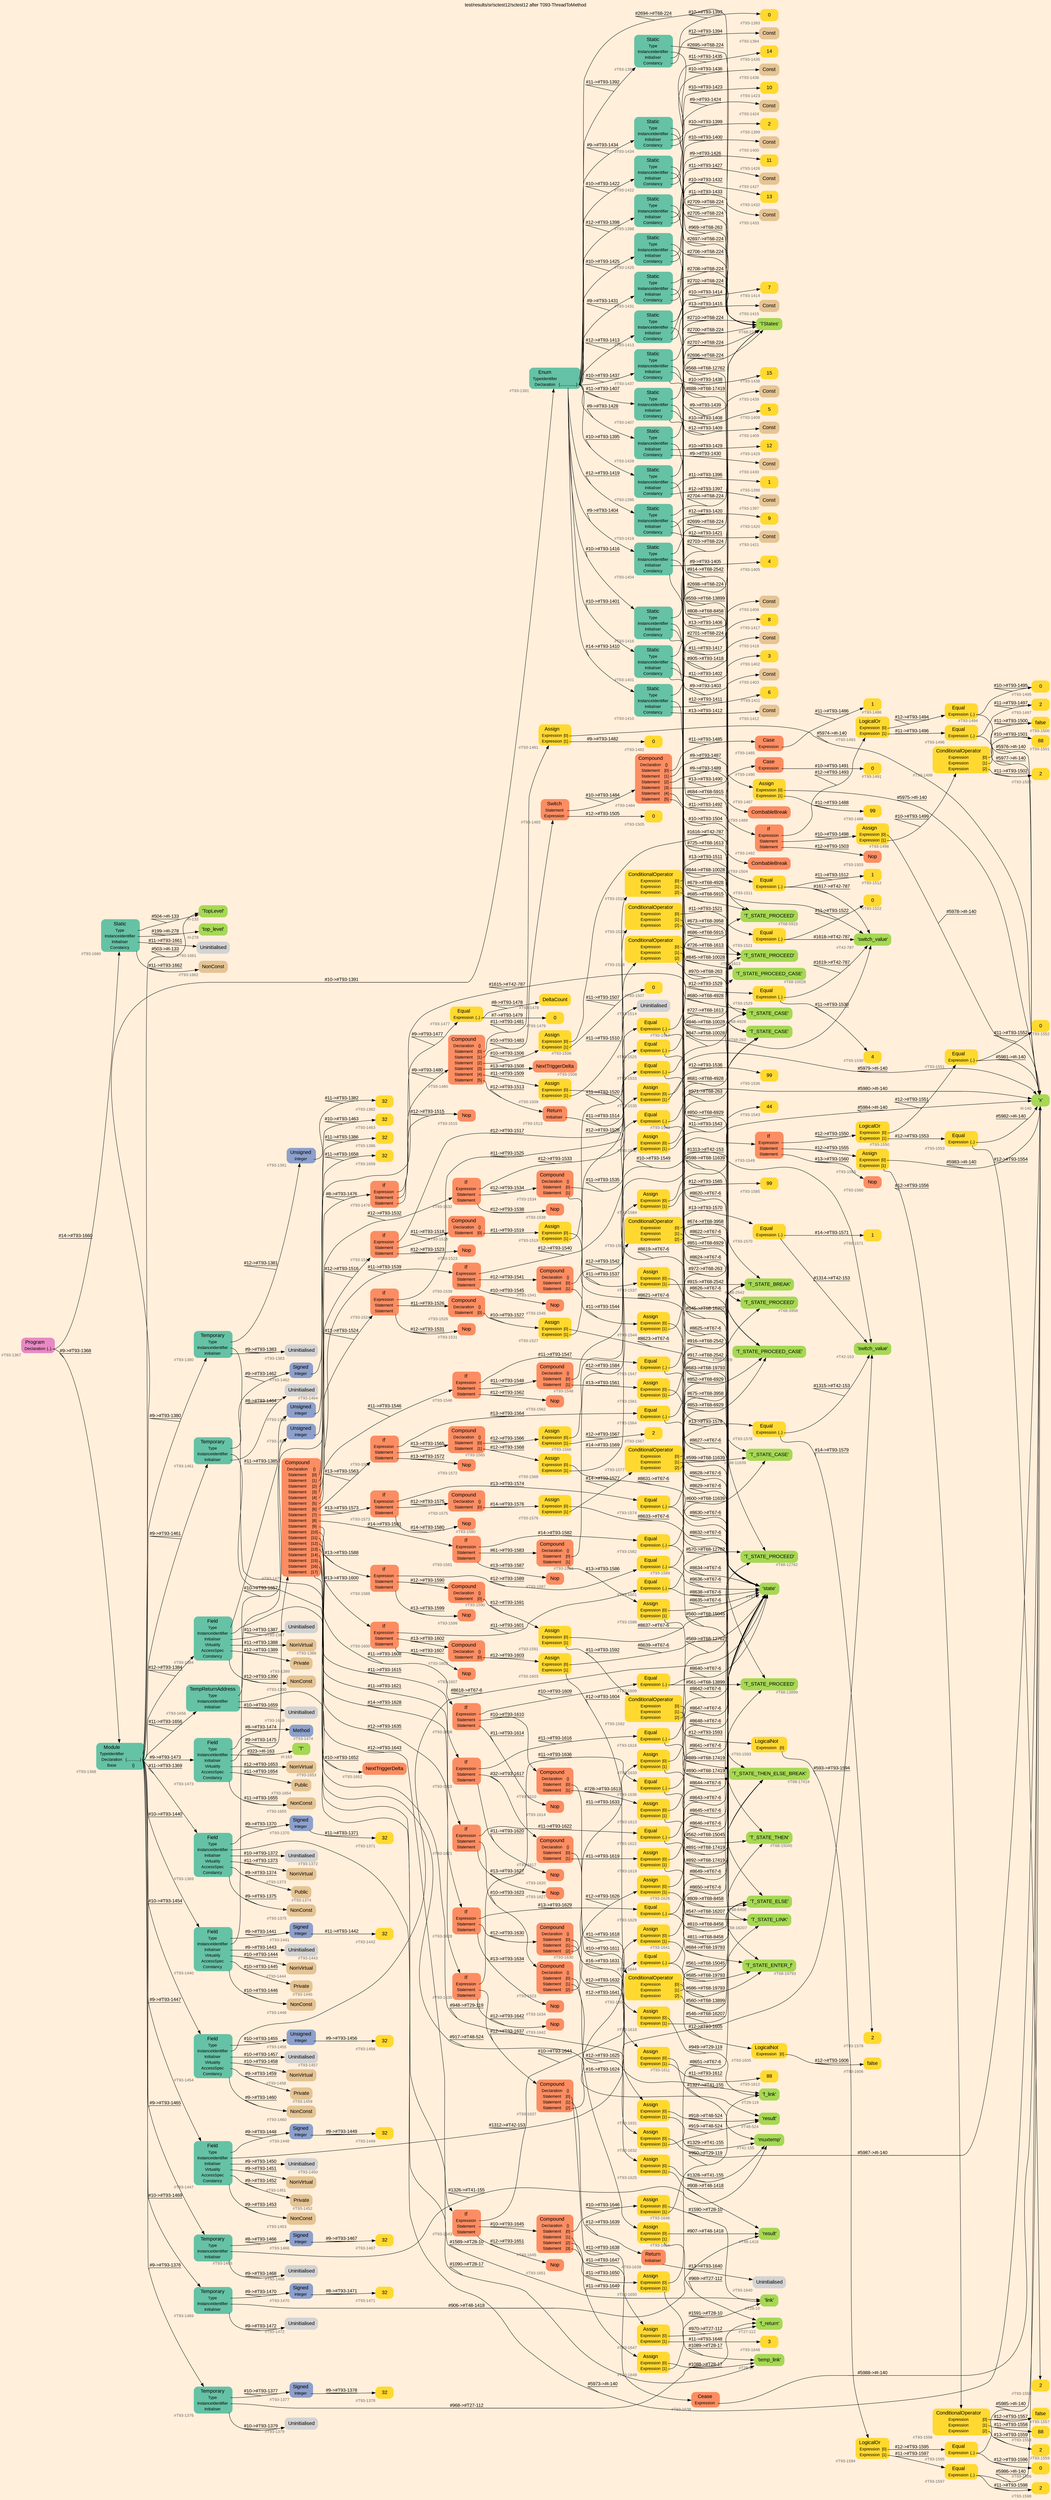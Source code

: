digraph "test/results/sr/sctest12/sctest12 after T093-ThreadToMethod" {
label = "test/results/sr/sctest12/sctest12 after T093-ThreadToMethod"
labelloc = t
graph [
    rankdir = "LR"
    ranksep = 0.3
    bgcolor = antiquewhite1
    color = black
    fontcolor = black
    fontname = "Arial"
];
node [
    fontname = "Arial"
];
edge [
    fontname = "Arial"
];

// -------------------- node figure --------------------
// -------- block #T93-1367 ----------
"#T93-1367" [
    fillcolor = "/set28/4"
    xlabel = "#T93-1367"
    fontsize = "12"
    fontcolor = grey40
    shape = "plaintext"
    label = <<TABLE BORDER="0" CELLBORDER="0" CELLSPACING="0">
     <TR><TD><FONT COLOR="black" POINT-SIZE="15">Program</FONT></TD></TR>
     <TR><TD><FONT COLOR="black" POINT-SIZE="12">Declaration</FONT></TD><TD PORT="port0"><FONT COLOR="black" POINT-SIZE="12">{..}</FONT></TD></TR>
    </TABLE>>
    style = "rounded,filled"
];

// -------- block #T93-1368 ----------
"#T93-1368" [
    fillcolor = "/set28/1"
    xlabel = "#T93-1368"
    fontsize = "12"
    fontcolor = grey40
    shape = "plaintext"
    label = <<TABLE BORDER="0" CELLBORDER="0" CELLSPACING="0">
     <TR><TD><FONT COLOR="black" POINT-SIZE="15">Module</FONT></TD></TR>
     <TR><TD><FONT COLOR="black" POINT-SIZE="12">TypeIdentifier</FONT></TD><TD PORT="port0"></TD></TR>
     <TR><TD><FONT COLOR="black" POINT-SIZE="12">Declaration</FONT></TD><TD PORT="port1"><FONT COLOR="black" POINT-SIZE="12">{.............}</FONT></TD></TR>
     <TR><TD><FONT COLOR="black" POINT-SIZE="12">Base</FONT></TD><TD PORT="port2"><FONT COLOR="black" POINT-SIZE="12">{}</FONT></TD></TR>
    </TABLE>>
    style = "rounded,filled"
];

// -------- block #I-133 ----------
"#I-133" [
    fillcolor = "/set28/5"
    xlabel = "#I-133"
    fontsize = "12"
    fontcolor = grey40
    shape = "plaintext"
    label = <<TABLE BORDER="0" CELLBORDER="0" CELLSPACING="0">
     <TR><TD><FONT COLOR="black" POINT-SIZE="15">'TopLevel'</FONT></TD></TR>
    </TABLE>>
    style = "rounded,filled"
];

// -------- block #T93-1369 ----------
"#T93-1369" [
    fillcolor = "/set28/1"
    xlabel = "#T93-1369"
    fontsize = "12"
    fontcolor = grey40
    shape = "plaintext"
    label = <<TABLE BORDER="0" CELLBORDER="0" CELLSPACING="0">
     <TR><TD><FONT COLOR="black" POINT-SIZE="15">Field</FONT></TD></TR>
     <TR><TD><FONT COLOR="black" POINT-SIZE="12">Type</FONT></TD><TD PORT="port0"></TD></TR>
     <TR><TD><FONT COLOR="black" POINT-SIZE="12">InstanceIdentifier</FONT></TD><TD PORT="port1"></TD></TR>
     <TR><TD><FONT COLOR="black" POINT-SIZE="12">Initialiser</FONT></TD><TD PORT="port2"></TD></TR>
     <TR><TD><FONT COLOR="black" POINT-SIZE="12">Virtuality</FONT></TD><TD PORT="port3"></TD></TR>
     <TR><TD><FONT COLOR="black" POINT-SIZE="12">AccessSpec</FONT></TD><TD PORT="port4"></TD></TR>
     <TR><TD><FONT COLOR="black" POINT-SIZE="12">Constancy</FONT></TD><TD PORT="port5"></TD></TR>
    </TABLE>>
    style = "rounded,filled"
];

// -------- block #T93-1370 ----------
"#T93-1370" [
    fillcolor = "/set28/3"
    xlabel = "#T93-1370"
    fontsize = "12"
    fontcolor = grey40
    shape = "plaintext"
    label = <<TABLE BORDER="0" CELLBORDER="0" CELLSPACING="0">
     <TR><TD><FONT COLOR="black" POINT-SIZE="15">Signed</FONT></TD></TR>
     <TR><TD><FONT COLOR="black" POINT-SIZE="12">Integer</FONT></TD><TD PORT="port0"></TD></TR>
    </TABLE>>
    style = "rounded,filled"
];

// -------- block #T93-1371 ----------
"#T93-1371" [
    fillcolor = "/set28/6"
    xlabel = "#T93-1371"
    fontsize = "12"
    fontcolor = grey40
    shape = "plaintext"
    label = <<TABLE BORDER="0" CELLBORDER="0" CELLSPACING="0">
     <TR><TD><FONT COLOR="black" POINT-SIZE="15">32</FONT></TD></TR>
    </TABLE>>
    style = "rounded,filled"
];

// -------- block #I-140 ----------
"#I-140" [
    fillcolor = "/set28/5"
    xlabel = "#I-140"
    fontsize = "12"
    fontcolor = grey40
    shape = "plaintext"
    label = <<TABLE BORDER="0" CELLBORDER="0" CELLSPACING="0">
     <TR><TD><FONT COLOR="black" POINT-SIZE="15">'x'</FONT></TD></TR>
    </TABLE>>
    style = "rounded,filled"
];

// -------- block #T93-1372 ----------
"#T93-1372" [
    xlabel = "#T93-1372"
    fontsize = "12"
    fontcolor = grey40
    shape = "plaintext"
    label = <<TABLE BORDER="0" CELLBORDER="0" CELLSPACING="0">
     <TR><TD><FONT COLOR="black" POINT-SIZE="15">Uninitialised</FONT></TD></TR>
    </TABLE>>
    style = "rounded,filled"
];

// -------- block #T93-1373 ----------
"#T93-1373" [
    fillcolor = "/set28/7"
    xlabel = "#T93-1373"
    fontsize = "12"
    fontcolor = grey40
    shape = "plaintext"
    label = <<TABLE BORDER="0" CELLBORDER="0" CELLSPACING="0">
     <TR><TD><FONT COLOR="black" POINT-SIZE="15">NonVirtual</FONT></TD></TR>
    </TABLE>>
    style = "rounded,filled"
];

// -------- block #T93-1374 ----------
"#T93-1374" [
    fillcolor = "/set28/7"
    xlabel = "#T93-1374"
    fontsize = "12"
    fontcolor = grey40
    shape = "plaintext"
    label = <<TABLE BORDER="0" CELLBORDER="0" CELLSPACING="0">
     <TR><TD><FONT COLOR="black" POINT-SIZE="15">Public</FONT></TD></TR>
    </TABLE>>
    style = "rounded,filled"
];

// -------- block #T93-1375 ----------
"#T93-1375" [
    fillcolor = "/set28/7"
    xlabel = "#T93-1375"
    fontsize = "12"
    fontcolor = grey40
    shape = "plaintext"
    label = <<TABLE BORDER="0" CELLBORDER="0" CELLSPACING="0">
     <TR><TD><FONT COLOR="black" POINT-SIZE="15">NonConst</FONT></TD></TR>
    </TABLE>>
    style = "rounded,filled"
];

// -------- block #T93-1376 ----------
"#T93-1376" [
    fillcolor = "/set28/1"
    xlabel = "#T93-1376"
    fontsize = "12"
    fontcolor = grey40
    shape = "plaintext"
    label = <<TABLE BORDER="0" CELLBORDER="0" CELLSPACING="0">
     <TR><TD><FONT COLOR="black" POINT-SIZE="15">Temporary</FONT></TD></TR>
     <TR><TD><FONT COLOR="black" POINT-SIZE="12">Type</FONT></TD><TD PORT="port0"></TD></TR>
     <TR><TD><FONT COLOR="black" POINT-SIZE="12">InstanceIdentifier</FONT></TD><TD PORT="port1"></TD></TR>
     <TR><TD><FONT COLOR="black" POINT-SIZE="12">Initialiser</FONT></TD><TD PORT="port2"></TD></TR>
    </TABLE>>
    style = "rounded,filled"
];

// -------- block #T93-1377 ----------
"#T93-1377" [
    fillcolor = "/set28/3"
    xlabel = "#T93-1377"
    fontsize = "12"
    fontcolor = grey40
    shape = "plaintext"
    label = <<TABLE BORDER="0" CELLBORDER="0" CELLSPACING="0">
     <TR><TD><FONT COLOR="black" POINT-SIZE="15">Signed</FONT></TD></TR>
     <TR><TD><FONT COLOR="black" POINT-SIZE="12">Integer</FONT></TD><TD PORT="port0"></TD></TR>
    </TABLE>>
    style = "rounded,filled"
];

// -------- block #T93-1378 ----------
"#T93-1378" [
    fillcolor = "/set28/6"
    xlabel = "#T93-1378"
    fontsize = "12"
    fontcolor = grey40
    shape = "plaintext"
    label = <<TABLE BORDER="0" CELLBORDER="0" CELLSPACING="0">
     <TR><TD><FONT COLOR="black" POINT-SIZE="15">32</FONT></TD></TR>
    </TABLE>>
    style = "rounded,filled"
];

// -------- block #T27-112 ----------
"#T27-112" [
    fillcolor = "/set28/5"
    xlabel = "#T27-112"
    fontsize = "12"
    fontcolor = grey40
    shape = "plaintext"
    label = <<TABLE BORDER="0" CELLBORDER="0" CELLSPACING="0">
     <TR><TD><FONT COLOR="black" POINT-SIZE="15">'f_return'</FONT></TD></TR>
    </TABLE>>
    style = "rounded,filled"
];

// -------- block #T93-1379 ----------
"#T93-1379" [
    xlabel = "#T93-1379"
    fontsize = "12"
    fontcolor = grey40
    shape = "plaintext"
    label = <<TABLE BORDER="0" CELLBORDER="0" CELLSPACING="0">
     <TR><TD><FONT COLOR="black" POINT-SIZE="15">Uninitialised</FONT></TD></TR>
    </TABLE>>
    style = "rounded,filled"
];

// -------- block #T93-1380 ----------
"#T93-1380" [
    fillcolor = "/set28/1"
    xlabel = "#T93-1380"
    fontsize = "12"
    fontcolor = grey40
    shape = "plaintext"
    label = <<TABLE BORDER="0" CELLBORDER="0" CELLSPACING="0">
     <TR><TD><FONT COLOR="black" POINT-SIZE="15">Temporary</FONT></TD></TR>
     <TR><TD><FONT COLOR="black" POINT-SIZE="12">Type</FONT></TD><TD PORT="port0"></TD></TR>
     <TR><TD><FONT COLOR="black" POINT-SIZE="12">InstanceIdentifier</FONT></TD><TD PORT="port1"></TD></TR>
     <TR><TD><FONT COLOR="black" POINT-SIZE="12">Initialiser</FONT></TD><TD PORT="port2"></TD></TR>
    </TABLE>>
    style = "rounded,filled"
];

// -------- block #T93-1381 ----------
"#T93-1381" [
    fillcolor = "/set28/3"
    xlabel = "#T93-1381"
    fontsize = "12"
    fontcolor = grey40
    shape = "plaintext"
    label = <<TABLE BORDER="0" CELLBORDER="0" CELLSPACING="0">
     <TR><TD><FONT COLOR="black" POINT-SIZE="15">Unsigned</FONT></TD></TR>
     <TR><TD><FONT COLOR="black" POINT-SIZE="12">Integer</FONT></TD><TD PORT="port0"></TD></TR>
    </TABLE>>
    style = "rounded,filled"
];

// -------- block #T93-1382 ----------
"#T93-1382" [
    fillcolor = "/set28/6"
    xlabel = "#T93-1382"
    fontsize = "12"
    fontcolor = grey40
    shape = "plaintext"
    label = <<TABLE BORDER="0" CELLBORDER="0" CELLSPACING="0">
     <TR><TD><FONT COLOR="black" POINT-SIZE="15">32</FONT></TD></TR>
    </TABLE>>
    style = "rounded,filled"
];

// -------- block #T29-119 ----------
"#T29-119" [
    fillcolor = "/set28/5"
    xlabel = "#T29-119"
    fontsize = "12"
    fontcolor = grey40
    shape = "plaintext"
    label = <<TABLE BORDER="0" CELLBORDER="0" CELLSPACING="0">
     <TR><TD><FONT COLOR="black" POINT-SIZE="15">'f_link'</FONT></TD></TR>
    </TABLE>>
    style = "rounded,filled"
];

// -------- block #T93-1383 ----------
"#T93-1383" [
    xlabel = "#T93-1383"
    fontsize = "12"
    fontcolor = grey40
    shape = "plaintext"
    label = <<TABLE BORDER="0" CELLBORDER="0" CELLSPACING="0">
     <TR><TD><FONT COLOR="black" POINT-SIZE="15">Uninitialised</FONT></TD></TR>
    </TABLE>>
    style = "rounded,filled"
];

// -------- block #T93-1384 ----------
"#T93-1384" [
    fillcolor = "/set28/1"
    xlabel = "#T93-1384"
    fontsize = "12"
    fontcolor = grey40
    shape = "plaintext"
    label = <<TABLE BORDER="0" CELLBORDER="0" CELLSPACING="0">
     <TR><TD><FONT COLOR="black" POINT-SIZE="15">Field</FONT></TD></TR>
     <TR><TD><FONT COLOR="black" POINT-SIZE="12">Type</FONT></TD><TD PORT="port0"></TD></TR>
     <TR><TD><FONT COLOR="black" POINT-SIZE="12">InstanceIdentifier</FONT></TD><TD PORT="port1"></TD></TR>
     <TR><TD><FONT COLOR="black" POINT-SIZE="12">Initialiser</FONT></TD><TD PORT="port2"></TD></TR>
     <TR><TD><FONT COLOR="black" POINT-SIZE="12">Virtuality</FONT></TD><TD PORT="port3"></TD></TR>
     <TR><TD><FONT COLOR="black" POINT-SIZE="12">AccessSpec</FONT></TD><TD PORT="port4"></TD></TR>
     <TR><TD><FONT COLOR="black" POINT-SIZE="12">Constancy</FONT></TD><TD PORT="port5"></TD></TR>
    </TABLE>>
    style = "rounded,filled"
];

// -------- block #T93-1385 ----------
"#T93-1385" [
    fillcolor = "/set28/3"
    xlabel = "#T93-1385"
    fontsize = "12"
    fontcolor = grey40
    shape = "plaintext"
    label = <<TABLE BORDER="0" CELLBORDER="0" CELLSPACING="0">
     <TR><TD><FONT COLOR="black" POINT-SIZE="15">Unsigned</FONT></TD></TR>
     <TR><TD><FONT COLOR="black" POINT-SIZE="12">Integer</FONT></TD><TD PORT="port0"></TD></TR>
    </TABLE>>
    style = "rounded,filled"
];

// -------- block #T93-1386 ----------
"#T93-1386" [
    fillcolor = "/set28/6"
    xlabel = "#T93-1386"
    fontsize = "12"
    fontcolor = grey40
    shape = "plaintext"
    label = <<TABLE BORDER="0" CELLBORDER="0" CELLSPACING="0">
     <TR><TD><FONT COLOR="black" POINT-SIZE="15">32</FONT></TD></TR>
    </TABLE>>
    style = "rounded,filled"
];

// -------- block #T28-10 ----------
"#T28-10" [
    fillcolor = "/set28/5"
    xlabel = "#T28-10"
    fontsize = "12"
    fontcolor = grey40
    shape = "plaintext"
    label = <<TABLE BORDER="0" CELLBORDER="0" CELLSPACING="0">
     <TR><TD><FONT COLOR="black" POINT-SIZE="15">'link'</FONT></TD></TR>
    </TABLE>>
    style = "rounded,filled"
];

// -------- block #T93-1387 ----------
"#T93-1387" [
    xlabel = "#T93-1387"
    fontsize = "12"
    fontcolor = grey40
    shape = "plaintext"
    label = <<TABLE BORDER="0" CELLBORDER="0" CELLSPACING="0">
     <TR><TD><FONT COLOR="black" POINT-SIZE="15">Uninitialised</FONT></TD></TR>
    </TABLE>>
    style = "rounded,filled"
];

// -------- block #T93-1388 ----------
"#T93-1388" [
    fillcolor = "/set28/7"
    xlabel = "#T93-1388"
    fontsize = "12"
    fontcolor = grey40
    shape = "plaintext"
    label = <<TABLE BORDER="0" CELLBORDER="0" CELLSPACING="0">
     <TR><TD><FONT COLOR="black" POINT-SIZE="15">NonVirtual</FONT></TD></TR>
    </TABLE>>
    style = "rounded,filled"
];

// -------- block #T93-1389 ----------
"#T93-1389" [
    fillcolor = "/set28/7"
    xlabel = "#T93-1389"
    fontsize = "12"
    fontcolor = grey40
    shape = "plaintext"
    label = <<TABLE BORDER="0" CELLBORDER="0" CELLSPACING="0">
     <TR><TD><FONT COLOR="black" POINT-SIZE="15">Private</FONT></TD></TR>
    </TABLE>>
    style = "rounded,filled"
];

// -------- block #T93-1390 ----------
"#T93-1390" [
    fillcolor = "/set28/7"
    xlabel = "#T93-1390"
    fontsize = "12"
    fontcolor = grey40
    shape = "plaintext"
    label = <<TABLE BORDER="0" CELLBORDER="0" CELLSPACING="0">
     <TR><TD><FONT COLOR="black" POINT-SIZE="15">NonConst</FONT></TD></TR>
    </TABLE>>
    style = "rounded,filled"
];

// -------- block #T93-1391 ----------
"#T93-1391" [
    fillcolor = "/set28/1"
    xlabel = "#T93-1391"
    fontsize = "12"
    fontcolor = grey40
    shape = "plaintext"
    label = <<TABLE BORDER="0" CELLBORDER="0" CELLSPACING="0">
     <TR><TD><FONT COLOR="black" POINT-SIZE="15">Enum</FONT></TD></TR>
     <TR><TD><FONT COLOR="black" POINT-SIZE="12">TypeIdentifier</FONT></TD><TD PORT="port0"></TD></TR>
     <TR><TD><FONT COLOR="black" POINT-SIZE="12">Declaration</FONT></TD><TD PORT="port1"><FONT COLOR="black" POINT-SIZE="12">{................}</FONT></TD></TR>
    </TABLE>>
    style = "rounded,filled"
];

// -------- block #T68-224 ----------
"#T68-224" [
    fillcolor = "/set28/5"
    xlabel = "#T68-224"
    fontsize = "12"
    fontcolor = grey40
    shape = "plaintext"
    label = <<TABLE BORDER="0" CELLBORDER="0" CELLSPACING="0">
     <TR><TD><FONT COLOR="black" POINT-SIZE="15">'TStates'</FONT></TD></TR>
    </TABLE>>
    style = "rounded,filled"
];

// -------- block #T93-1392 ----------
"#T93-1392" [
    fillcolor = "/set28/1"
    xlabel = "#T93-1392"
    fontsize = "12"
    fontcolor = grey40
    shape = "plaintext"
    label = <<TABLE BORDER="0" CELLBORDER="0" CELLSPACING="0">
     <TR><TD><FONT COLOR="black" POINT-SIZE="15">Static</FONT></TD></TR>
     <TR><TD><FONT COLOR="black" POINT-SIZE="12">Type</FONT></TD><TD PORT="port0"></TD></TR>
     <TR><TD><FONT COLOR="black" POINT-SIZE="12">InstanceIdentifier</FONT></TD><TD PORT="port1"></TD></TR>
     <TR><TD><FONT COLOR="black" POINT-SIZE="12">Initialiser</FONT></TD><TD PORT="port2"></TD></TR>
     <TR><TD><FONT COLOR="black" POINT-SIZE="12">Constancy</FONT></TD><TD PORT="port3"></TD></TR>
    </TABLE>>
    style = "rounded,filled"
];

// -------- block #T68-263 ----------
"#T68-263" [
    fillcolor = "/set28/5"
    xlabel = "#T68-263"
    fontsize = "12"
    fontcolor = grey40
    shape = "plaintext"
    label = <<TABLE BORDER="0" CELLBORDER="0" CELLSPACING="0">
     <TR><TD><FONT COLOR="black" POINT-SIZE="15">'T_STATE_CASE'</FONT></TD></TR>
    </TABLE>>
    style = "rounded,filled"
];

// -------- block #T93-1393 ----------
"#T93-1393" [
    fillcolor = "/set28/6"
    xlabel = "#T93-1393"
    fontsize = "12"
    fontcolor = grey40
    shape = "plaintext"
    label = <<TABLE BORDER="0" CELLBORDER="0" CELLSPACING="0">
     <TR><TD><FONT COLOR="black" POINT-SIZE="15">0</FONT></TD></TR>
    </TABLE>>
    style = "rounded,filled"
];

// -------- block #T93-1394 ----------
"#T93-1394" [
    fillcolor = "/set28/7"
    xlabel = "#T93-1394"
    fontsize = "12"
    fontcolor = grey40
    shape = "plaintext"
    label = <<TABLE BORDER="0" CELLBORDER="0" CELLSPACING="0">
     <TR><TD><FONT COLOR="black" POINT-SIZE="15">Const</FONT></TD></TR>
    </TABLE>>
    style = "rounded,filled"
];

// -------- block #T93-1395 ----------
"#T93-1395" [
    fillcolor = "/set28/1"
    xlabel = "#T93-1395"
    fontsize = "12"
    fontcolor = grey40
    shape = "plaintext"
    label = <<TABLE BORDER="0" CELLBORDER="0" CELLSPACING="0">
     <TR><TD><FONT COLOR="black" POINT-SIZE="15">Static</FONT></TD></TR>
     <TR><TD><FONT COLOR="black" POINT-SIZE="12">Type</FONT></TD><TD PORT="port0"></TD></TR>
     <TR><TD><FONT COLOR="black" POINT-SIZE="12">InstanceIdentifier</FONT></TD><TD PORT="port1"></TD></TR>
     <TR><TD><FONT COLOR="black" POINT-SIZE="12">Initialiser</FONT></TD><TD PORT="port2"></TD></TR>
     <TR><TD><FONT COLOR="black" POINT-SIZE="12">Constancy</FONT></TD><TD PORT="port3"></TD></TR>
    </TABLE>>
    style = "rounded,filled"
];

// -------- block #T68-1613 ----------
"#T68-1613" [
    fillcolor = "/set28/5"
    xlabel = "#T68-1613"
    fontsize = "12"
    fontcolor = grey40
    shape = "plaintext"
    label = <<TABLE BORDER="0" CELLBORDER="0" CELLSPACING="0">
     <TR><TD><FONT COLOR="black" POINT-SIZE="15">'T_STATE_PROCEED'</FONT></TD></TR>
    </TABLE>>
    style = "rounded,filled"
];

// -------- block #T93-1396 ----------
"#T93-1396" [
    fillcolor = "/set28/6"
    xlabel = "#T93-1396"
    fontsize = "12"
    fontcolor = grey40
    shape = "plaintext"
    label = <<TABLE BORDER="0" CELLBORDER="0" CELLSPACING="0">
     <TR><TD><FONT COLOR="black" POINT-SIZE="15">1</FONT></TD></TR>
    </TABLE>>
    style = "rounded,filled"
];

// -------- block #T93-1397 ----------
"#T93-1397" [
    fillcolor = "/set28/7"
    xlabel = "#T93-1397"
    fontsize = "12"
    fontcolor = grey40
    shape = "plaintext"
    label = <<TABLE BORDER="0" CELLBORDER="0" CELLSPACING="0">
     <TR><TD><FONT COLOR="black" POINT-SIZE="15">Const</FONT></TD></TR>
    </TABLE>>
    style = "rounded,filled"
];

// -------- block #T93-1398 ----------
"#T93-1398" [
    fillcolor = "/set28/1"
    xlabel = "#T93-1398"
    fontsize = "12"
    fontcolor = grey40
    shape = "plaintext"
    label = <<TABLE BORDER="0" CELLBORDER="0" CELLSPACING="0">
     <TR><TD><FONT COLOR="black" POINT-SIZE="15">Static</FONT></TD></TR>
     <TR><TD><FONT COLOR="black" POINT-SIZE="12">Type</FONT></TD><TD PORT="port0"></TD></TR>
     <TR><TD><FONT COLOR="black" POINT-SIZE="12">InstanceIdentifier</FONT></TD><TD PORT="port1"></TD></TR>
     <TR><TD><FONT COLOR="black" POINT-SIZE="12">Initialiser</FONT></TD><TD PORT="port2"></TD></TR>
     <TR><TD><FONT COLOR="black" POINT-SIZE="12">Constancy</FONT></TD><TD PORT="port3"></TD></TR>
    </TABLE>>
    style = "rounded,filled"
];

// -------- block #T68-2542 ----------
"#T68-2542" [
    fillcolor = "/set28/5"
    xlabel = "#T68-2542"
    fontsize = "12"
    fontcolor = grey40
    shape = "plaintext"
    label = <<TABLE BORDER="0" CELLBORDER="0" CELLSPACING="0">
     <TR><TD><FONT COLOR="black" POINT-SIZE="15">'T_STATE_BREAK'</FONT></TD></TR>
    </TABLE>>
    style = "rounded,filled"
];

// -------- block #T93-1399 ----------
"#T93-1399" [
    fillcolor = "/set28/6"
    xlabel = "#T93-1399"
    fontsize = "12"
    fontcolor = grey40
    shape = "plaintext"
    label = <<TABLE BORDER="0" CELLBORDER="0" CELLSPACING="0">
     <TR><TD><FONT COLOR="black" POINT-SIZE="15">2</FONT></TD></TR>
    </TABLE>>
    style = "rounded,filled"
];

// -------- block #T93-1400 ----------
"#T93-1400" [
    fillcolor = "/set28/7"
    xlabel = "#T93-1400"
    fontsize = "12"
    fontcolor = grey40
    shape = "plaintext"
    label = <<TABLE BORDER="0" CELLBORDER="0" CELLSPACING="0">
     <TR><TD><FONT COLOR="black" POINT-SIZE="15">Const</FONT></TD></TR>
    </TABLE>>
    style = "rounded,filled"
];

// -------- block #T93-1401 ----------
"#T93-1401" [
    fillcolor = "/set28/1"
    xlabel = "#T93-1401"
    fontsize = "12"
    fontcolor = grey40
    shape = "plaintext"
    label = <<TABLE BORDER="0" CELLBORDER="0" CELLSPACING="0">
     <TR><TD><FONT COLOR="black" POINT-SIZE="15">Static</FONT></TD></TR>
     <TR><TD><FONT COLOR="black" POINT-SIZE="12">Type</FONT></TD><TD PORT="port0"></TD></TR>
     <TR><TD><FONT COLOR="black" POINT-SIZE="12">InstanceIdentifier</FONT></TD><TD PORT="port1"></TD></TR>
     <TR><TD><FONT COLOR="black" POINT-SIZE="12">Initialiser</FONT></TD><TD PORT="port2"></TD></TR>
     <TR><TD><FONT COLOR="black" POINT-SIZE="12">Constancy</FONT></TD><TD PORT="port3"></TD></TR>
    </TABLE>>
    style = "rounded,filled"
];

// -------- block #T68-3958 ----------
"#T68-3958" [
    fillcolor = "/set28/5"
    xlabel = "#T68-3958"
    fontsize = "12"
    fontcolor = grey40
    shape = "plaintext"
    label = <<TABLE BORDER="0" CELLBORDER="0" CELLSPACING="0">
     <TR><TD><FONT COLOR="black" POINT-SIZE="15">'T_STATE_PROCEED'</FONT></TD></TR>
    </TABLE>>
    style = "rounded,filled"
];

// -------- block #T93-1402 ----------
"#T93-1402" [
    fillcolor = "/set28/6"
    xlabel = "#T93-1402"
    fontsize = "12"
    fontcolor = grey40
    shape = "plaintext"
    label = <<TABLE BORDER="0" CELLBORDER="0" CELLSPACING="0">
     <TR><TD><FONT COLOR="black" POINT-SIZE="15">3</FONT></TD></TR>
    </TABLE>>
    style = "rounded,filled"
];

// -------- block #T93-1403 ----------
"#T93-1403" [
    fillcolor = "/set28/7"
    xlabel = "#T93-1403"
    fontsize = "12"
    fontcolor = grey40
    shape = "plaintext"
    label = <<TABLE BORDER="0" CELLBORDER="0" CELLSPACING="0">
     <TR><TD><FONT COLOR="black" POINT-SIZE="15">Const</FONT></TD></TR>
    </TABLE>>
    style = "rounded,filled"
];

// -------- block #T93-1404 ----------
"#T93-1404" [
    fillcolor = "/set28/1"
    xlabel = "#T93-1404"
    fontsize = "12"
    fontcolor = grey40
    shape = "plaintext"
    label = <<TABLE BORDER="0" CELLBORDER="0" CELLSPACING="0">
     <TR><TD><FONT COLOR="black" POINT-SIZE="15">Static</FONT></TD></TR>
     <TR><TD><FONT COLOR="black" POINT-SIZE="12">Type</FONT></TD><TD PORT="port0"></TD></TR>
     <TR><TD><FONT COLOR="black" POINT-SIZE="12">InstanceIdentifier</FONT></TD><TD PORT="port1"></TD></TR>
     <TR><TD><FONT COLOR="black" POINT-SIZE="12">Initialiser</FONT></TD><TD PORT="port2"></TD></TR>
     <TR><TD><FONT COLOR="black" POINT-SIZE="12">Constancy</FONT></TD><TD PORT="port3"></TD></TR>
    </TABLE>>
    style = "rounded,filled"
];

// -------- block #T68-4928 ----------
"#T68-4928" [
    fillcolor = "/set28/5"
    xlabel = "#T68-4928"
    fontsize = "12"
    fontcolor = grey40
    shape = "plaintext"
    label = <<TABLE BORDER="0" CELLBORDER="0" CELLSPACING="0">
     <TR><TD><FONT COLOR="black" POINT-SIZE="15">'T_STATE_CASE'</FONT></TD></TR>
    </TABLE>>
    style = "rounded,filled"
];

// -------- block #T93-1405 ----------
"#T93-1405" [
    fillcolor = "/set28/6"
    xlabel = "#T93-1405"
    fontsize = "12"
    fontcolor = grey40
    shape = "plaintext"
    label = <<TABLE BORDER="0" CELLBORDER="0" CELLSPACING="0">
     <TR><TD><FONT COLOR="black" POINT-SIZE="15">4</FONT></TD></TR>
    </TABLE>>
    style = "rounded,filled"
];

// -------- block #T93-1406 ----------
"#T93-1406" [
    fillcolor = "/set28/7"
    xlabel = "#T93-1406"
    fontsize = "12"
    fontcolor = grey40
    shape = "plaintext"
    label = <<TABLE BORDER="0" CELLBORDER="0" CELLSPACING="0">
     <TR><TD><FONT COLOR="black" POINT-SIZE="15">Const</FONT></TD></TR>
    </TABLE>>
    style = "rounded,filled"
];

// -------- block #T93-1407 ----------
"#T93-1407" [
    fillcolor = "/set28/1"
    xlabel = "#T93-1407"
    fontsize = "12"
    fontcolor = grey40
    shape = "plaintext"
    label = <<TABLE BORDER="0" CELLBORDER="0" CELLSPACING="0">
     <TR><TD><FONT COLOR="black" POINT-SIZE="15">Static</FONT></TD></TR>
     <TR><TD><FONT COLOR="black" POINT-SIZE="12">Type</FONT></TD><TD PORT="port0"></TD></TR>
     <TR><TD><FONT COLOR="black" POINT-SIZE="12">InstanceIdentifier</FONT></TD><TD PORT="port1"></TD></TR>
     <TR><TD><FONT COLOR="black" POINT-SIZE="12">Initialiser</FONT></TD><TD PORT="port2"></TD></TR>
     <TR><TD><FONT COLOR="black" POINT-SIZE="12">Constancy</FONT></TD><TD PORT="port3"></TD></TR>
    </TABLE>>
    style = "rounded,filled"
];

// -------- block #T68-5915 ----------
"#T68-5915" [
    fillcolor = "/set28/5"
    xlabel = "#T68-5915"
    fontsize = "12"
    fontcolor = grey40
    shape = "plaintext"
    label = <<TABLE BORDER="0" CELLBORDER="0" CELLSPACING="0">
     <TR><TD><FONT COLOR="black" POINT-SIZE="15">'T_STATE_PROCEED'</FONT></TD></TR>
    </TABLE>>
    style = "rounded,filled"
];

// -------- block #T93-1408 ----------
"#T93-1408" [
    fillcolor = "/set28/6"
    xlabel = "#T93-1408"
    fontsize = "12"
    fontcolor = grey40
    shape = "plaintext"
    label = <<TABLE BORDER="0" CELLBORDER="0" CELLSPACING="0">
     <TR><TD><FONT COLOR="black" POINT-SIZE="15">5</FONT></TD></TR>
    </TABLE>>
    style = "rounded,filled"
];

// -------- block #T93-1409 ----------
"#T93-1409" [
    fillcolor = "/set28/7"
    xlabel = "#T93-1409"
    fontsize = "12"
    fontcolor = grey40
    shape = "plaintext"
    label = <<TABLE BORDER="0" CELLBORDER="0" CELLSPACING="0">
     <TR><TD><FONT COLOR="black" POINT-SIZE="15">Const</FONT></TD></TR>
    </TABLE>>
    style = "rounded,filled"
];

// -------- block #T93-1410 ----------
"#T93-1410" [
    fillcolor = "/set28/1"
    xlabel = "#T93-1410"
    fontsize = "12"
    fontcolor = grey40
    shape = "plaintext"
    label = <<TABLE BORDER="0" CELLBORDER="0" CELLSPACING="0">
     <TR><TD><FONT COLOR="black" POINT-SIZE="15">Static</FONT></TD></TR>
     <TR><TD><FONT COLOR="black" POINT-SIZE="12">Type</FONT></TD><TD PORT="port0"></TD></TR>
     <TR><TD><FONT COLOR="black" POINT-SIZE="12">InstanceIdentifier</FONT></TD><TD PORT="port1"></TD></TR>
     <TR><TD><FONT COLOR="black" POINT-SIZE="12">Initialiser</FONT></TD><TD PORT="port2"></TD></TR>
     <TR><TD><FONT COLOR="black" POINT-SIZE="12">Constancy</FONT></TD><TD PORT="port3"></TD></TR>
    </TABLE>>
    style = "rounded,filled"
];

// -------- block #T68-6929 ----------
"#T68-6929" [
    fillcolor = "/set28/5"
    xlabel = "#T68-6929"
    fontsize = "12"
    fontcolor = grey40
    shape = "plaintext"
    label = <<TABLE BORDER="0" CELLBORDER="0" CELLSPACING="0">
     <TR><TD><FONT COLOR="black" POINT-SIZE="15">'T_STATE_PROCEED_CASE'</FONT></TD></TR>
    </TABLE>>
    style = "rounded,filled"
];

// -------- block #T93-1411 ----------
"#T93-1411" [
    fillcolor = "/set28/6"
    xlabel = "#T93-1411"
    fontsize = "12"
    fontcolor = grey40
    shape = "plaintext"
    label = <<TABLE BORDER="0" CELLBORDER="0" CELLSPACING="0">
     <TR><TD><FONT COLOR="black" POINT-SIZE="15">6</FONT></TD></TR>
    </TABLE>>
    style = "rounded,filled"
];

// -------- block #T93-1412 ----------
"#T93-1412" [
    fillcolor = "/set28/7"
    xlabel = "#T93-1412"
    fontsize = "12"
    fontcolor = grey40
    shape = "plaintext"
    label = <<TABLE BORDER="0" CELLBORDER="0" CELLSPACING="0">
     <TR><TD><FONT COLOR="black" POINT-SIZE="15">Const</FONT></TD></TR>
    </TABLE>>
    style = "rounded,filled"
];

// -------- block #T93-1413 ----------
"#T93-1413" [
    fillcolor = "/set28/1"
    xlabel = "#T93-1413"
    fontsize = "12"
    fontcolor = grey40
    shape = "plaintext"
    label = <<TABLE BORDER="0" CELLBORDER="0" CELLSPACING="0">
     <TR><TD><FONT COLOR="black" POINT-SIZE="15">Static</FONT></TD></TR>
     <TR><TD><FONT COLOR="black" POINT-SIZE="12">Type</FONT></TD><TD PORT="port0"></TD></TR>
     <TR><TD><FONT COLOR="black" POINT-SIZE="12">InstanceIdentifier</FONT></TD><TD PORT="port1"></TD></TR>
     <TR><TD><FONT COLOR="black" POINT-SIZE="12">Initialiser</FONT></TD><TD PORT="port2"></TD></TR>
     <TR><TD><FONT COLOR="black" POINT-SIZE="12">Constancy</FONT></TD><TD PORT="port3"></TD></TR>
    </TABLE>>
    style = "rounded,filled"
];

// -------- block #T68-8458 ----------
"#T68-8458" [
    fillcolor = "/set28/5"
    xlabel = "#T68-8458"
    fontsize = "12"
    fontcolor = grey40
    shape = "plaintext"
    label = <<TABLE BORDER="0" CELLBORDER="0" CELLSPACING="0">
     <TR><TD><FONT COLOR="black" POINT-SIZE="15">'T_STATE_ELSE'</FONT></TD></TR>
    </TABLE>>
    style = "rounded,filled"
];

// -------- block #T93-1414 ----------
"#T93-1414" [
    fillcolor = "/set28/6"
    xlabel = "#T93-1414"
    fontsize = "12"
    fontcolor = grey40
    shape = "plaintext"
    label = <<TABLE BORDER="0" CELLBORDER="0" CELLSPACING="0">
     <TR><TD><FONT COLOR="black" POINT-SIZE="15">7</FONT></TD></TR>
    </TABLE>>
    style = "rounded,filled"
];

// -------- block #T93-1415 ----------
"#T93-1415" [
    fillcolor = "/set28/7"
    xlabel = "#T93-1415"
    fontsize = "12"
    fontcolor = grey40
    shape = "plaintext"
    label = <<TABLE BORDER="0" CELLBORDER="0" CELLSPACING="0">
     <TR><TD><FONT COLOR="black" POINT-SIZE="15">Const</FONT></TD></TR>
    </TABLE>>
    style = "rounded,filled"
];

// -------- block #T93-1416 ----------
"#T93-1416" [
    fillcolor = "/set28/1"
    xlabel = "#T93-1416"
    fontsize = "12"
    fontcolor = grey40
    shape = "plaintext"
    label = <<TABLE BORDER="0" CELLBORDER="0" CELLSPACING="0">
     <TR><TD><FONT COLOR="black" POINT-SIZE="15">Static</FONT></TD></TR>
     <TR><TD><FONT COLOR="black" POINT-SIZE="12">Type</FONT></TD><TD PORT="port0"></TD></TR>
     <TR><TD><FONT COLOR="black" POINT-SIZE="12">InstanceIdentifier</FONT></TD><TD PORT="port1"></TD></TR>
     <TR><TD><FONT COLOR="black" POINT-SIZE="12">Initialiser</FONT></TD><TD PORT="port2"></TD></TR>
     <TR><TD><FONT COLOR="black" POINT-SIZE="12">Constancy</FONT></TD><TD PORT="port3"></TD></TR>
    </TABLE>>
    style = "rounded,filled"
];

// -------- block #T68-10028 ----------
"#T68-10028" [
    fillcolor = "/set28/5"
    xlabel = "#T68-10028"
    fontsize = "12"
    fontcolor = grey40
    shape = "plaintext"
    label = <<TABLE BORDER="0" CELLBORDER="0" CELLSPACING="0">
     <TR><TD><FONT COLOR="black" POINT-SIZE="15">'T_STATE_PROCEED_CASE'</FONT></TD></TR>
    </TABLE>>
    style = "rounded,filled"
];

// -------- block #T93-1417 ----------
"#T93-1417" [
    fillcolor = "/set28/6"
    xlabel = "#T93-1417"
    fontsize = "12"
    fontcolor = grey40
    shape = "plaintext"
    label = <<TABLE BORDER="0" CELLBORDER="0" CELLSPACING="0">
     <TR><TD><FONT COLOR="black" POINT-SIZE="15">8</FONT></TD></TR>
    </TABLE>>
    style = "rounded,filled"
];

// -------- block #T93-1418 ----------
"#T93-1418" [
    fillcolor = "/set28/7"
    xlabel = "#T93-1418"
    fontsize = "12"
    fontcolor = grey40
    shape = "plaintext"
    label = <<TABLE BORDER="0" CELLBORDER="0" CELLSPACING="0">
     <TR><TD><FONT COLOR="black" POINT-SIZE="15">Const</FONT></TD></TR>
    </TABLE>>
    style = "rounded,filled"
];

// -------- block #T93-1419 ----------
"#T93-1419" [
    fillcolor = "/set28/1"
    xlabel = "#T93-1419"
    fontsize = "12"
    fontcolor = grey40
    shape = "plaintext"
    label = <<TABLE BORDER="0" CELLBORDER="0" CELLSPACING="0">
     <TR><TD><FONT COLOR="black" POINT-SIZE="15">Static</FONT></TD></TR>
     <TR><TD><FONT COLOR="black" POINT-SIZE="12">Type</FONT></TD><TD PORT="port0"></TD></TR>
     <TR><TD><FONT COLOR="black" POINT-SIZE="12">InstanceIdentifier</FONT></TD><TD PORT="port1"></TD></TR>
     <TR><TD><FONT COLOR="black" POINT-SIZE="12">Initialiser</FONT></TD><TD PORT="port2"></TD></TR>
     <TR><TD><FONT COLOR="black" POINT-SIZE="12">Constancy</FONT></TD><TD PORT="port3"></TD></TR>
    </TABLE>>
    style = "rounded,filled"
];

// -------- block #T68-11639 ----------
"#T68-11639" [
    fillcolor = "/set28/5"
    xlabel = "#T68-11639"
    fontsize = "12"
    fontcolor = grey40
    shape = "plaintext"
    label = <<TABLE BORDER="0" CELLBORDER="0" CELLSPACING="0">
     <TR><TD><FONT COLOR="black" POINT-SIZE="15">'T_STATE_CASE'</FONT></TD></TR>
    </TABLE>>
    style = "rounded,filled"
];

// -------- block #T93-1420 ----------
"#T93-1420" [
    fillcolor = "/set28/6"
    xlabel = "#T93-1420"
    fontsize = "12"
    fontcolor = grey40
    shape = "plaintext"
    label = <<TABLE BORDER="0" CELLBORDER="0" CELLSPACING="0">
     <TR><TD><FONT COLOR="black" POINT-SIZE="15">9</FONT></TD></TR>
    </TABLE>>
    style = "rounded,filled"
];

// -------- block #T93-1421 ----------
"#T93-1421" [
    fillcolor = "/set28/7"
    xlabel = "#T93-1421"
    fontsize = "12"
    fontcolor = grey40
    shape = "plaintext"
    label = <<TABLE BORDER="0" CELLBORDER="0" CELLSPACING="0">
     <TR><TD><FONT COLOR="black" POINT-SIZE="15">Const</FONT></TD></TR>
    </TABLE>>
    style = "rounded,filled"
];

// -------- block #T93-1422 ----------
"#T93-1422" [
    fillcolor = "/set28/1"
    xlabel = "#T93-1422"
    fontsize = "12"
    fontcolor = grey40
    shape = "plaintext"
    label = <<TABLE BORDER="0" CELLBORDER="0" CELLSPACING="0">
     <TR><TD><FONT COLOR="black" POINT-SIZE="15">Static</FONT></TD></TR>
     <TR><TD><FONT COLOR="black" POINT-SIZE="12">Type</FONT></TD><TD PORT="port0"></TD></TR>
     <TR><TD><FONT COLOR="black" POINT-SIZE="12">InstanceIdentifier</FONT></TD><TD PORT="port1"></TD></TR>
     <TR><TD><FONT COLOR="black" POINT-SIZE="12">Initialiser</FONT></TD><TD PORT="port2"></TD></TR>
     <TR><TD><FONT COLOR="black" POINT-SIZE="12">Constancy</FONT></TD><TD PORT="port3"></TD></TR>
    </TABLE>>
    style = "rounded,filled"
];

// -------- block #T68-12762 ----------
"#T68-12762" [
    fillcolor = "/set28/5"
    xlabel = "#T68-12762"
    fontsize = "12"
    fontcolor = grey40
    shape = "plaintext"
    label = <<TABLE BORDER="0" CELLBORDER="0" CELLSPACING="0">
     <TR><TD><FONT COLOR="black" POINT-SIZE="15">'T_STATE_PROCEED'</FONT></TD></TR>
    </TABLE>>
    style = "rounded,filled"
];

// -------- block #T93-1423 ----------
"#T93-1423" [
    fillcolor = "/set28/6"
    xlabel = "#T93-1423"
    fontsize = "12"
    fontcolor = grey40
    shape = "plaintext"
    label = <<TABLE BORDER="0" CELLBORDER="0" CELLSPACING="0">
     <TR><TD><FONT COLOR="black" POINT-SIZE="15">10</FONT></TD></TR>
    </TABLE>>
    style = "rounded,filled"
];

// -------- block #T93-1424 ----------
"#T93-1424" [
    fillcolor = "/set28/7"
    xlabel = "#T93-1424"
    fontsize = "12"
    fontcolor = grey40
    shape = "plaintext"
    label = <<TABLE BORDER="0" CELLBORDER="0" CELLSPACING="0">
     <TR><TD><FONT COLOR="black" POINT-SIZE="15">Const</FONT></TD></TR>
    </TABLE>>
    style = "rounded,filled"
];

// -------- block #T93-1425 ----------
"#T93-1425" [
    fillcolor = "/set28/1"
    xlabel = "#T93-1425"
    fontsize = "12"
    fontcolor = grey40
    shape = "plaintext"
    label = <<TABLE BORDER="0" CELLBORDER="0" CELLSPACING="0">
     <TR><TD><FONT COLOR="black" POINT-SIZE="15">Static</FONT></TD></TR>
     <TR><TD><FONT COLOR="black" POINT-SIZE="12">Type</FONT></TD><TD PORT="port0"></TD></TR>
     <TR><TD><FONT COLOR="black" POINT-SIZE="12">InstanceIdentifier</FONT></TD><TD PORT="port1"></TD></TR>
     <TR><TD><FONT COLOR="black" POINT-SIZE="12">Initialiser</FONT></TD><TD PORT="port2"></TD></TR>
     <TR><TD><FONT COLOR="black" POINT-SIZE="12">Constancy</FONT></TD><TD PORT="port3"></TD></TR>
    </TABLE>>
    style = "rounded,filled"
];

// -------- block #T68-13899 ----------
"#T68-13899" [
    fillcolor = "/set28/5"
    xlabel = "#T68-13899"
    fontsize = "12"
    fontcolor = grey40
    shape = "plaintext"
    label = <<TABLE BORDER="0" CELLBORDER="0" CELLSPACING="0">
     <TR><TD><FONT COLOR="black" POINT-SIZE="15">'T_STATE_PROCEED'</FONT></TD></TR>
    </TABLE>>
    style = "rounded,filled"
];

// -------- block #T93-1426 ----------
"#T93-1426" [
    fillcolor = "/set28/6"
    xlabel = "#T93-1426"
    fontsize = "12"
    fontcolor = grey40
    shape = "plaintext"
    label = <<TABLE BORDER="0" CELLBORDER="0" CELLSPACING="0">
     <TR><TD><FONT COLOR="black" POINT-SIZE="15">11</FONT></TD></TR>
    </TABLE>>
    style = "rounded,filled"
];

// -------- block #T93-1427 ----------
"#T93-1427" [
    fillcolor = "/set28/7"
    xlabel = "#T93-1427"
    fontsize = "12"
    fontcolor = grey40
    shape = "plaintext"
    label = <<TABLE BORDER="0" CELLBORDER="0" CELLSPACING="0">
     <TR><TD><FONT COLOR="black" POINT-SIZE="15">Const</FONT></TD></TR>
    </TABLE>>
    style = "rounded,filled"
];

// -------- block #T93-1428 ----------
"#T93-1428" [
    fillcolor = "/set28/1"
    xlabel = "#T93-1428"
    fontsize = "12"
    fontcolor = grey40
    shape = "plaintext"
    label = <<TABLE BORDER="0" CELLBORDER="0" CELLSPACING="0">
     <TR><TD><FONT COLOR="black" POINT-SIZE="15">Static</FONT></TD></TR>
     <TR><TD><FONT COLOR="black" POINT-SIZE="12">Type</FONT></TD><TD PORT="port0"></TD></TR>
     <TR><TD><FONT COLOR="black" POINT-SIZE="12">InstanceIdentifier</FONT></TD><TD PORT="port1"></TD></TR>
     <TR><TD><FONT COLOR="black" POINT-SIZE="12">Initialiser</FONT></TD><TD PORT="port2"></TD></TR>
     <TR><TD><FONT COLOR="black" POINT-SIZE="12">Constancy</FONT></TD><TD PORT="port3"></TD></TR>
    </TABLE>>
    style = "rounded,filled"
];

// -------- block #T68-15045 ----------
"#T68-15045" [
    fillcolor = "/set28/5"
    xlabel = "#T68-15045"
    fontsize = "12"
    fontcolor = grey40
    shape = "plaintext"
    label = <<TABLE BORDER="0" CELLBORDER="0" CELLSPACING="0">
     <TR><TD><FONT COLOR="black" POINT-SIZE="15">'T_STATE_THEN'</FONT></TD></TR>
    </TABLE>>
    style = "rounded,filled"
];

// -------- block #T93-1429 ----------
"#T93-1429" [
    fillcolor = "/set28/6"
    xlabel = "#T93-1429"
    fontsize = "12"
    fontcolor = grey40
    shape = "plaintext"
    label = <<TABLE BORDER="0" CELLBORDER="0" CELLSPACING="0">
     <TR><TD><FONT COLOR="black" POINT-SIZE="15">12</FONT></TD></TR>
    </TABLE>>
    style = "rounded,filled"
];

// -------- block #T93-1430 ----------
"#T93-1430" [
    fillcolor = "/set28/7"
    xlabel = "#T93-1430"
    fontsize = "12"
    fontcolor = grey40
    shape = "plaintext"
    label = <<TABLE BORDER="0" CELLBORDER="0" CELLSPACING="0">
     <TR><TD><FONT COLOR="black" POINT-SIZE="15">Const</FONT></TD></TR>
    </TABLE>>
    style = "rounded,filled"
];

// -------- block #T93-1431 ----------
"#T93-1431" [
    fillcolor = "/set28/1"
    xlabel = "#T93-1431"
    fontsize = "12"
    fontcolor = grey40
    shape = "plaintext"
    label = <<TABLE BORDER="0" CELLBORDER="0" CELLSPACING="0">
     <TR><TD><FONT COLOR="black" POINT-SIZE="15">Static</FONT></TD></TR>
     <TR><TD><FONT COLOR="black" POINT-SIZE="12">Type</FONT></TD><TD PORT="port0"></TD></TR>
     <TR><TD><FONT COLOR="black" POINT-SIZE="12">InstanceIdentifier</FONT></TD><TD PORT="port1"></TD></TR>
     <TR><TD><FONT COLOR="black" POINT-SIZE="12">Initialiser</FONT></TD><TD PORT="port2"></TD></TR>
     <TR><TD><FONT COLOR="black" POINT-SIZE="12">Constancy</FONT></TD><TD PORT="port3"></TD></TR>
    </TABLE>>
    style = "rounded,filled"
];

// -------- block #T68-16207 ----------
"#T68-16207" [
    fillcolor = "/set28/5"
    xlabel = "#T68-16207"
    fontsize = "12"
    fontcolor = grey40
    shape = "plaintext"
    label = <<TABLE BORDER="0" CELLBORDER="0" CELLSPACING="0">
     <TR><TD><FONT COLOR="black" POINT-SIZE="15">'T_STATE_LINK'</FONT></TD></TR>
    </TABLE>>
    style = "rounded,filled"
];

// -------- block #T93-1432 ----------
"#T93-1432" [
    fillcolor = "/set28/6"
    xlabel = "#T93-1432"
    fontsize = "12"
    fontcolor = grey40
    shape = "plaintext"
    label = <<TABLE BORDER="0" CELLBORDER="0" CELLSPACING="0">
     <TR><TD><FONT COLOR="black" POINT-SIZE="15">13</FONT></TD></TR>
    </TABLE>>
    style = "rounded,filled"
];

// -------- block #T93-1433 ----------
"#T93-1433" [
    fillcolor = "/set28/7"
    xlabel = "#T93-1433"
    fontsize = "12"
    fontcolor = grey40
    shape = "plaintext"
    label = <<TABLE BORDER="0" CELLBORDER="0" CELLSPACING="0">
     <TR><TD><FONT COLOR="black" POINT-SIZE="15">Const</FONT></TD></TR>
    </TABLE>>
    style = "rounded,filled"
];

// -------- block #T93-1434 ----------
"#T93-1434" [
    fillcolor = "/set28/1"
    xlabel = "#T93-1434"
    fontsize = "12"
    fontcolor = grey40
    shape = "plaintext"
    label = <<TABLE BORDER="0" CELLBORDER="0" CELLSPACING="0">
     <TR><TD><FONT COLOR="black" POINT-SIZE="15">Static</FONT></TD></TR>
     <TR><TD><FONT COLOR="black" POINT-SIZE="12">Type</FONT></TD><TD PORT="port0"></TD></TR>
     <TR><TD><FONT COLOR="black" POINT-SIZE="12">InstanceIdentifier</FONT></TD><TD PORT="port1"></TD></TR>
     <TR><TD><FONT COLOR="black" POINT-SIZE="12">Initialiser</FONT></TD><TD PORT="port2"></TD></TR>
     <TR><TD><FONT COLOR="black" POINT-SIZE="12">Constancy</FONT></TD><TD PORT="port3"></TD></TR>
    </TABLE>>
    style = "rounded,filled"
];

// -------- block #T68-17419 ----------
"#T68-17419" [
    fillcolor = "/set28/5"
    xlabel = "#T68-17419"
    fontsize = "12"
    fontcolor = grey40
    shape = "plaintext"
    label = <<TABLE BORDER="0" CELLBORDER="0" CELLSPACING="0">
     <TR><TD><FONT COLOR="black" POINT-SIZE="15">'T_STATE_THEN_ELSE_BREAK'</FONT></TD></TR>
    </TABLE>>
    style = "rounded,filled"
];

// -------- block #T93-1435 ----------
"#T93-1435" [
    fillcolor = "/set28/6"
    xlabel = "#T93-1435"
    fontsize = "12"
    fontcolor = grey40
    shape = "plaintext"
    label = <<TABLE BORDER="0" CELLBORDER="0" CELLSPACING="0">
     <TR><TD><FONT COLOR="black" POINT-SIZE="15">14</FONT></TD></TR>
    </TABLE>>
    style = "rounded,filled"
];

// -------- block #T93-1436 ----------
"#T93-1436" [
    fillcolor = "/set28/7"
    xlabel = "#T93-1436"
    fontsize = "12"
    fontcolor = grey40
    shape = "plaintext"
    label = <<TABLE BORDER="0" CELLBORDER="0" CELLSPACING="0">
     <TR><TD><FONT COLOR="black" POINT-SIZE="15">Const</FONT></TD></TR>
    </TABLE>>
    style = "rounded,filled"
];

// -------- block #T93-1437 ----------
"#T93-1437" [
    fillcolor = "/set28/1"
    xlabel = "#T93-1437"
    fontsize = "12"
    fontcolor = grey40
    shape = "plaintext"
    label = <<TABLE BORDER="0" CELLBORDER="0" CELLSPACING="0">
     <TR><TD><FONT COLOR="black" POINT-SIZE="15">Static</FONT></TD></TR>
     <TR><TD><FONT COLOR="black" POINT-SIZE="12">Type</FONT></TD><TD PORT="port0"></TD></TR>
     <TR><TD><FONT COLOR="black" POINT-SIZE="12">InstanceIdentifier</FONT></TD><TD PORT="port1"></TD></TR>
     <TR><TD><FONT COLOR="black" POINT-SIZE="12">Initialiser</FONT></TD><TD PORT="port2"></TD></TR>
     <TR><TD><FONT COLOR="black" POINT-SIZE="12">Constancy</FONT></TD><TD PORT="port3"></TD></TR>
    </TABLE>>
    style = "rounded,filled"
];

// -------- block #T68-19793 ----------
"#T68-19793" [
    fillcolor = "/set28/5"
    xlabel = "#T68-19793"
    fontsize = "12"
    fontcolor = grey40
    shape = "plaintext"
    label = <<TABLE BORDER="0" CELLBORDER="0" CELLSPACING="0">
     <TR><TD><FONT COLOR="black" POINT-SIZE="15">'T_STATE_ENTER_f'</FONT></TD></TR>
    </TABLE>>
    style = "rounded,filled"
];

// -------- block #T93-1438 ----------
"#T93-1438" [
    fillcolor = "/set28/6"
    xlabel = "#T93-1438"
    fontsize = "12"
    fontcolor = grey40
    shape = "plaintext"
    label = <<TABLE BORDER="0" CELLBORDER="0" CELLSPACING="0">
     <TR><TD><FONT COLOR="black" POINT-SIZE="15">15</FONT></TD></TR>
    </TABLE>>
    style = "rounded,filled"
];

// -------- block #T93-1439 ----------
"#T93-1439" [
    fillcolor = "/set28/7"
    xlabel = "#T93-1439"
    fontsize = "12"
    fontcolor = grey40
    shape = "plaintext"
    label = <<TABLE BORDER="0" CELLBORDER="0" CELLSPACING="0">
     <TR><TD><FONT COLOR="black" POINT-SIZE="15">Const</FONT></TD></TR>
    </TABLE>>
    style = "rounded,filled"
];

// -------- block #T93-1440 ----------
"#T93-1440" [
    fillcolor = "/set28/1"
    xlabel = "#T93-1440"
    fontsize = "12"
    fontcolor = grey40
    shape = "plaintext"
    label = <<TABLE BORDER="0" CELLBORDER="0" CELLSPACING="0">
     <TR><TD><FONT COLOR="black" POINT-SIZE="15">Field</FONT></TD></TR>
     <TR><TD><FONT COLOR="black" POINT-SIZE="12">Type</FONT></TD><TD PORT="port0"></TD></TR>
     <TR><TD><FONT COLOR="black" POINT-SIZE="12">InstanceIdentifier</FONT></TD><TD PORT="port1"></TD></TR>
     <TR><TD><FONT COLOR="black" POINT-SIZE="12">Initialiser</FONT></TD><TD PORT="port2"></TD></TR>
     <TR><TD><FONT COLOR="black" POINT-SIZE="12">Virtuality</FONT></TD><TD PORT="port3"></TD></TR>
     <TR><TD><FONT COLOR="black" POINT-SIZE="12">AccessSpec</FONT></TD><TD PORT="port4"></TD></TR>
     <TR><TD><FONT COLOR="black" POINT-SIZE="12">Constancy</FONT></TD><TD PORT="port5"></TD></TR>
    </TABLE>>
    style = "rounded,filled"
];

// -------- block #T93-1441 ----------
"#T93-1441" [
    fillcolor = "/set28/3"
    xlabel = "#T93-1441"
    fontsize = "12"
    fontcolor = grey40
    shape = "plaintext"
    label = <<TABLE BORDER="0" CELLBORDER="0" CELLSPACING="0">
     <TR><TD><FONT COLOR="black" POINT-SIZE="15">Signed</FONT></TD></TR>
     <TR><TD><FONT COLOR="black" POINT-SIZE="12">Integer</FONT></TD><TD PORT="port0"></TD></TR>
    </TABLE>>
    style = "rounded,filled"
];

// -------- block #T93-1442 ----------
"#T93-1442" [
    fillcolor = "/set28/6"
    xlabel = "#T93-1442"
    fontsize = "12"
    fontcolor = grey40
    shape = "plaintext"
    label = <<TABLE BORDER="0" CELLBORDER="0" CELLSPACING="0">
     <TR><TD><FONT COLOR="black" POINT-SIZE="15">32</FONT></TD></TR>
    </TABLE>>
    style = "rounded,filled"
];

// -------- block #T42-787 ----------
"#T42-787" [
    fillcolor = "/set28/5"
    xlabel = "#T42-787"
    fontsize = "12"
    fontcolor = grey40
    shape = "plaintext"
    label = <<TABLE BORDER="0" CELLBORDER="0" CELLSPACING="0">
     <TR><TD><FONT COLOR="black" POINT-SIZE="15">'switch_value'</FONT></TD></TR>
    </TABLE>>
    style = "rounded,filled"
];

// -------- block #T93-1443 ----------
"#T93-1443" [
    xlabel = "#T93-1443"
    fontsize = "12"
    fontcolor = grey40
    shape = "plaintext"
    label = <<TABLE BORDER="0" CELLBORDER="0" CELLSPACING="0">
     <TR><TD><FONT COLOR="black" POINT-SIZE="15">Uninitialised</FONT></TD></TR>
    </TABLE>>
    style = "rounded,filled"
];

// -------- block #T93-1444 ----------
"#T93-1444" [
    fillcolor = "/set28/7"
    xlabel = "#T93-1444"
    fontsize = "12"
    fontcolor = grey40
    shape = "plaintext"
    label = <<TABLE BORDER="0" CELLBORDER="0" CELLSPACING="0">
     <TR><TD><FONT COLOR="black" POINT-SIZE="15">NonVirtual</FONT></TD></TR>
    </TABLE>>
    style = "rounded,filled"
];

// -------- block #T93-1445 ----------
"#T93-1445" [
    fillcolor = "/set28/7"
    xlabel = "#T93-1445"
    fontsize = "12"
    fontcolor = grey40
    shape = "plaintext"
    label = <<TABLE BORDER="0" CELLBORDER="0" CELLSPACING="0">
     <TR><TD><FONT COLOR="black" POINT-SIZE="15">Private</FONT></TD></TR>
    </TABLE>>
    style = "rounded,filled"
];

// -------- block #T93-1446 ----------
"#T93-1446" [
    fillcolor = "/set28/7"
    xlabel = "#T93-1446"
    fontsize = "12"
    fontcolor = grey40
    shape = "plaintext"
    label = <<TABLE BORDER="0" CELLBORDER="0" CELLSPACING="0">
     <TR><TD><FONT COLOR="black" POINT-SIZE="15">NonConst</FONT></TD></TR>
    </TABLE>>
    style = "rounded,filled"
];

// -------- block #T93-1447 ----------
"#T93-1447" [
    fillcolor = "/set28/1"
    xlabel = "#T93-1447"
    fontsize = "12"
    fontcolor = grey40
    shape = "plaintext"
    label = <<TABLE BORDER="0" CELLBORDER="0" CELLSPACING="0">
     <TR><TD><FONT COLOR="black" POINT-SIZE="15">Field</FONT></TD></TR>
     <TR><TD><FONT COLOR="black" POINT-SIZE="12">Type</FONT></TD><TD PORT="port0"></TD></TR>
     <TR><TD><FONT COLOR="black" POINT-SIZE="12">InstanceIdentifier</FONT></TD><TD PORT="port1"></TD></TR>
     <TR><TD><FONT COLOR="black" POINT-SIZE="12">Initialiser</FONT></TD><TD PORT="port2"></TD></TR>
     <TR><TD><FONT COLOR="black" POINT-SIZE="12">Virtuality</FONT></TD><TD PORT="port3"></TD></TR>
     <TR><TD><FONT COLOR="black" POINT-SIZE="12">AccessSpec</FONT></TD><TD PORT="port4"></TD></TR>
     <TR><TD><FONT COLOR="black" POINT-SIZE="12">Constancy</FONT></TD><TD PORT="port5"></TD></TR>
    </TABLE>>
    style = "rounded,filled"
];

// -------- block #T93-1448 ----------
"#T93-1448" [
    fillcolor = "/set28/3"
    xlabel = "#T93-1448"
    fontsize = "12"
    fontcolor = grey40
    shape = "plaintext"
    label = <<TABLE BORDER="0" CELLBORDER="0" CELLSPACING="0">
     <TR><TD><FONT COLOR="black" POINT-SIZE="15">Signed</FONT></TD></TR>
     <TR><TD><FONT COLOR="black" POINT-SIZE="12">Integer</FONT></TD><TD PORT="port0"></TD></TR>
    </TABLE>>
    style = "rounded,filled"
];

// -------- block #T93-1449 ----------
"#T93-1449" [
    fillcolor = "/set28/6"
    xlabel = "#T93-1449"
    fontsize = "12"
    fontcolor = grey40
    shape = "plaintext"
    label = <<TABLE BORDER="0" CELLBORDER="0" CELLSPACING="0">
     <TR><TD><FONT COLOR="black" POINT-SIZE="15">32</FONT></TD></TR>
    </TABLE>>
    style = "rounded,filled"
];

// -------- block #T42-153 ----------
"#T42-153" [
    fillcolor = "/set28/5"
    xlabel = "#T42-153"
    fontsize = "12"
    fontcolor = grey40
    shape = "plaintext"
    label = <<TABLE BORDER="0" CELLBORDER="0" CELLSPACING="0">
     <TR><TD><FONT COLOR="black" POINT-SIZE="15">'switch_value'</FONT></TD></TR>
    </TABLE>>
    style = "rounded,filled"
];

// -------- block #T93-1450 ----------
"#T93-1450" [
    xlabel = "#T93-1450"
    fontsize = "12"
    fontcolor = grey40
    shape = "plaintext"
    label = <<TABLE BORDER="0" CELLBORDER="0" CELLSPACING="0">
     <TR><TD><FONT COLOR="black" POINT-SIZE="15">Uninitialised</FONT></TD></TR>
    </TABLE>>
    style = "rounded,filled"
];

// -------- block #T93-1451 ----------
"#T93-1451" [
    fillcolor = "/set28/7"
    xlabel = "#T93-1451"
    fontsize = "12"
    fontcolor = grey40
    shape = "plaintext"
    label = <<TABLE BORDER="0" CELLBORDER="0" CELLSPACING="0">
     <TR><TD><FONT COLOR="black" POINT-SIZE="15">NonVirtual</FONT></TD></TR>
    </TABLE>>
    style = "rounded,filled"
];

// -------- block #T93-1452 ----------
"#T93-1452" [
    fillcolor = "/set28/7"
    xlabel = "#T93-1452"
    fontsize = "12"
    fontcolor = grey40
    shape = "plaintext"
    label = <<TABLE BORDER="0" CELLBORDER="0" CELLSPACING="0">
     <TR><TD><FONT COLOR="black" POINT-SIZE="15">Private</FONT></TD></TR>
    </TABLE>>
    style = "rounded,filled"
];

// -------- block #T93-1453 ----------
"#T93-1453" [
    fillcolor = "/set28/7"
    xlabel = "#T93-1453"
    fontsize = "12"
    fontcolor = grey40
    shape = "plaintext"
    label = <<TABLE BORDER="0" CELLBORDER="0" CELLSPACING="0">
     <TR><TD><FONT COLOR="black" POINT-SIZE="15">NonConst</FONT></TD></TR>
    </TABLE>>
    style = "rounded,filled"
];

// -------- block #T93-1454 ----------
"#T93-1454" [
    fillcolor = "/set28/1"
    xlabel = "#T93-1454"
    fontsize = "12"
    fontcolor = grey40
    shape = "plaintext"
    label = <<TABLE BORDER="0" CELLBORDER="0" CELLSPACING="0">
     <TR><TD><FONT COLOR="black" POINT-SIZE="15">Field</FONT></TD></TR>
     <TR><TD><FONT COLOR="black" POINT-SIZE="12">Type</FONT></TD><TD PORT="port0"></TD></TR>
     <TR><TD><FONT COLOR="black" POINT-SIZE="12">InstanceIdentifier</FONT></TD><TD PORT="port1"></TD></TR>
     <TR><TD><FONT COLOR="black" POINT-SIZE="12">Initialiser</FONT></TD><TD PORT="port2"></TD></TR>
     <TR><TD><FONT COLOR="black" POINT-SIZE="12">Virtuality</FONT></TD><TD PORT="port3"></TD></TR>
     <TR><TD><FONT COLOR="black" POINT-SIZE="12">AccessSpec</FONT></TD><TD PORT="port4"></TD></TR>
     <TR><TD><FONT COLOR="black" POINT-SIZE="12">Constancy</FONT></TD><TD PORT="port5"></TD></TR>
    </TABLE>>
    style = "rounded,filled"
];

// -------- block #T93-1455 ----------
"#T93-1455" [
    fillcolor = "/set28/3"
    xlabel = "#T93-1455"
    fontsize = "12"
    fontcolor = grey40
    shape = "plaintext"
    label = <<TABLE BORDER="0" CELLBORDER="0" CELLSPACING="0">
     <TR><TD><FONT COLOR="black" POINT-SIZE="15">Unsigned</FONT></TD></TR>
     <TR><TD><FONT COLOR="black" POINT-SIZE="12">Integer</FONT></TD><TD PORT="port0"></TD></TR>
    </TABLE>>
    style = "rounded,filled"
];

// -------- block #T93-1456 ----------
"#T93-1456" [
    fillcolor = "/set28/6"
    xlabel = "#T93-1456"
    fontsize = "12"
    fontcolor = grey40
    shape = "plaintext"
    label = <<TABLE BORDER="0" CELLBORDER="0" CELLSPACING="0">
     <TR><TD><FONT COLOR="black" POINT-SIZE="15">32</FONT></TD></TR>
    </TABLE>>
    style = "rounded,filled"
];

// -------- block #T67-6 ----------
"#T67-6" [
    fillcolor = "/set28/5"
    xlabel = "#T67-6"
    fontsize = "12"
    fontcolor = grey40
    shape = "plaintext"
    label = <<TABLE BORDER="0" CELLBORDER="0" CELLSPACING="0">
     <TR><TD><FONT COLOR="black" POINT-SIZE="15">'state'</FONT></TD></TR>
    </TABLE>>
    style = "rounded,filled"
];

// -------- block #T93-1457 ----------
"#T93-1457" [
    xlabel = "#T93-1457"
    fontsize = "12"
    fontcolor = grey40
    shape = "plaintext"
    label = <<TABLE BORDER="0" CELLBORDER="0" CELLSPACING="0">
     <TR><TD><FONT COLOR="black" POINT-SIZE="15">Uninitialised</FONT></TD></TR>
    </TABLE>>
    style = "rounded,filled"
];

// -------- block #T93-1458 ----------
"#T93-1458" [
    fillcolor = "/set28/7"
    xlabel = "#T93-1458"
    fontsize = "12"
    fontcolor = grey40
    shape = "plaintext"
    label = <<TABLE BORDER="0" CELLBORDER="0" CELLSPACING="0">
     <TR><TD><FONT COLOR="black" POINT-SIZE="15">NonVirtual</FONT></TD></TR>
    </TABLE>>
    style = "rounded,filled"
];

// -------- block #T93-1459 ----------
"#T93-1459" [
    fillcolor = "/set28/7"
    xlabel = "#T93-1459"
    fontsize = "12"
    fontcolor = grey40
    shape = "plaintext"
    label = <<TABLE BORDER="0" CELLBORDER="0" CELLSPACING="0">
     <TR><TD><FONT COLOR="black" POINT-SIZE="15">Private</FONT></TD></TR>
    </TABLE>>
    style = "rounded,filled"
];

// -------- block #T93-1460 ----------
"#T93-1460" [
    fillcolor = "/set28/7"
    xlabel = "#T93-1460"
    fontsize = "12"
    fontcolor = grey40
    shape = "plaintext"
    label = <<TABLE BORDER="0" CELLBORDER="0" CELLSPACING="0">
     <TR><TD><FONT COLOR="black" POINT-SIZE="15">NonConst</FONT></TD></TR>
    </TABLE>>
    style = "rounded,filled"
];

// -------- block #T93-1461 ----------
"#T93-1461" [
    fillcolor = "/set28/1"
    xlabel = "#T93-1461"
    fontsize = "12"
    fontcolor = grey40
    shape = "plaintext"
    label = <<TABLE BORDER="0" CELLBORDER="0" CELLSPACING="0">
     <TR><TD><FONT COLOR="black" POINT-SIZE="15">Temporary</FONT></TD></TR>
     <TR><TD><FONT COLOR="black" POINT-SIZE="12">Type</FONT></TD><TD PORT="port0"></TD></TR>
     <TR><TD><FONT COLOR="black" POINT-SIZE="12">InstanceIdentifier</FONT></TD><TD PORT="port1"></TD></TR>
     <TR><TD><FONT COLOR="black" POINT-SIZE="12">Initialiser</FONT></TD><TD PORT="port2"></TD></TR>
    </TABLE>>
    style = "rounded,filled"
];

// -------- block #T93-1462 ----------
"#T93-1462" [
    fillcolor = "/set28/3"
    xlabel = "#T93-1462"
    fontsize = "12"
    fontcolor = grey40
    shape = "plaintext"
    label = <<TABLE BORDER="0" CELLBORDER="0" CELLSPACING="0">
     <TR><TD><FONT COLOR="black" POINT-SIZE="15">Signed</FONT></TD></TR>
     <TR><TD><FONT COLOR="black" POINT-SIZE="12">Integer</FONT></TD><TD PORT="port0"></TD></TR>
    </TABLE>>
    style = "rounded,filled"
];

// -------- block #T93-1463 ----------
"#T93-1463" [
    fillcolor = "/set28/6"
    xlabel = "#T93-1463"
    fontsize = "12"
    fontcolor = grey40
    shape = "plaintext"
    label = <<TABLE BORDER="0" CELLBORDER="0" CELLSPACING="0">
     <TR><TD><FONT COLOR="black" POINT-SIZE="15">32</FONT></TD></TR>
    </TABLE>>
    style = "rounded,filled"
];

// -------- block #T48-524 ----------
"#T48-524" [
    fillcolor = "/set28/5"
    xlabel = "#T48-524"
    fontsize = "12"
    fontcolor = grey40
    shape = "plaintext"
    label = <<TABLE BORDER="0" CELLBORDER="0" CELLSPACING="0">
     <TR><TD><FONT COLOR="black" POINT-SIZE="15">'result'</FONT></TD></TR>
    </TABLE>>
    style = "rounded,filled"
];

// -------- block #T93-1464 ----------
"#T93-1464" [
    xlabel = "#T93-1464"
    fontsize = "12"
    fontcolor = grey40
    shape = "plaintext"
    label = <<TABLE BORDER="0" CELLBORDER="0" CELLSPACING="0">
     <TR><TD><FONT COLOR="black" POINT-SIZE="15">Uninitialised</FONT></TD></TR>
    </TABLE>>
    style = "rounded,filled"
];

// -------- block #T93-1465 ----------
"#T93-1465" [
    fillcolor = "/set28/1"
    xlabel = "#T93-1465"
    fontsize = "12"
    fontcolor = grey40
    shape = "plaintext"
    label = <<TABLE BORDER="0" CELLBORDER="0" CELLSPACING="0">
     <TR><TD><FONT COLOR="black" POINT-SIZE="15">Temporary</FONT></TD></TR>
     <TR><TD><FONT COLOR="black" POINT-SIZE="12">Type</FONT></TD><TD PORT="port0"></TD></TR>
     <TR><TD><FONT COLOR="black" POINT-SIZE="12">InstanceIdentifier</FONT></TD><TD PORT="port1"></TD></TR>
     <TR><TD><FONT COLOR="black" POINT-SIZE="12">Initialiser</FONT></TD><TD PORT="port2"></TD></TR>
    </TABLE>>
    style = "rounded,filled"
];

// -------- block #T93-1466 ----------
"#T93-1466" [
    fillcolor = "/set28/3"
    xlabel = "#T93-1466"
    fontsize = "12"
    fontcolor = grey40
    shape = "plaintext"
    label = <<TABLE BORDER="0" CELLBORDER="0" CELLSPACING="0">
     <TR><TD><FONT COLOR="black" POINT-SIZE="15">Signed</FONT></TD></TR>
     <TR><TD><FONT COLOR="black" POINT-SIZE="12">Integer</FONT></TD><TD PORT="port0"></TD></TR>
    </TABLE>>
    style = "rounded,filled"
];

// -------- block #T93-1467 ----------
"#T93-1467" [
    fillcolor = "/set28/6"
    xlabel = "#T93-1467"
    fontsize = "12"
    fontcolor = grey40
    shape = "plaintext"
    label = <<TABLE BORDER="0" CELLBORDER="0" CELLSPACING="0">
     <TR><TD><FONT COLOR="black" POINT-SIZE="15">32</FONT></TD></TR>
    </TABLE>>
    style = "rounded,filled"
];

// -------- block #T41-155 ----------
"#T41-155" [
    fillcolor = "/set28/5"
    xlabel = "#T41-155"
    fontsize = "12"
    fontcolor = grey40
    shape = "plaintext"
    label = <<TABLE BORDER="0" CELLBORDER="0" CELLSPACING="0">
     <TR><TD><FONT COLOR="black" POINT-SIZE="15">'muxtemp'</FONT></TD></TR>
    </TABLE>>
    style = "rounded,filled"
];

// -------- block #T93-1468 ----------
"#T93-1468" [
    xlabel = "#T93-1468"
    fontsize = "12"
    fontcolor = grey40
    shape = "plaintext"
    label = <<TABLE BORDER="0" CELLBORDER="0" CELLSPACING="0">
     <TR><TD><FONT COLOR="black" POINT-SIZE="15">Uninitialised</FONT></TD></TR>
    </TABLE>>
    style = "rounded,filled"
];

// -------- block #T93-1469 ----------
"#T93-1469" [
    fillcolor = "/set28/1"
    xlabel = "#T93-1469"
    fontsize = "12"
    fontcolor = grey40
    shape = "plaintext"
    label = <<TABLE BORDER="0" CELLBORDER="0" CELLSPACING="0">
     <TR><TD><FONT COLOR="black" POINT-SIZE="15">Temporary</FONT></TD></TR>
     <TR><TD><FONT COLOR="black" POINT-SIZE="12">Type</FONT></TD><TD PORT="port0"></TD></TR>
     <TR><TD><FONT COLOR="black" POINT-SIZE="12">InstanceIdentifier</FONT></TD><TD PORT="port1"></TD></TR>
     <TR><TD><FONT COLOR="black" POINT-SIZE="12">Initialiser</FONT></TD><TD PORT="port2"></TD></TR>
    </TABLE>>
    style = "rounded,filled"
];

// -------- block #T93-1470 ----------
"#T93-1470" [
    fillcolor = "/set28/3"
    xlabel = "#T93-1470"
    fontsize = "12"
    fontcolor = grey40
    shape = "plaintext"
    label = <<TABLE BORDER="0" CELLBORDER="0" CELLSPACING="0">
     <TR><TD><FONT COLOR="black" POINT-SIZE="15">Signed</FONT></TD></TR>
     <TR><TD><FONT COLOR="black" POINT-SIZE="12">Integer</FONT></TD><TD PORT="port0"></TD></TR>
    </TABLE>>
    style = "rounded,filled"
];

// -------- block #T93-1471 ----------
"#T93-1471" [
    fillcolor = "/set28/6"
    xlabel = "#T93-1471"
    fontsize = "12"
    fontcolor = grey40
    shape = "plaintext"
    label = <<TABLE BORDER="0" CELLBORDER="0" CELLSPACING="0">
     <TR><TD><FONT COLOR="black" POINT-SIZE="15">32</FONT></TD></TR>
    </TABLE>>
    style = "rounded,filled"
];

// -------- block #T48-1418 ----------
"#T48-1418" [
    fillcolor = "/set28/5"
    xlabel = "#T48-1418"
    fontsize = "12"
    fontcolor = grey40
    shape = "plaintext"
    label = <<TABLE BORDER="0" CELLBORDER="0" CELLSPACING="0">
     <TR><TD><FONT COLOR="black" POINT-SIZE="15">'result'</FONT></TD></TR>
    </TABLE>>
    style = "rounded,filled"
];

// -------- block #T93-1472 ----------
"#T93-1472" [
    xlabel = "#T93-1472"
    fontsize = "12"
    fontcolor = grey40
    shape = "plaintext"
    label = <<TABLE BORDER="0" CELLBORDER="0" CELLSPACING="0">
     <TR><TD><FONT COLOR="black" POINT-SIZE="15">Uninitialised</FONT></TD></TR>
    </TABLE>>
    style = "rounded,filled"
];

// -------- block #T93-1473 ----------
"#T93-1473" [
    fillcolor = "/set28/1"
    xlabel = "#T93-1473"
    fontsize = "12"
    fontcolor = grey40
    shape = "plaintext"
    label = <<TABLE BORDER="0" CELLBORDER="0" CELLSPACING="0">
     <TR><TD><FONT COLOR="black" POINT-SIZE="15">Field</FONT></TD></TR>
     <TR><TD><FONT COLOR="black" POINT-SIZE="12">Type</FONT></TD><TD PORT="port0"></TD></TR>
     <TR><TD><FONT COLOR="black" POINT-SIZE="12">InstanceIdentifier</FONT></TD><TD PORT="port1"></TD></TR>
     <TR><TD><FONT COLOR="black" POINT-SIZE="12">Initialiser</FONT></TD><TD PORT="port2"></TD></TR>
     <TR><TD><FONT COLOR="black" POINT-SIZE="12">Virtuality</FONT></TD><TD PORT="port3"></TD></TR>
     <TR><TD><FONT COLOR="black" POINT-SIZE="12">AccessSpec</FONT></TD><TD PORT="port4"></TD></TR>
     <TR><TD><FONT COLOR="black" POINT-SIZE="12">Constancy</FONT></TD><TD PORT="port5"></TD></TR>
    </TABLE>>
    style = "rounded,filled"
];

// -------- block #T93-1474 ----------
"#T93-1474" [
    fillcolor = "/set28/3"
    xlabel = "#T93-1474"
    fontsize = "12"
    fontcolor = grey40
    shape = "plaintext"
    label = <<TABLE BORDER="0" CELLBORDER="0" CELLSPACING="0">
     <TR><TD><FONT COLOR="black" POINT-SIZE="15">Method</FONT></TD></TR>
    </TABLE>>
    style = "rounded,filled"
];

// -------- block #I-163 ----------
"#I-163" [
    fillcolor = "/set28/5"
    xlabel = "#I-163"
    fontsize = "12"
    fontcolor = grey40
    shape = "plaintext"
    label = <<TABLE BORDER="0" CELLBORDER="0" CELLSPACING="0">
     <TR><TD><FONT COLOR="black" POINT-SIZE="15">'T'</FONT></TD></TR>
    </TABLE>>
    style = "rounded,filled"
];

// -------- block #T93-1475 ----------
"#T93-1475" [
    fillcolor = "/set28/2"
    xlabel = "#T93-1475"
    fontsize = "12"
    fontcolor = grey40
    shape = "plaintext"
    label = <<TABLE BORDER="0" CELLBORDER="0" CELLSPACING="0">
     <TR><TD><FONT COLOR="black" POINT-SIZE="15">Compound</FONT></TD></TR>
     <TR><TD><FONT COLOR="black" POINT-SIZE="12">Declaration</FONT></TD><TD PORT="port0"><FONT COLOR="black" POINT-SIZE="12">{}</FONT></TD></TR>
     <TR><TD><FONT COLOR="black" POINT-SIZE="12">Statement</FONT></TD><TD PORT="port1"><FONT COLOR="black" POINT-SIZE="12">[0]</FONT></TD></TR>
     <TR><TD><FONT COLOR="black" POINT-SIZE="12">Statement</FONT></TD><TD PORT="port2"><FONT COLOR="black" POINT-SIZE="12">[1]</FONT></TD></TR>
     <TR><TD><FONT COLOR="black" POINT-SIZE="12">Statement</FONT></TD><TD PORT="port3"><FONT COLOR="black" POINT-SIZE="12">[2]</FONT></TD></TR>
     <TR><TD><FONT COLOR="black" POINT-SIZE="12">Statement</FONT></TD><TD PORT="port4"><FONT COLOR="black" POINT-SIZE="12">[3]</FONT></TD></TR>
     <TR><TD><FONT COLOR="black" POINT-SIZE="12">Statement</FONT></TD><TD PORT="port5"><FONT COLOR="black" POINT-SIZE="12">[4]</FONT></TD></TR>
     <TR><TD><FONT COLOR="black" POINT-SIZE="12">Statement</FONT></TD><TD PORT="port6"><FONT COLOR="black" POINT-SIZE="12">[5]</FONT></TD></TR>
     <TR><TD><FONT COLOR="black" POINT-SIZE="12">Statement</FONT></TD><TD PORT="port7"><FONT COLOR="black" POINT-SIZE="12">[6]</FONT></TD></TR>
     <TR><TD><FONT COLOR="black" POINT-SIZE="12">Statement</FONT></TD><TD PORT="port8"><FONT COLOR="black" POINT-SIZE="12">[7]</FONT></TD></TR>
     <TR><TD><FONT COLOR="black" POINT-SIZE="12">Statement</FONT></TD><TD PORT="port9"><FONT COLOR="black" POINT-SIZE="12">[8]</FONT></TD></TR>
     <TR><TD><FONT COLOR="black" POINT-SIZE="12">Statement</FONT></TD><TD PORT="port10"><FONT COLOR="black" POINT-SIZE="12">[9]</FONT></TD></TR>
     <TR><TD><FONT COLOR="black" POINT-SIZE="12">Statement</FONT></TD><TD PORT="port11"><FONT COLOR="black" POINT-SIZE="12">[10]</FONT></TD></TR>
     <TR><TD><FONT COLOR="black" POINT-SIZE="12">Statement</FONT></TD><TD PORT="port12"><FONT COLOR="black" POINT-SIZE="12">[11]</FONT></TD></TR>
     <TR><TD><FONT COLOR="black" POINT-SIZE="12">Statement</FONT></TD><TD PORT="port13"><FONT COLOR="black" POINT-SIZE="12">[12]</FONT></TD></TR>
     <TR><TD><FONT COLOR="black" POINT-SIZE="12">Statement</FONT></TD><TD PORT="port14"><FONT COLOR="black" POINT-SIZE="12">[13]</FONT></TD></TR>
     <TR><TD><FONT COLOR="black" POINT-SIZE="12">Statement</FONT></TD><TD PORT="port15"><FONT COLOR="black" POINT-SIZE="12">[14]</FONT></TD></TR>
     <TR><TD><FONT COLOR="black" POINT-SIZE="12">Statement</FONT></TD><TD PORT="port16"><FONT COLOR="black" POINT-SIZE="12">[15]</FONT></TD></TR>
     <TR><TD><FONT COLOR="black" POINT-SIZE="12">Statement</FONT></TD><TD PORT="port17"><FONT COLOR="black" POINT-SIZE="12">[16]</FONT></TD></TR>
     <TR><TD><FONT COLOR="black" POINT-SIZE="12">Statement</FONT></TD><TD PORT="port18"><FONT COLOR="black" POINT-SIZE="12">[17]</FONT></TD></TR>
    </TABLE>>
    style = "rounded,filled"
];

// -------- block #T93-1476 ----------
"#T93-1476" [
    fillcolor = "/set28/2"
    xlabel = "#T93-1476"
    fontsize = "12"
    fontcolor = grey40
    shape = "plaintext"
    label = <<TABLE BORDER="0" CELLBORDER="0" CELLSPACING="0">
     <TR><TD><FONT COLOR="black" POINT-SIZE="15">If</FONT></TD></TR>
     <TR><TD><FONT COLOR="black" POINT-SIZE="12">Expression</FONT></TD><TD PORT="port0"></TD></TR>
     <TR><TD><FONT COLOR="black" POINT-SIZE="12">Statement</FONT></TD><TD PORT="port1"></TD></TR>
     <TR><TD><FONT COLOR="black" POINT-SIZE="12">Statement</FONT></TD><TD PORT="port2"></TD></TR>
    </TABLE>>
    style = "rounded,filled"
];

// -------- block #T93-1477 ----------
"#T93-1477" [
    fillcolor = "/set28/6"
    xlabel = "#T93-1477"
    fontsize = "12"
    fontcolor = grey40
    shape = "plaintext"
    label = <<TABLE BORDER="0" CELLBORDER="0" CELLSPACING="0">
     <TR><TD><FONT COLOR="black" POINT-SIZE="15">Equal</FONT></TD></TR>
     <TR><TD><FONT COLOR="black" POINT-SIZE="12">Expression</FONT></TD><TD PORT="port0"><FONT COLOR="black" POINT-SIZE="12">{..}</FONT></TD></TR>
    </TABLE>>
    style = "rounded,filled"
];

// -------- block #T93-1478 ----------
"#T93-1478" [
    fillcolor = "/set28/6"
    xlabel = "#T93-1478"
    fontsize = "12"
    fontcolor = grey40
    shape = "plaintext"
    label = <<TABLE BORDER="0" CELLBORDER="0" CELLSPACING="0">
     <TR><TD><FONT COLOR="black" POINT-SIZE="15">DeltaCount</FONT></TD></TR>
    </TABLE>>
    style = "rounded,filled"
];

// -------- block #T93-1479 ----------
"#T93-1479" [
    fillcolor = "/set28/6"
    xlabel = "#T93-1479"
    fontsize = "12"
    fontcolor = grey40
    shape = "plaintext"
    label = <<TABLE BORDER="0" CELLBORDER="0" CELLSPACING="0">
     <TR><TD><FONT COLOR="black" POINT-SIZE="15">0</FONT></TD></TR>
    </TABLE>>
    style = "rounded,filled"
];

// -------- block #T93-1480 ----------
"#T93-1480" [
    fillcolor = "/set28/2"
    xlabel = "#T93-1480"
    fontsize = "12"
    fontcolor = grey40
    shape = "plaintext"
    label = <<TABLE BORDER="0" CELLBORDER="0" CELLSPACING="0">
     <TR><TD><FONT COLOR="black" POINT-SIZE="15">Compound</FONT></TD></TR>
     <TR><TD><FONT COLOR="black" POINT-SIZE="12">Declaration</FONT></TD><TD PORT="port0"><FONT COLOR="black" POINT-SIZE="12">{}</FONT></TD></TR>
     <TR><TD><FONT COLOR="black" POINT-SIZE="12">Statement</FONT></TD><TD PORT="port1"><FONT COLOR="black" POINT-SIZE="12">[0]</FONT></TD></TR>
     <TR><TD><FONT COLOR="black" POINT-SIZE="12">Statement</FONT></TD><TD PORT="port2"><FONT COLOR="black" POINT-SIZE="12">[1]</FONT></TD></TR>
     <TR><TD><FONT COLOR="black" POINT-SIZE="12">Statement</FONT></TD><TD PORT="port3"><FONT COLOR="black" POINT-SIZE="12">[2]</FONT></TD></TR>
     <TR><TD><FONT COLOR="black" POINT-SIZE="12">Statement</FONT></TD><TD PORT="port4"><FONT COLOR="black" POINT-SIZE="12">[3]</FONT></TD></TR>
     <TR><TD><FONT COLOR="black" POINT-SIZE="12">Statement</FONT></TD><TD PORT="port5"><FONT COLOR="black" POINT-SIZE="12">[4]</FONT></TD></TR>
     <TR><TD><FONT COLOR="black" POINT-SIZE="12">Statement</FONT></TD><TD PORT="port6"><FONT COLOR="black" POINT-SIZE="12">[5]</FONT></TD></TR>
    </TABLE>>
    style = "rounded,filled"
];

// -------- block #T93-1481 ----------
"#T93-1481" [
    fillcolor = "/set28/6"
    xlabel = "#T93-1481"
    fontsize = "12"
    fontcolor = grey40
    shape = "plaintext"
    label = <<TABLE BORDER="0" CELLBORDER="0" CELLSPACING="0">
     <TR><TD><FONT COLOR="black" POINT-SIZE="15">Assign</FONT></TD></TR>
     <TR><TD><FONT COLOR="black" POINT-SIZE="12">Expression</FONT></TD><TD PORT="port0"><FONT COLOR="black" POINT-SIZE="12">[0]</FONT></TD></TR>
     <TR><TD><FONT COLOR="black" POINT-SIZE="12">Expression</FONT></TD><TD PORT="port1"><FONT COLOR="black" POINT-SIZE="12">[1]</FONT></TD></TR>
    </TABLE>>
    style = "rounded,filled"
];

// -------- block #T93-1482 ----------
"#T93-1482" [
    fillcolor = "/set28/6"
    xlabel = "#T93-1482"
    fontsize = "12"
    fontcolor = grey40
    shape = "plaintext"
    label = <<TABLE BORDER="0" CELLBORDER="0" CELLSPACING="0">
     <TR><TD><FONT COLOR="black" POINT-SIZE="15">0</FONT></TD></TR>
    </TABLE>>
    style = "rounded,filled"
];

// -------- block #T93-1483 ----------
"#T93-1483" [
    fillcolor = "/set28/2"
    xlabel = "#T93-1483"
    fontsize = "12"
    fontcolor = grey40
    shape = "plaintext"
    label = <<TABLE BORDER="0" CELLBORDER="0" CELLSPACING="0">
     <TR><TD><FONT COLOR="black" POINT-SIZE="15">Switch</FONT></TD></TR>
     <TR><TD><FONT COLOR="black" POINT-SIZE="12">Statement</FONT></TD><TD PORT="port0"></TD></TR>
     <TR><TD><FONT COLOR="black" POINT-SIZE="12">Expression</FONT></TD><TD PORT="port1"></TD></TR>
    </TABLE>>
    style = "rounded,filled"
];

// -------- block #T93-1484 ----------
"#T93-1484" [
    fillcolor = "/set28/2"
    xlabel = "#T93-1484"
    fontsize = "12"
    fontcolor = grey40
    shape = "plaintext"
    label = <<TABLE BORDER="0" CELLBORDER="0" CELLSPACING="0">
     <TR><TD><FONT COLOR="black" POINT-SIZE="15">Compound</FONT></TD></TR>
     <TR><TD><FONT COLOR="black" POINT-SIZE="12">Declaration</FONT></TD><TD PORT="port0"><FONT COLOR="black" POINT-SIZE="12">{}</FONT></TD></TR>
     <TR><TD><FONT COLOR="black" POINT-SIZE="12">Statement</FONT></TD><TD PORT="port1"><FONT COLOR="black" POINT-SIZE="12">[0]</FONT></TD></TR>
     <TR><TD><FONT COLOR="black" POINT-SIZE="12">Statement</FONT></TD><TD PORT="port2"><FONT COLOR="black" POINT-SIZE="12">[1]</FONT></TD></TR>
     <TR><TD><FONT COLOR="black" POINT-SIZE="12">Statement</FONT></TD><TD PORT="port3"><FONT COLOR="black" POINT-SIZE="12">[2]</FONT></TD></TR>
     <TR><TD><FONT COLOR="black" POINT-SIZE="12">Statement</FONT></TD><TD PORT="port4"><FONT COLOR="black" POINT-SIZE="12">[3]</FONT></TD></TR>
     <TR><TD><FONT COLOR="black" POINT-SIZE="12">Statement</FONT></TD><TD PORT="port5"><FONT COLOR="black" POINT-SIZE="12">[4]</FONT></TD></TR>
     <TR><TD><FONT COLOR="black" POINT-SIZE="12">Statement</FONT></TD><TD PORT="port6"><FONT COLOR="black" POINT-SIZE="12">[5]</FONT></TD></TR>
    </TABLE>>
    style = "rounded,filled"
];

// -------- block #T93-1485 ----------
"#T93-1485" [
    fillcolor = "/set28/2"
    xlabel = "#T93-1485"
    fontsize = "12"
    fontcolor = grey40
    shape = "plaintext"
    label = <<TABLE BORDER="0" CELLBORDER="0" CELLSPACING="0">
     <TR><TD><FONT COLOR="black" POINT-SIZE="15">Case</FONT></TD></TR>
     <TR><TD><FONT COLOR="black" POINT-SIZE="12">Expression</FONT></TD><TD PORT="port0"></TD></TR>
    </TABLE>>
    style = "rounded,filled"
];

// -------- block #T93-1486 ----------
"#T93-1486" [
    fillcolor = "/set28/6"
    xlabel = "#T93-1486"
    fontsize = "12"
    fontcolor = grey40
    shape = "plaintext"
    label = <<TABLE BORDER="0" CELLBORDER="0" CELLSPACING="0">
     <TR><TD><FONT COLOR="black" POINT-SIZE="15">1</FONT></TD></TR>
    </TABLE>>
    style = "rounded,filled"
];

// -------- block #T93-1487 ----------
"#T93-1487" [
    fillcolor = "/set28/6"
    xlabel = "#T93-1487"
    fontsize = "12"
    fontcolor = grey40
    shape = "plaintext"
    label = <<TABLE BORDER="0" CELLBORDER="0" CELLSPACING="0">
     <TR><TD><FONT COLOR="black" POINT-SIZE="15">Assign</FONT></TD></TR>
     <TR><TD><FONT COLOR="black" POINT-SIZE="12">Expression</FONT></TD><TD PORT="port0"><FONT COLOR="black" POINT-SIZE="12">[0]</FONT></TD></TR>
     <TR><TD><FONT COLOR="black" POINT-SIZE="12">Expression</FONT></TD><TD PORT="port1"><FONT COLOR="black" POINT-SIZE="12">[1]</FONT></TD></TR>
    </TABLE>>
    style = "rounded,filled"
];

// -------- block #T93-1488 ----------
"#T93-1488" [
    fillcolor = "/set28/6"
    xlabel = "#T93-1488"
    fontsize = "12"
    fontcolor = grey40
    shape = "plaintext"
    label = <<TABLE BORDER="0" CELLBORDER="0" CELLSPACING="0">
     <TR><TD><FONT COLOR="black" POINT-SIZE="15">99</FONT></TD></TR>
    </TABLE>>
    style = "rounded,filled"
];

// -------- block #T93-1489 ----------
"#T93-1489" [
    fillcolor = "/set28/2"
    xlabel = "#T93-1489"
    fontsize = "12"
    fontcolor = grey40
    shape = "plaintext"
    label = <<TABLE BORDER="0" CELLBORDER="0" CELLSPACING="0">
     <TR><TD><FONT COLOR="black" POINT-SIZE="15">CombableBreak</FONT></TD></TR>
    </TABLE>>
    style = "rounded,filled"
];

// -------- block #T93-1490 ----------
"#T93-1490" [
    fillcolor = "/set28/2"
    xlabel = "#T93-1490"
    fontsize = "12"
    fontcolor = grey40
    shape = "plaintext"
    label = <<TABLE BORDER="0" CELLBORDER="0" CELLSPACING="0">
     <TR><TD><FONT COLOR="black" POINT-SIZE="15">Case</FONT></TD></TR>
     <TR><TD><FONT COLOR="black" POINT-SIZE="12">Expression</FONT></TD><TD PORT="port0"></TD></TR>
    </TABLE>>
    style = "rounded,filled"
];

// -------- block #T93-1491 ----------
"#T93-1491" [
    fillcolor = "/set28/6"
    xlabel = "#T93-1491"
    fontsize = "12"
    fontcolor = grey40
    shape = "plaintext"
    label = <<TABLE BORDER="0" CELLBORDER="0" CELLSPACING="0">
     <TR><TD><FONT COLOR="black" POINT-SIZE="15">0</FONT></TD></TR>
    </TABLE>>
    style = "rounded,filled"
];

// -------- block #T93-1492 ----------
"#T93-1492" [
    fillcolor = "/set28/2"
    xlabel = "#T93-1492"
    fontsize = "12"
    fontcolor = grey40
    shape = "plaintext"
    label = <<TABLE BORDER="0" CELLBORDER="0" CELLSPACING="0">
     <TR><TD><FONT COLOR="black" POINT-SIZE="15">If</FONT></TD></TR>
     <TR><TD><FONT COLOR="black" POINT-SIZE="12">Expression</FONT></TD><TD PORT="port0"></TD></TR>
     <TR><TD><FONT COLOR="black" POINT-SIZE="12">Statement</FONT></TD><TD PORT="port1"></TD></TR>
     <TR><TD><FONT COLOR="black" POINT-SIZE="12">Statement</FONT></TD><TD PORT="port2"></TD></TR>
    </TABLE>>
    style = "rounded,filled"
];

// -------- block #T93-1493 ----------
"#T93-1493" [
    fillcolor = "/set28/6"
    xlabel = "#T93-1493"
    fontsize = "12"
    fontcolor = grey40
    shape = "plaintext"
    label = <<TABLE BORDER="0" CELLBORDER="0" CELLSPACING="0">
     <TR><TD><FONT COLOR="black" POINT-SIZE="15">LogicalOr</FONT></TD></TR>
     <TR><TD><FONT COLOR="black" POINT-SIZE="12">Expression</FONT></TD><TD PORT="port0"><FONT COLOR="black" POINT-SIZE="12">[0]</FONT></TD></TR>
     <TR><TD><FONT COLOR="black" POINT-SIZE="12">Expression</FONT></TD><TD PORT="port1"><FONT COLOR="black" POINT-SIZE="12">[1]</FONT></TD></TR>
    </TABLE>>
    style = "rounded,filled"
];

// -------- block #T93-1494 ----------
"#T93-1494" [
    fillcolor = "/set28/6"
    xlabel = "#T93-1494"
    fontsize = "12"
    fontcolor = grey40
    shape = "plaintext"
    label = <<TABLE BORDER="0" CELLBORDER="0" CELLSPACING="0">
     <TR><TD><FONT COLOR="black" POINT-SIZE="15">Equal</FONT></TD></TR>
     <TR><TD><FONT COLOR="black" POINT-SIZE="12">Expression</FONT></TD><TD PORT="port0"><FONT COLOR="black" POINT-SIZE="12">{..}</FONT></TD></TR>
    </TABLE>>
    style = "rounded,filled"
];

// -------- block #T93-1495 ----------
"#T93-1495" [
    fillcolor = "/set28/6"
    xlabel = "#T93-1495"
    fontsize = "12"
    fontcolor = grey40
    shape = "plaintext"
    label = <<TABLE BORDER="0" CELLBORDER="0" CELLSPACING="0">
     <TR><TD><FONT COLOR="black" POINT-SIZE="15">0</FONT></TD></TR>
    </TABLE>>
    style = "rounded,filled"
];

// -------- block #T93-1496 ----------
"#T93-1496" [
    fillcolor = "/set28/6"
    xlabel = "#T93-1496"
    fontsize = "12"
    fontcolor = grey40
    shape = "plaintext"
    label = <<TABLE BORDER="0" CELLBORDER="0" CELLSPACING="0">
     <TR><TD><FONT COLOR="black" POINT-SIZE="15">Equal</FONT></TD></TR>
     <TR><TD><FONT COLOR="black" POINT-SIZE="12">Expression</FONT></TD><TD PORT="port0"><FONT COLOR="black" POINT-SIZE="12">{..}</FONT></TD></TR>
    </TABLE>>
    style = "rounded,filled"
];

// -------- block #T93-1497 ----------
"#T93-1497" [
    fillcolor = "/set28/6"
    xlabel = "#T93-1497"
    fontsize = "12"
    fontcolor = grey40
    shape = "plaintext"
    label = <<TABLE BORDER="0" CELLBORDER="0" CELLSPACING="0">
     <TR><TD><FONT COLOR="black" POINT-SIZE="15">2</FONT></TD></TR>
    </TABLE>>
    style = "rounded,filled"
];

// -------- block #T93-1498 ----------
"#T93-1498" [
    fillcolor = "/set28/6"
    xlabel = "#T93-1498"
    fontsize = "12"
    fontcolor = grey40
    shape = "plaintext"
    label = <<TABLE BORDER="0" CELLBORDER="0" CELLSPACING="0">
     <TR><TD><FONT COLOR="black" POINT-SIZE="15">Assign</FONT></TD></TR>
     <TR><TD><FONT COLOR="black" POINT-SIZE="12">Expression</FONT></TD><TD PORT="port0"><FONT COLOR="black" POINT-SIZE="12">[0]</FONT></TD></TR>
     <TR><TD><FONT COLOR="black" POINT-SIZE="12">Expression</FONT></TD><TD PORT="port1"><FONT COLOR="black" POINT-SIZE="12">[1]</FONT></TD></TR>
    </TABLE>>
    style = "rounded,filled"
];

// -------- block #T93-1499 ----------
"#T93-1499" [
    fillcolor = "/set28/6"
    xlabel = "#T93-1499"
    fontsize = "12"
    fontcolor = grey40
    shape = "plaintext"
    label = <<TABLE BORDER="0" CELLBORDER="0" CELLSPACING="0">
     <TR><TD><FONT COLOR="black" POINT-SIZE="15">ConditionalOperator</FONT></TD></TR>
     <TR><TD><FONT COLOR="black" POINT-SIZE="12">Expression</FONT></TD><TD PORT="port0"><FONT COLOR="black" POINT-SIZE="12">[0]</FONT></TD></TR>
     <TR><TD><FONT COLOR="black" POINT-SIZE="12">Expression</FONT></TD><TD PORT="port1"><FONT COLOR="black" POINT-SIZE="12">[1]</FONT></TD></TR>
     <TR><TD><FONT COLOR="black" POINT-SIZE="12">Expression</FONT></TD><TD PORT="port2"><FONT COLOR="black" POINT-SIZE="12">[2]</FONT></TD></TR>
    </TABLE>>
    style = "rounded,filled"
];

// -------- block #T93-1500 ----------
"#T93-1500" [
    fillcolor = "/set28/6"
    xlabel = "#T93-1500"
    fontsize = "12"
    fontcolor = grey40
    shape = "plaintext"
    label = <<TABLE BORDER="0" CELLBORDER="0" CELLSPACING="0">
     <TR><TD><FONT COLOR="black" POINT-SIZE="15">false</FONT></TD></TR>
    </TABLE>>
    style = "rounded,filled"
];

// -------- block #T93-1501 ----------
"#T93-1501" [
    fillcolor = "/set28/6"
    xlabel = "#T93-1501"
    fontsize = "12"
    fontcolor = grey40
    shape = "plaintext"
    label = <<TABLE BORDER="0" CELLBORDER="0" CELLSPACING="0">
     <TR><TD><FONT COLOR="black" POINT-SIZE="15">88</FONT></TD></TR>
    </TABLE>>
    style = "rounded,filled"
];

// -------- block #T93-1502 ----------
"#T93-1502" [
    fillcolor = "/set28/6"
    xlabel = "#T93-1502"
    fontsize = "12"
    fontcolor = grey40
    shape = "plaintext"
    label = <<TABLE BORDER="0" CELLBORDER="0" CELLSPACING="0">
     <TR><TD><FONT COLOR="black" POINT-SIZE="15">2</FONT></TD></TR>
    </TABLE>>
    style = "rounded,filled"
];

// -------- block #T93-1503 ----------
"#T93-1503" [
    fillcolor = "/set28/2"
    xlabel = "#T93-1503"
    fontsize = "12"
    fontcolor = grey40
    shape = "plaintext"
    label = <<TABLE BORDER="0" CELLBORDER="0" CELLSPACING="0">
     <TR><TD><FONT COLOR="black" POINT-SIZE="15">Nop</FONT></TD></TR>
    </TABLE>>
    style = "rounded,filled"
];

// -------- block #T93-1504 ----------
"#T93-1504" [
    fillcolor = "/set28/2"
    xlabel = "#T93-1504"
    fontsize = "12"
    fontcolor = grey40
    shape = "plaintext"
    label = <<TABLE BORDER="0" CELLBORDER="0" CELLSPACING="0">
     <TR><TD><FONT COLOR="black" POINT-SIZE="15">CombableBreak</FONT></TD></TR>
    </TABLE>>
    style = "rounded,filled"
];

// -------- block #T93-1505 ----------
"#T93-1505" [
    fillcolor = "/set28/6"
    xlabel = "#T93-1505"
    fontsize = "12"
    fontcolor = grey40
    shape = "plaintext"
    label = <<TABLE BORDER="0" CELLBORDER="0" CELLSPACING="0">
     <TR><TD><FONT COLOR="black" POINT-SIZE="15">0</FONT></TD></TR>
    </TABLE>>
    style = "rounded,filled"
];

// -------- block #T93-1506 ----------
"#T93-1506" [
    fillcolor = "/set28/6"
    xlabel = "#T93-1506"
    fontsize = "12"
    fontcolor = grey40
    shape = "plaintext"
    label = <<TABLE BORDER="0" CELLBORDER="0" CELLSPACING="0">
     <TR><TD><FONT COLOR="black" POINT-SIZE="15">Assign</FONT></TD></TR>
     <TR><TD><FONT COLOR="black" POINT-SIZE="12">Expression</FONT></TD><TD PORT="port0"><FONT COLOR="black" POINT-SIZE="12">[0]</FONT></TD></TR>
     <TR><TD><FONT COLOR="black" POINT-SIZE="12">Expression</FONT></TD><TD PORT="port1"><FONT COLOR="black" POINT-SIZE="12">[1]</FONT></TD></TR>
    </TABLE>>
    style = "rounded,filled"
];

// -------- block #T93-1507 ----------
"#T93-1507" [
    fillcolor = "/set28/6"
    xlabel = "#T93-1507"
    fontsize = "12"
    fontcolor = grey40
    shape = "plaintext"
    label = <<TABLE BORDER="0" CELLBORDER="0" CELLSPACING="0">
     <TR><TD><FONT COLOR="black" POINT-SIZE="15">0</FONT></TD></TR>
    </TABLE>>
    style = "rounded,filled"
];

// -------- block #T93-1508 ----------
"#T93-1508" [
    fillcolor = "/set28/2"
    xlabel = "#T93-1508"
    fontsize = "12"
    fontcolor = grey40
    shape = "plaintext"
    label = <<TABLE BORDER="0" CELLBORDER="0" CELLSPACING="0">
     <TR><TD><FONT COLOR="black" POINT-SIZE="15">NextTriggerDelta</FONT></TD></TR>
    </TABLE>>
    style = "rounded,filled"
];

// -------- block #T93-1509 ----------
"#T93-1509" [
    fillcolor = "/set28/6"
    xlabel = "#T93-1509"
    fontsize = "12"
    fontcolor = grey40
    shape = "plaintext"
    label = <<TABLE BORDER="0" CELLBORDER="0" CELLSPACING="0">
     <TR><TD><FONT COLOR="black" POINT-SIZE="15">Assign</FONT></TD></TR>
     <TR><TD><FONT COLOR="black" POINT-SIZE="12">Expression</FONT></TD><TD PORT="port0"><FONT COLOR="black" POINT-SIZE="12">[0]</FONT></TD></TR>
     <TR><TD><FONT COLOR="black" POINT-SIZE="12">Expression</FONT></TD><TD PORT="port1"><FONT COLOR="black" POINT-SIZE="12">[1]</FONT></TD></TR>
    </TABLE>>
    style = "rounded,filled"
];

// -------- block #T93-1510 ----------
"#T93-1510" [
    fillcolor = "/set28/6"
    xlabel = "#T93-1510"
    fontsize = "12"
    fontcolor = grey40
    shape = "plaintext"
    label = <<TABLE BORDER="0" CELLBORDER="0" CELLSPACING="0">
     <TR><TD><FONT COLOR="black" POINT-SIZE="15">ConditionalOperator</FONT></TD></TR>
     <TR><TD><FONT COLOR="black" POINT-SIZE="12">Expression</FONT></TD><TD PORT="port0"><FONT COLOR="black" POINT-SIZE="12">[0]</FONT></TD></TR>
     <TR><TD><FONT COLOR="black" POINT-SIZE="12">Expression</FONT></TD><TD PORT="port1"><FONT COLOR="black" POINT-SIZE="12">[1]</FONT></TD></TR>
     <TR><TD><FONT COLOR="black" POINT-SIZE="12">Expression</FONT></TD><TD PORT="port2"><FONT COLOR="black" POINT-SIZE="12">[2]</FONT></TD></TR>
    </TABLE>>
    style = "rounded,filled"
];

// -------- block #T93-1511 ----------
"#T93-1511" [
    fillcolor = "/set28/6"
    xlabel = "#T93-1511"
    fontsize = "12"
    fontcolor = grey40
    shape = "plaintext"
    label = <<TABLE BORDER="0" CELLBORDER="0" CELLSPACING="0">
     <TR><TD><FONT COLOR="black" POINT-SIZE="15">Equal</FONT></TD></TR>
     <TR><TD><FONT COLOR="black" POINT-SIZE="12">Expression</FONT></TD><TD PORT="port0"><FONT COLOR="black" POINT-SIZE="12">{..}</FONT></TD></TR>
    </TABLE>>
    style = "rounded,filled"
];

// -------- block #T93-1512 ----------
"#T93-1512" [
    fillcolor = "/set28/6"
    xlabel = "#T93-1512"
    fontsize = "12"
    fontcolor = grey40
    shape = "plaintext"
    label = <<TABLE BORDER="0" CELLBORDER="0" CELLSPACING="0">
     <TR><TD><FONT COLOR="black" POINT-SIZE="15">1</FONT></TD></TR>
    </TABLE>>
    style = "rounded,filled"
];

// -------- block #T93-1513 ----------
"#T93-1513" [
    fillcolor = "/set28/2"
    xlabel = "#T93-1513"
    fontsize = "12"
    fontcolor = grey40
    shape = "plaintext"
    label = <<TABLE BORDER="0" CELLBORDER="0" CELLSPACING="0">
     <TR><TD><FONT COLOR="black" POINT-SIZE="15">Return</FONT></TD></TR>
     <TR><TD><FONT COLOR="black" POINT-SIZE="12">Initialiser</FONT></TD><TD PORT="port0"></TD></TR>
    </TABLE>>
    style = "rounded,filled"
];

// -------- block #T93-1514 ----------
"#T93-1514" [
    xlabel = "#T93-1514"
    fontsize = "12"
    fontcolor = grey40
    shape = "plaintext"
    label = <<TABLE BORDER="0" CELLBORDER="0" CELLSPACING="0">
     <TR><TD><FONT COLOR="black" POINT-SIZE="15">Uninitialised</FONT></TD></TR>
    </TABLE>>
    style = "rounded,filled"
];

// -------- block #T93-1515 ----------
"#T93-1515" [
    fillcolor = "/set28/2"
    xlabel = "#T93-1515"
    fontsize = "12"
    fontcolor = grey40
    shape = "plaintext"
    label = <<TABLE BORDER="0" CELLBORDER="0" CELLSPACING="0">
     <TR><TD><FONT COLOR="black" POINT-SIZE="15">Nop</FONT></TD></TR>
    </TABLE>>
    style = "rounded,filled"
];

// -------- block #T93-1516 ----------
"#T93-1516" [
    fillcolor = "/set28/2"
    xlabel = "#T93-1516"
    fontsize = "12"
    fontcolor = grey40
    shape = "plaintext"
    label = <<TABLE BORDER="0" CELLBORDER="0" CELLSPACING="0">
     <TR><TD><FONT COLOR="black" POINT-SIZE="15">If</FONT></TD></TR>
     <TR><TD><FONT COLOR="black" POINT-SIZE="12">Expression</FONT></TD><TD PORT="port0"></TD></TR>
     <TR><TD><FONT COLOR="black" POINT-SIZE="12">Statement</FONT></TD><TD PORT="port1"></TD></TR>
     <TR><TD><FONT COLOR="black" POINT-SIZE="12">Statement</FONT></TD><TD PORT="port2"></TD></TR>
    </TABLE>>
    style = "rounded,filled"
];

// -------- block #T93-1517 ----------
"#T93-1517" [
    fillcolor = "/set28/6"
    xlabel = "#T93-1517"
    fontsize = "12"
    fontcolor = grey40
    shape = "plaintext"
    label = <<TABLE BORDER="0" CELLBORDER="0" CELLSPACING="0">
     <TR><TD><FONT COLOR="black" POINT-SIZE="15">Equal</FONT></TD></TR>
     <TR><TD><FONT COLOR="black" POINT-SIZE="12">Expression</FONT></TD><TD PORT="port0"><FONT COLOR="black" POINT-SIZE="12">{..}</FONT></TD></TR>
    </TABLE>>
    style = "rounded,filled"
];

// -------- block #T93-1518 ----------
"#T93-1518" [
    fillcolor = "/set28/2"
    xlabel = "#T93-1518"
    fontsize = "12"
    fontcolor = grey40
    shape = "plaintext"
    label = <<TABLE BORDER="0" CELLBORDER="0" CELLSPACING="0">
     <TR><TD><FONT COLOR="black" POINT-SIZE="15">Compound</FONT></TD></TR>
     <TR><TD><FONT COLOR="black" POINT-SIZE="12">Declaration</FONT></TD><TD PORT="port0"><FONT COLOR="black" POINT-SIZE="12">{}</FONT></TD></TR>
     <TR><TD><FONT COLOR="black" POINT-SIZE="12">Statement</FONT></TD><TD PORT="port1"><FONT COLOR="black" POINT-SIZE="12">[0]</FONT></TD></TR>
    </TABLE>>
    style = "rounded,filled"
];

// -------- block #T93-1519 ----------
"#T93-1519" [
    fillcolor = "/set28/6"
    xlabel = "#T93-1519"
    fontsize = "12"
    fontcolor = grey40
    shape = "plaintext"
    label = <<TABLE BORDER="0" CELLBORDER="0" CELLSPACING="0">
     <TR><TD><FONT COLOR="black" POINT-SIZE="15">Assign</FONT></TD></TR>
     <TR><TD><FONT COLOR="black" POINT-SIZE="12">Expression</FONT></TD><TD PORT="port0"><FONT COLOR="black" POINT-SIZE="12">[0]</FONT></TD></TR>
     <TR><TD><FONT COLOR="black" POINT-SIZE="12">Expression</FONT></TD><TD PORT="port1"><FONT COLOR="black" POINT-SIZE="12">[1]</FONT></TD></TR>
    </TABLE>>
    style = "rounded,filled"
];

// -------- block #T93-1520 ----------
"#T93-1520" [
    fillcolor = "/set28/6"
    xlabel = "#T93-1520"
    fontsize = "12"
    fontcolor = grey40
    shape = "plaintext"
    label = <<TABLE BORDER="0" CELLBORDER="0" CELLSPACING="0">
     <TR><TD><FONT COLOR="black" POINT-SIZE="15">ConditionalOperator</FONT></TD></TR>
     <TR><TD><FONT COLOR="black" POINT-SIZE="12">Expression</FONT></TD><TD PORT="port0"><FONT COLOR="black" POINT-SIZE="12">[0]</FONT></TD></TR>
     <TR><TD><FONT COLOR="black" POINT-SIZE="12">Expression</FONT></TD><TD PORT="port1"><FONT COLOR="black" POINT-SIZE="12">[1]</FONT></TD></TR>
     <TR><TD><FONT COLOR="black" POINT-SIZE="12">Expression</FONT></TD><TD PORT="port2"><FONT COLOR="black" POINT-SIZE="12">[2]</FONT></TD></TR>
    </TABLE>>
    style = "rounded,filled"
];

// -------- block #T93-1521 ----------
"#T93-1521" [
    fillcolor = "/set28/6"
    xlabel = "#T93-1521"
    fontsize = "12"
    fontcolor = grey40
    shape = "plaintext"
    label = <<TABLE BORDER="0" CELLBORDER="0" CELLSPACING="0">
     <TR><TD><FONT COLOR="black" POINT-SIZE="15">Equal</FONT></TD></TR>
     <TR><TD><FONT COLOR="black" POINT-SIZE="12">Expression</FONT></TD><TD PORT="port0"><FONT COLOR="black" POINT-SIZE="12">{..}</FONT></TD></TR>
    </TABLE>>
    style = "rounded,filled"
];

// -------- block #T93-1522 ----------
"#T93-1522" [
    fillcolor = "/set28/6"
    xlabel = "#T93-1522"
    fontsize = "12"
    fontcolor = grey40
    shape = "plaintext"
    label = <<TABLE BORDER="0" CELLBORDER="0" CELLSPACING="0">
     <TR><TD><FONT COLOR="black" POINT-SIZE="15">0</FONT></TD></TR>
    </TABLE>>
    style = "rounded,filled"
];

// -------- block #T93-1523 ----------
"#T93-1523" [
    fillcolor = "/set28/2"
    xlabel = "#T93-1523"
    fontsize = "12"
    fontcolor = grey40
    shape = "plaintext"
    label = <<TABLE BORDER="0" CELLBORDER="0" CELLSPACING="0">
     <TR><TD><FONT COLOR="black" POINT-SIZE="15">Nop</FONT></TD></TR>
    </TABLE>>
    style = "rounded,filled"
];

// -------- block #T93-1524 ----------
"#T93-1524" [
    fillcolor = "/set28/2"
    xlabel = "#T93-1524"
    fontsize = "12"
    fontcolor = grey40
    shape = "plaintext"
    label = <<TABLE BORDER="0" CELLBORDER="0" CELLSPACING="0">
     <TR><TD><FONT COLOR="black" POINT-SIZE="15">If</FONT></TD></TR>
     <TR><TD><FONT COLOR="black" POINT-SIZE="12">Expression</FONT></TD><TD PORT="port0"></TD></TR>
     <TR><TD><FONT COLOR="black" POINT-SIZE="12">Statement</FONT></TD><TD PORT="port1"></TD></TR>
     <TR><TD><FONT COLOR="black" POINT-SIZE="12">Statement</FONT></TD><TD PORT="port2"></TD></TR>
    </TABLE>>
    style = "rounded,filled"
];

// -------- block #T93-1525 ----------
"#T93-1525" [
    fillcolor = "/set28/6"
    xlabel = "#T93-1525"
    fontsize = "12"
    fontcolor = grey40
    shape = "plaintext"
    label = <<TABLE BORDER="0" CELLBORDER="0" CELLSPACING="0">
     <TR><TD><FONT COLOR="black" POINT-SIZE="15">Equal</FONT></TD></TR>
     <TR><TD><FONT COLOR="black" POINT-SIZE="12">Expression</FONT></TD><TD PORT="port0"><FONT COLOR="black" POINT-SIZE="12">{..}</FONT></TD></TR>
    </TABLE>>
    style = "rounded,filled"
];

// -------- block #T93-1526 ----------
"#T93-1526" [
    fillcolor = "/set28/2"
    xlabel = "#T93-1526"
    fontsize = "12"
    fontcolor = grey40
    shape = "plaintext"
    label = <<TABLE BORDER="0" CELLBORDER="0" CELLSPACING="0">
     <TR><TD><FONT COLOR="black" POINT-SIZE="15">Compound</FONT></TD></TR>
     <TR><TD><FONT COLOR="black" POINT-SIZE="12">Declaration</FONT></TD><TD PORT="port0"><FONT COLOR="black" POINT-SIZE="12">{}</FONT></TD></TR>
     <TR><TD><FONT COLOR="black" POINT-SIZE="12">Statement</FONT></TD><TD PORT="port1"><FONT COLOR="black" POINT-SIZE="12">[0]</FONT></TD></TR>
    </TABLE>>
    style = "rounded,filled"
];

// -------- block #T93-1527 ----------
"#T93-1527" [
    fillcolor = "/set28/6"
    xlabel = "#T93-1527"
    fontsize = "12"
    fontcolor = grey40
    shape = "plaintext"
    label = <<TABLE BORDER="0" CELLBORDER="0" CELLSPACING="0">
     <TR><TD><FONT COLOR="black" POINT-SIZE="15">Assign</FONT></TD></TR>
     <TR><TD><FONT COLOR="black" POINT-SIZE="12">Expression</FONT></TD><TD PORT="port0"><FONT COLOR="black" POINT-SIZE="12">[0]</FONT></TD></TR>
     <TR><TD><FONT COLOR="black" POINT-SIZE="12">Expression</FONT></TD><TD PORT="port1"><FONT COLOR="black" POINT-SIZE="12">[1]</FONT></TD></TR>
    </TABLE>>
    style = "rounded,filled"
];

// -------- block #T93-1528 ----------
"#T93-1528" [
    fillcolor = "/set28/6"
    xlabel = "#T93-1528"
    fontsize = "12"
    fontcolor = grey40
    shape = "plaintext"
    label = <<TABLE BORDER="0" CELLBORDER="0" CELLSPACING="0">
     <TR><TD><FONT COLOR="black" POINT-SIZE="15">ConditionalOperator</FONT></TD></TR>
     <TR><TD><FONT COLOR="black" POINT-SIZE="12">Expression</FONT></TD><TD PORT="port0"><FONT COLOR="black" POINT-SIZE="12">[0]</FONT></TD></TR>
     <TR><TD><FONT COLOR="black" POINT-SIZE="12">Expression</FONT></TD><TD PORT="port1"><FONT COLOR="black" POINT-SIZE="12">[1]</FONT></TD></TR>
     <TR><TD><FONT COLOR="black" POINT-SIZE="12">Expression</FONT></TD><TD PORT="port2"><FONT COLOR="black" POINT-SIZE="12">[2]</FONT></TD></TR>
    </TABLE>>
    style = "rounded,filled"
];

// -------- block #T93-1529 ----------
"#T93-1529" [
    fillcolor = "/set28/6"
    xlabel = "#T93-1529"
    fontsize = "12"
    fontcolor = grey40
    shape = "plaintext"
    label = <<TABLE BORDER="0" CELLBORDER="0" CELLSPACING="0">
     <TR><TD><FONT COLOR="black" POINT-SIZE="15">Equal</FONT></TD></TR>
     <TR><TD><FONT COLOR="black" POINT-SIZE="12">Expression</FONT></TD><TD PORT="port0"><FONT COLOR="black" POINT-SIZE="12">{..}</FONT></TD></TR>
    </TABLE>>
    style = "rounded,filled"
];

// -------- block #T93-1530 ----------
"#T93-1530" [
    fillcolor = "/set28/6"
    xlabel = "#T93-1530"
    fontsize = "12"
    fontcolor = grey40
    shape = "plaintext"
    label = <<TABLE BORDER="0" CELLBORDER="0" CELLSPACING="0">
     <TR><TD><FONT COLOR="black" POINT-SIZE="15">4</FONT></TD></TR>
    </TABLE>>
    style = "rounded,filled"
];

// -------- block #T93-1531 ----------
"#T93-1531" [
    fillcolor = "/set28/2"
    xlabel = "#T93-1531"
    fontsize = "12"
    fontcolor = grey40
    shape = "plaintext"
    label = <<TABLE BORDER="0" CELLBORDER="0" CELLSPACING="0">
     <TR><TD><FONT COLOR="black" POINT-SIZE="15">Nop</FONT></TD></TR>
    </TABLE>>
    style = "rounded,filled"
];

// -------- block #T93-1532 ----------
"#T93-1532" [
    fillcolor = "/set28/2"
    xlabel = "#T93-1532"
    fontsize = "12"
    fontcolor = grey40
    shape = "plaintext"
    label = <<TABLE BORDER="0" CELLBORDER="0" CELLSPACING="0">
     <TR><TD><FONT COLOR="black" POINT-SIZE="15">If</FONT></TD></TR>
     <TR><TD><FONT COLOR="black" POINT-SIZE="12">Expression</FONT></TD><TD PORT="port0"></TD></TR>
     <TR><TD><FONT COLOR="black" POINT-SIZE="12">Statement</FONT></TD><TD PORT="port1"></TD></TR>
     <TR><TD><FONT COLOR="black" POINT-SIZE="12">Statement</FONT></TD><TD PORT="port2"></TD></TR>
    </TABLE>>
    style = "rounded,filled"
];

// -------- block #T93-1533 ----------
"#T93-1533" [
    fillcolor = "/set28/6"
    xlabel = "#T93-1533"
    fontsize = "12"
    fontcolor = grey40
    shape = "plaintext"
    label = <<TABLE BORDER="0" CELLBORDER="0" CELLSPACING="0">
     <TR><TD><FONT COLOR="black" POINT-SIZE="15">Equal</FONT></TD></TR>
     <TR><TD><FONT COLOR="black" POINT-SIZE="12">Expression</FONT></TD><TD PORT="port0"><FONT COLOR="black" POINT-SIZE="12">{..}</FONT></TD></TR>
    </TABLE>>
    style = "rounded,filled"
];

// -------- block #T93-1534 ----------
"#T93-1534" [
    fillcolor = "/set28/2"
    xlabel = "#T93-1534"
    fontsize = "12"
    fontcolor = grey40
    shape = "plaintext"
    label = <<TABLE BORDER="0" CELLBORDER="0" CELLSPACING="0">
     <TR><TD><FONT COLOR="black" POINT-SIZE="15">Compound</FONT></TD></TR>
     <TR><TD><FONT COLOR="black" POINT-SIZE="12">Declaration</FONT></TD><TD PORT="port0"><FONT COLOR="black" POINT-SIZE="12">{}</FONT></TD></TR>
     <TR><TD><FONT COLOR="black" POINT-SIZE="12">Statement</FONT></TD><TD PORT="port1"><FONT COLOR="black" POINT-SIZE="12">[0]</FONT></TD></TR>
     <TR><TD><FONT COLOR="black" POINT-SIZE="12">Statement</FONT></TD><TD PORT="port2"><FONT COLOR="black" POINT-SIZE="12">[1]</FONT></TD></TR>
    </TABLE>>
    style = "rounded,filled"
];

// -------- block #T93-1535 ----------
"#T93-1535" [
    fillcolor = "/set28/6"
    xlabel = "#T93-1535"
    fontsize = "12"
    fontcolor = grey40
    shape = "plaintext"
    label = <<TABLE BORDER="0" CELLBORDER="0" CELLSPACING="0">
     <TR><TD><FONT COLOR="black" POINT-SIZE="15">Assign</FONT></TD></TR>
     <TR><TD><FONT COLOR="black" POINT-SIZE="12">Expression</FONT></TD><TD PORT="port0"><FONT COLOR="black" POINT-SIZE="12">[0]</FONT></TD></TR>
     <TR><TD><FONT COLOR="black" POINT-SIZE="12">Expression</FONT></TD><TD PORT="port1"><FONT COLOR="black" POINT-SIZE="12">[1]</FONT></TD></TR>
    </TABLE>>
    style = "rounded,filled"
];

// -------- block #T93-1536 ----------
"#T93-1536" [
    fillcolor = "/set28/6"
    xlabel = "#T93-1536"
    fontsize = "12"
    fontcolor = grey40
    shape = "plaintext"
    label = <<TABLE BORDER="0" CELLBORDER="0" CELLSPACING="0">
     <TR><TD><FONT COLOR="black" POINT-SIZE="15">99</FONT></TD></TR>
    </TABLE>>
    style = "rounded,filled"
];

// -------- block #T93-1537 ----------
"#T93-1537" [
    fillcolor = "/set28/6"
    xlabel = "#T93-1537"
    fontsize = "12"
    fontcolor = grey40
    shape = "plaintext"
    label = <<TABLE BORDER="0" CELLBORDER="0" CELLSPACING="0">
     <TR><TD><FONT COLOR="black" POINT-SIZE="15">Assign</FONT></TD></TR>
     <TR><TD><FONT COLOR="black" POINT-SIZE="12">Expression</FONT></TD><TD PORT="port0"><FONT COLOR="black" POINT-SIZE="12">[0]</FONT></TD></TR>
     <TR><TD><FONT COLOR="black" POINT-SIZE="12">Expression</FONT></TD><TD PORT="port1"><FONT COLOR="black" POINT-SIZE="12">[1]</FONT></TD></TR>
    </TABLE>>
    style = "rounded,filled"
];

// -------- block #T93-1538 ----------
"#T93-1538" [
    fillcolor = "/set28/2"
    xlabel = "#T93-1538"
    fontsize = "12"
    fontcolor = grey40
    shape = "plaintext"
    label = <<TABLE BORDER="0" CELLBORDER="0" CELLSPACING="0">
     <TR><TD><FONT COLOR="black" POINT-SIZE="15">Nop</FONT></TD></TR>
    </TABLE>>
    style = "rounded,filled"
];

// -------- block #T93-1539 ----------
"#T93-1539" [
    fillcolor = "/set28/2"
    xlabel = "#T93-1539"
    fontsize = "12"
    fontcolor = grey40
    shape = "plaintext"
    label = <<TABLE BORDER="0" CELLBORDER="0" CELLSPACING="0">
     <TR><TD><FONT COLOR="black" POINT-SIZE="15">If</FONT></TD></TR>
     <TR><TD><FONT COLOR="black" POINT-SIZE="12">Expression</FONT></TD><TD PORT="port0"></TD></TR>
     <TR><TD><FONT COLOR="black" POINT-SIZE="12">Statement</FONT></TD><TD PORT="port1"></TD></TR>
     <TR><TD><FONT COLOR="black" POINT-SIZE="12">Statement</FONT></TD><TD PORT="port2"></TD></TR>
    </TABLE>>
    style = "rounded,filled"
];

// -------- block #T93-1540 ----------
"#T93-1540" [
    fillcolor = "/set28/6"
    xlabel = "#T93-1540"
    fontsize = "12"
    fontcolor = grey40
    shape = "plaintext"
    label = <<TABLE BORDER="0" CELLBORDER="0" CELLSPACING="0">
     <TR><TD><FONT COLOR="black" POINT-SIZE="15">Equal</FONT></TD></TR>
     <TR><TD><FONT COLOR="black" POINT-SIZE="12">Expression</FONT></TD><TD PORT="port0"><FONT COLOR="black" POINT-SIZE="12">{..}</FONT></TD></TR>
    </TABLE>>
    style = "rounded,filled"
];

// -------- block #T93-1541 ----------
"#T93-1541" [
    fillcolor = "/set28/2"
    xlabel = "#T93-1541"
    fontsize = "12"
    fontcolor = grey40
    shape = "plaintext"
    label = <<TABLE BORDER="0" CELLBORDER="0" CELLSPACING="0">
     <TR><TD><FONT COLOR="black" POINT-SIZE="15">Compound</FONT></TD></TR>
     <TR><TD><FONT COLOR="black" POINT-SIZE="12">Declaration</FONT></TD><TD PORT="port0"><FONT COLOR="black" POINT-SIZE="12">{}</FONT></TD></TR>
     <TR><TD><FONT COLOR="black" POINT-SIZE="12">Statement</FONT></TD><TD PORT="port1"><FONT COLOR="black" POINT-SIZE="12">[0]</FONT></TD></TR>
     <TR><TD><FONT COLOR="black" POINT-SIZE="12">Statement</FONT></TD><TD PORT="port2"><FONT COLOR="black" POINT-SIZE="12">[1]</FONT></TD></TR>
    </TABLE>>
    style = "rounded,filled"
];

// -------- block #T93-1542 ----------
"#T93-1542" [
    fillcolor = "/set28/6"
    xlabel = "#T93-1542"
    fontsize = "12"
    fontcolor = grey40
    shape = "plaintext"
    label = <<TABLE BORDER="0" CELLBORDER="0" CELLSPACING="0">
     <TR><TD><FONT COLOR="black" POINT-SIZE="15">Assign</FONT></TD></TR>
     <TR><TD><FONT COLOR="black" POINT-SIZE="12">Expression</FONT></TD><TD PORT="port0"><FONT COLOR="black" POINT-SIZE="12">[0]</FONT></TD></TR>
     <TR><TD><FONT COLOR="black" POINT-SIZE="12">Expression</FONT></TD><TD PORT="port1"><FONT COLOR="black" POINT-SIZE="12">[1]</FONT></TD></TR>
    </TABLE>>
    style = "rounded,filled"
];

// -------- block #T93-1543 ----------
"#T93-1543" [
    fillcolor = "/set28/6"
    xlabel = "#T93-1543"
    fontsize = "12"
    fontcolor = grey40
    shape = "plaintext"
    label = <<TABLE BORDER="0" CELLBORDER="0" CELLSPACING="0">
     <TR><TD><FONT COLOR="black" POINT-SIZE="15">44</FONT></TD></TR>
    </TABLE>>
    style = "rounded,filled"
];

// -------- block #T93-1544 ----------
"#T93-1544" [
    fillcolor = "/set28/6"
    xlabel = "#T93-1544"
    fontsize = "12"
    fontcolor = grey40
    shape = "plaintext"
    label = <<TABLE BORDER="0" CELLBORDER="0" CELLSPACING="0">
     <TR><TD><FONT COLOR="black" POINT-SIZE="15">Assign</FONT></TD></TR>
     <TR><TD><FONT COLOR="black" POINT-SIZE="12">Expression</FONT></TD><TD PORT="port0"><FONT COLOR="black" POINT-SIZE="12">[0]</FONT></TD></TR>
     <TR><TD><FONT COLOR="black" POINT-SIZE="12">Expression</FONT></TD><TD PORT="port1"><FONT COLOR="black" POINT-SIZE="12">[1]</FONT></TD></TR>
    </TABLE>>
    style = "rounded,filled"
];

// -------- block #T93-1545 ----------
"#T93-1545" [
    fillcolor = "/set28/2"
    xlabel = "#T93-1545"
    fontsize = "12"
    fontcolor = grey40
    shape = "plaintext"
    label = <<TABLE BORDER="0" CELLBORDER="0" CELLSPACING="0">
     <TR><TD><FONT COLOR="black" POINT-SIZE="15">Nop</FONT></TD></TR>
    </TABLE>>
    style = "rounded,filled"
];

// -------- block #T93-1546 ----------
"#T93-1546" [
    fillcolor = "/set28/2"
    xlabel = "#T93-1546"
    fontsize = "12"
    fontcolor = grey40
    shape = "plaintext"
    label = <<TABLE BORDER="0" CELLBORDER="0" CELLSPACING="0">
     <TR><TD><FONT COLOR="black" POINT-SIZE="15">If</FONT></TD></TR>
     <TR><TD><FONT COLOR="black" POINT-SIZE="12">Expression</FONT></TD><TD PORT="port0"></TD></TR>
     <TR><TD><FONT COLOR="black" POINT-SIZE="12">Statement</FONT></TD><TD PORT="port1"></TD></TR>
     <TR><TD><FONT COLOR="black" POINT-SIZE="12">Statement</FONT></TD><TD PORT="port2"></TD></TR>
    </TABLE>>
    style = "rounded,filled"
];

// -------- block #T93-1547 ----------
"#T93-1547" [
    fillcolor = "/set28/6"
    xlabel = "#T93-1547"
    fontsize = "12"
    fontcolor = grey40
    shape = "plaintext"
    label = <<TABLE BORDER="0" CELLBORDER="0" CELLSPACING="0">
     <TR><TD><FONT COLOR="black" POINT-SIZE="15">Equal</FONT></TD></TR>
     <TR><TD><FONT COLOR="black" POINT-SIZE="12">Expression</FONT></TD><TD PORT="port0"><FONT COLOR="black" POINT-SIZE="12">{..}</FONT></TD></TR>
    </TABLE>>
    style = "rounded,filled"
];

// -------- block #T93-1548 ----------
"#T93-1548" [
    fillcolor = "/set28/2"
    xlabel = "#T93-1548"
    fontsize = "12"
    fontcolor = grey40
    shape = "plaintext"
    label = <<TABLE BORDER="0" CELLBORDER="0" CELLSPACING="0">
     <TR><TD><FONT COLOR="black" POINT-SIZE="15">Compound</FONT></TD></TR>
     <TR><TD><FONT COLOR="black" POINT-SIZE="12">Declaration</FONT></TD><TD PORT="port0"><FONT COLOR="black" POINT-SIZE="12">{}</FONT></TD></TR>
     <TR><TD><FONT COLOR="black" POINT-SIZE="12">Statement</FONT></TD><TD PORT="port1"><FONT COLOR="black" POINT-SIZE="12">[0]</FONT></TD></TR>
     <TR><TD><FONT COLOR="black" POINT-SIZE="12">Statement</FONT></TD><TD PORT="port2"><FONT COLOR="black" POINT-SIZE="12">[1]</FONT></TD></TR>
    </TABLE>>
    style = "rounded,filled"
];

// -------- block #T93-1549 ----------
"#T93-1549" [
    fillcolor = "/set28/2"
    xlabel = "#T93-1549"
    fontsize = "12"
    fontcolor = grey40
    shape = "plaintext"
    label = <<TABLE BORDER="0" CELLBORDER="0" CELLSPACING="0">
     <TR><TD><FONT COLOR="black" POINT-SIZE="15">If</FONT></TD></TR>
     <TR><TD><FONT COLOR="black" POINT-SIZE="12">Expression</FONT></TD><TD PORT="port0"></TD></TR>
     <TR><TD><FONT COLOR="black" POINT-SIZE="12">Statement</FONT></TD><TD PORT="port1"></TD></TR>
     <TR><TD><FONT COLOR="black" POINT-SIZE="12">Statement</FONT></TD><TD PORT="port2"></TD></TR>
    </TABLE>>
    style = "rounded,filled"
];

// -------- block #T93-1550 ----------
"#T93-1550" [
    fillcolor = "/set28/6"
    xlabel = "#T93-1550"
    fontsize = "12"
    fontcolor = grey40
    shape = "plaintext"
    label = <<TABLE BORDER="0" CELLBORDER="0" CELLSPACING="0">
     <TR><TD><FONT COLOR="black" POINT-SIZE="15">LogicalOr</FONT></TD></TR>
     <TR><TD><FONT COLOR="black" POINT-SIZE="12">Expression</FONT></TD><TD PORT="port0"><FONT COLOR="black" POINT-SIZE="12">[0]</FONT></TD></TR>
     <TR><TD><FONT COLOR="black" POINT-SIZE="12">Expression</FONT></TD><TD PORT="port1"><FONT COLOR="black" POINT-SIZE="12">[1]</FONT></TD></TR>
    </TABLE>>
    style = "rounded,filled"
];

// -------- block #T93-1551 ----------
"#T93-1551" [
    fillcolor = "/set28/6"
    xlabel = "#T93-1551"
    fontsize = "12"
    fontcolor = grey40
    shape = "plaintext"
    label = <<TABLE BORDER="0" CELLBORDER="0" CELLSPACING="0">
     <TR><TD><FONT COLOR="black" POINT-SIZE="15">Equal</FONT></TD></TR>
     <TR><TD><FONT COLOR="black" POINT-SIZE="12">Expression</FONT></TD><TD PORT="port0"><FONT COLOR="black" POINT-SIZE="12">{..}</FONT></TD></TR>
    </TABLE>>
    style = "rounded,filled"
];

// -------- block #T93-1552 ----------
"#T93-1552" [
    fillcolor = "/set28/6"
    xlabel = "#T93-1552"
    fontsize = "12"
    fontcolor = grey40
    shape = "plaintext"
    label = <<TABLE BORDER="0" CELLBORDER="0" CELLSPACING="0">
     <TR><TD><FONT COLOR="black" POINT-SIZE="15">0</FONT></TD></TR>
    </TABLE>>
    style = "rounded,filled"
];

// -------- block #T93-1553 ----------
"#T93-1553" [
    fillcolor = "/set28/6"
    xlabel = "#T93-1553"
    fontsize = "12"
    fontcolor = grey40
    shape = "plaintext"
    label = <<TABLE BORDER="0" CELLBORDER="0" CELLSPACING="0">
     <TR><TD><FONT COLOR="black" POINT-SIZE="15">Equal</FONT></TD></TR>
     <TR><TD><FONT COLOR="black" POINT-SIZE="12">Expression</FONT></TD><TD PORT="port0"><FONT COLOR="black" POINT-SIZE="12">{..}</FONT></TD></TR>
    </TABLE>>
    style = "rounded,filled"
];

// -------- block #T93-1554 ----------
"#T93-1554" [
    fillcolor = "/set28/6"
    xlabel = "#T93-1554"
    fontsize = "12"
    fontcolor = grey40
    shape = "plaintext"
    label = <<TABLE BORDER="0" CELLBORDER="0" CELLSPACING="0">
     <TR><TD><FONT COLOR="black" POINT-SIZE="15">2</FONT></TD></TR>
    </TABLE>>
    style = "rounded,filled"
];

// -------- block #T93-1555 ----------
"#T93-1555" [
    fillcolor = "/set28/6"
    xlabel = "#T93-1555"
    fontsize = "12"
    fontcolor = grey40
    shape = "plaintext"
    label = <<TABLE BORDER="0" CELLBORDER="0" CELLSPACING="0">
     <TR><TD><FONT COLOR="black" POINT-SIZE="15">Assign</FONT></TD></TR>
     <TR><TD><FONT COLOR="black" POINT-SIZE="12">Expression</FONT></TD><TD PORT="port0"><FONT COLOR="black" POINT-SIZE="12">[0]</FONT></TD></TR>
     <TR><TD><FONT COLOR="black" POINT-SIZE="12">Expression</FONT></TD><TD PORT="port1"><FONT COLOR="black" POINT-SIZE="12">[1]</FONT></TD></TR>
    </TABLE>>
    style = "rounded,filled"
];

// -------- block #T93-1556 ----------
"#T93-1556" [
    fillcolor = "/set28/6"
    xlabel = "#T93-1556"
    fontsize = "12"
    fontcolor = grey40
    shape = "plaintext"
    label = <<TABLE BORDER="0" CELLBORDER="0" CELLSPACING="0">
     <TR><TD><FONT COLOR="black" POINT-SIZE="15">ConditionalOperator</FONT></TD></TR>
     <TR><TD><FONT COLOR="black" POINT-SIZE="12">Expression</FONT></TD><TD PORT="port0"><FONT COLOR="black" POINT-SIZE="12">[0]</FONT></TD></TR>
     <TR><TD><FONT COLOR="black" POINT-SIZE="12">Expression</FONT></TD><TD PORT="port1"><FONT COLOR="black" POINT-SIZE="12">[1]</FONT></TD></TR>
     <TR><TD><FONT COLOR="black" POINT-SIZE="12">Expression</FONT></TD><TD PORT="port2"><FONT COLOR="black" POINT-SIZE="12">[2]</FONT></TD></TR>
    </TABLE>>
    style = "rounded,filled"
];

// -------- block #T93-1557 ----------
"#T93-1557" [
    fillcolor = "/set28/6"
    xlabel = "#T93-1557"
    fontsize = "12"
    fontcolor = grey40
    shape = "plaintext"
    label = <<TABLE BORDER="0" CELLBORDER="0" CELLSPACING="0">
     <TR><TD><FONT COLOR="black" POINT-SIZE="15">false</FONT></TD></TR>
    </TABLE>>
    style = "rounded,filled"
];

// -------- block #T93-1558 ----------
"#T93-1558" [
    fillcolor = "/set28/6"
    xlabel = "#T93-1558"
    fontsize = "12"
    fontcolor = grey40
    shape = "plaintext"
    label = <<TABLE BORDER="0" CELLBORDER="0" CELLSPACING="0">
     <TR><TD><FONT COLOR="black" POINT-SIZE="15">88</FONT></TD></TR>
    </TABLE>>
    style = "rounded,filled"
];

// -------- block #T93-1559 ----------
"#T93-1559" [
    fillcolor = "/set28/6"
    xlabel = "#T93-1559"
    fontsize = "12"
    fontcolor = grey40
    shape = "plaintext"
    label = <<TABLE BORDER="0" CELLBORDER="0" CELLSPACING="0">
     <TR><TD><FONT COLOR="black" POINT-SIZE="15">2</FONT></TD></TR>
    </TABLE>>
    style = "rounded,filled"
];

// -------- block #T93-1560 ----------
"#T93-1560" [
    fillcolor = "/set28/2"
    xlabel = "#T93-1560"
    fontsize = "12"
    fontcolor = grey40
    shape = "plaintext"
    label = <<TABLE BORDER="0" CELLBORDER="0" CELLSPACING="0">
     <TR><TD><FONT COLOR="black" POINT-SIZE="15">Nop</FONT></TD></TR>
    </TABLE>>
    style = "rounded,filled"
];

// -------- block #T93-1561 ----------
"#T93-1561" [
    fillcolor = "/set28/6"
    xlabel = "#T93-1561"
    fontsize = "12"
    fontcolor = grey40
    shape = "plaintext"
    label = <<TABLE BORDER="0" CELLBORDER="0" CELLSPACING="0">
     <TR><TD><FONT COLOR="black" POINT-SIZE="15">Assign</FONT></TD></TR>
     <TR><TD><FONT COLOR="black" POINT-SIZE="12">Expression</FONT></TD><TD PORT="port0"><FONT COLOR="black" POINT-SIZE="12">[0]</FONT></TD></TR>
     <TR><TD><FONT COLOR="black" POINT-SIZE="12">Expression</FONT></TD><TD PORT="port1"><FONT COLOR="black" POINT-SIZE="12">[1]</FONT></TD></TR>
    </TABLE>>
    style = "rounded,filled"
];

// -------- block #T93-1562 ----------
"#T93-1562" [
    fillcolor = "/set28/2"
    xlabel = "#T93-1562"
    fontsize = "12"
    fontcolor = grey40
    shape = "plaintext"
    label = <<TABLE BORDER="0" CELLBORDER="0" CELLSPACING="0">
     <TR><TD><FONT COLOR="black" POINT-SIZE="15">Nop</FONT></TD></TR>
    </TABLE>>
    style = "rounded,filled"
];

// -------- block #T93-1563 ----------
"#T93-1563" [
    fillcolor = "/set28/2"
    xlabel = "#T93-1563"
    fontsize = "12"
    fontcolor = grey40
    shape = "plaintext"
    label = <<TABLE BORDER="0" CELLBORDER="0" CELLSPACING="0">
     <TR><TD><FONT COLOR="black" POINT-SIZE="15">If</FONT></TD></TR>
     <TR><TD><FONT COLOR="black" POINT-SIZE="12">Expression</FONT></TD><TD PORT="port0"></TD></TR>
     <TR><TD><FONT COLOR="black" POINT-SIZE="12">Statement</FONT></TD><TD PORT="port1"></TD></TR>
     <TR><TD><FONT COLOR="black" POINT-SIZE="12">Statement</FONT></TD><TD PORT="port2"></TD></TR>
    </TABLE>>
    style = "rounded,filled"
];

// -------- block #T93-1564 ----------
"#T93-1564" [
    fillcolor = "/set28/6"
    xlabel = "#T93-1564"
    fontsize = "12"
    fontcolor = grey40
    shape = "plaintext"
    label = <<TABLE BORDER="0" CELLBORDER="0" CELLSPACING="0">
     <TR><TD><FONT COLOR="black" POINT-SIZE="15">Equal</FONT></TD></TR>
     <TR><TD><FONT COLOR="black" POINT-SIZE="12">Expression</FONT></TD><TD PORT="port0"><FONT COLOR="black" POINT-SIZE="12">{..}</FONT></TD></TR>
    </TABLE>>
    style = "rounded,filled"
];

// -------- block #T93-1565 ----------
"#T93-1565" [
    fillcolor = "/set28/2"
    xlabel = "#T93-1565"
    fontsize = "12"
    fontcolor = grey40
    shape = "plaintext"
    label = <<TABLE BORDER="0" CELLBORDER="0" CELLSPACING="0">
     <TR><TD><FONT COLOR="black" POINT-SIZE="15">Compound</FONT></TD></TR>
     <TR><TD><FONT COLOR="black" POINT-SIZE="12">Declaration</FONT></TD><TD PORT="port0"><FONT COLOR="black" POINT-SIZE="12">{}</FONT></TD></TR>
     <TR><TD><FONT COLOR="black" POINT-SIZE="12">Statement</FONT></TD><TD PORT="port1"><FONT COLOR="black" POINT-SIZE="12">[0]</FONT></TD></TR>
     <TR><TD><FONT COLOR="black" POINT-SIZE="12">Statement</FONT></TD><TD PORT="port2"><FONT COLOR="black" POINT-SIZE="12">[1]</FONT></TD></TR>
    </TABLE>>
    style = "rounded,filled"
];

// -------- block #T93-1566 ----------
"#T93-1566" [
    fillcolor = "/set28/6"
    xlabel = "#T93-1566"
    fontsize = "12"
    fontcolor = grey40
    shape = "plaintext"
    label = <<TABLE BORDER="0" CELLBORDER="0" CELLSPACING="0">
     <TR><TD><FONT COLOR="black" POINT-SIZE="15">Assign</FONT></TD></TR>
     <TR><TD><FONT COLOR="black" POINT-SIZE="12">Expression</FONT></TD><TD PORT="port0"><FONT COLOR="black" POINT-SIZE="12">[0]</FONT></TD></TR>
     <TR><TD><FONT COLOR="black" POINT-SIZE="12">Expression</FONT></TD><TD PORT="port1"><FONT COLOR="black" POINT-SIZE="12">[1]</FONT></TD></TR>
    </TABLE>>
    style = "rounded,filled"
];

// -------- block #T93-1567 ----------
"#T93-1567" [
    fillcolor = "/set28/6"
    xlabel = "#T93-1567"
    fontsize = "12"
    fontcolor = grey40
    shape = "plaintext"
    label = <<TABLE BORDER="0" CELLBORDER="0" CELLSPACING="0">
     <TR><TD><FONT COLOR="black" POINT-SIZE="15">2</FONT></TD></TR>
    </TABLE>>
    style = "rounded,filled"
];

// -------- block #T93-1568 ----------
"#T93-1568" [
    fillcolor = "/set28/6"
    xlabel = "#T93-1568"
    fontsize = "12"
    fontcolor = grey40
    shape = "plaintext"
    label = <<TABLE BORDER="0" CELLBORDER="0" CELLSPACING="0">
     <TR><TD><FONT COLOR="black" POINT-SIZE="15">Assign</FONT></TD></TR>
     <TR><TD><FONT COLOR="black" POINT-SIZE="12">Expression</FONT></TD><TD PORT="port0"><FONT COLOR="black" POINT-SIZE="12">[0]</FONT></TD></TR>
     <TR><TD><FONT COLOR="black" POINT-SIZE="12">Expression</FONT></TD><TD PORT="port1"><FONT COLOR="black" POINT-SIZE="12">[1]</FONT></TD></TR>
    </TABLE>>
    style = "rounded,filled"
];

// -------- block #T93-1569 ----------
"#T93-1569" [
    fillcolor = "/set28/6"
    xlabel = "#T93-1569"
    fontsize = "12"
    fontcolor = grey40
    shape = "plaintext"
    label = <<TABLE BORDER="0" CELLBORDER="0" CELLSPACING="0">
     <TR><TD><FONT COLOR="black" POINT-SIZE="15">ConditionalOperator</FONT></TD></TR>
     <TR><TD><FONT COLOR="black" POINT-SIZE="12">Expression</FONT></TD><TD PORT="port0"><FONT COLOR="black" POINT-SIZE="12">[0]</FONT></TD></TR>
     <TR><TD><FONT COLOR="black" POINT-SIZE="12">Expression</FONT></TD><TD PORT="port1"><FONT COLOR="black" POINT-SIZE="12">[1]</FONT></TD></TR>
     <TR><TD><FONT COLOR="black" POINT-SIZE="12">Expression</FONT></TD><TD PORT="port2"><FONT COLOR="black" POINT-SIZE="12">[2]</FONT></TD></TR>
    </TABLE>>
    style = "rounded,filled"
];

// -------- block #T93-1570 ----------
"#T93-1570" [
    fillcolor = "/set28/6"
    xlabel = "#T93-1570"
    fontsize = "12"
    fontcolor = grey40
    shape = "plaintext"
    label = <<TABLE BORDER="0" CELLBORDER="0" CELLSPACING="0">
     <TR><TD><FONT COLOR="black" POINT-SIZE="15">Equal</FONT></TD></TR>
     <TR><TD><FONT COLOR="black" POINT-SIZE="12">Expression</FONT></TD><TD PORT="port0"><FONT COLOR="black" POINT-SIZE="12">{..}</FONT></TD></TR>
    </TABLE>>
    style = "rounded,filled"
];

// -------- block #T93-1571 ----------
"#T93-1571" [
    fillcolor = "/set28/6"
    xlabel = "#T93-1571"
    fontsize = "12"
    fontcolor = grey40
    shape = "plaintext"
    label = <<TABLE BORDER="0" CELLBORDER="0" CELLSPACING="0">
     <TR><TD><FONT COLOR="black" POINT-SIZE="15">1</FONT></TD></TR>
    </TABLE>>
    style = "rounded,filled"
];

// -------- block #T93-1572 ----------
"#T93-1572" [
    fillcolor = "/set28/2"
    xlabel = "#T93-1572"
    fontsize = "12"
    fontcolor = grey40
    shape = "plaintext"
    label = <<TABLE BORDER="0" CELLBORDER="0" CELLSPACING="0">
     <TR><TD><FONT COLOR="black" POINT-SIZE="15">Nop</FONT></TD></TR>
    </TABLE>>
    style = "rounded,filled"
];

// -------- block #T93-1573 ----------
"#T93-1573" [
    fillcolor = "/set28/2"
    xlabel = "#T93-1573"
    fontsize = "12"
    fontcolor = grey40
    shape = "plaintext"
    label = <<TABLE BORDER="0" CELLBORDER="0" CELLSPACING="0">
     <TR><TD><FONT COLOR="black" POINT-SIZE="15">If</FONT></TD></TR>
     <TR><TD><FONT COLOR="black" POINT-SIZE="12">Expression</FONT></TD><TD PORT="port0"></TD></TR>
     <TR><TD><FONT COLOR="black" POINT-SIZE="12">Statement</FONT></TD><TD PORT="port1"></TD></TR>
     <TR><TD><FONT COLOR="black" POINT-SIZE="12">Statement</FONT></TD><TD PORT="port2"></TD></TR>
    </TABLE>>
    style = "rounded,filled"
];

// -------- block #T93-1574 ----------
"#T93-1574" [
    fillcolor = "/set28/6"
    xlabel = "#T93-1574"
    fontsize = "12"
    fontcolor = grey40
    shape = "plaintext"
    label = <<TABLE BORDER="0" CELLBORDER="0" CELLSPACING="0">
     <TR><TD><FONT COLOR="black" POINT-SIZE="15">Equal</FONT></TD></TR>
     <TR><TD><FONT COLOR="black" POINT-SIZE="12">Expression</FONT></TD><TD PORT="port0"><FONT COLOR="black" POINT-SIZE="12">{..}</FONT></TD></TR>
    </TABLE>>
    style = "rounded,filled"
];

// -------- block #T93-1575 ----------
"#T93-1575" [
    fillcolor = "/set28/2"
    xlabel = "#T93-1575"
    fontsize = "12"
    fontcolor = grey40
    shape = "plaintext"
    label = <<TABLE BORDER="0" CELLBORDER="0" CELLSPACING="0">
     <TR><TD><FONT COLOR="black" POINT-SIZE="15">Compound</FONT></TD></TR>
     <TR><TD><FONT COLOR="black" POINT-SIZE="12">Declaration</FONT></TD><TD PORT="port0"><FONT COLOR="black" POINT-SIZE="12">{}</FONT></TD></TR>
     <TR><TD><FONT COLOR="black" POINT-SIZE="12">Statement</FONT></TD><TD PORT="port1"><FONT COLOR="black" POINT-SIZE="12">[0]</FONT></TD></TR>
    </TABLE>>
    style = "rounded,filled"
];

// -------- block #T93-1576 ----------
"#T93-1576" [
    fillcolor = "/set28/6"
    xlabel = "#T93-1576"
    fontsize = "12"
    fontcolor = grey40
    shape = "plaintext"
    label = <<TABLE BORDER="0" CELLBORDER="0" CELLSPACING="0">
     <TR><TD><FONT COLOR="black" POINT-SIZE="15">Assign</FONT></TD></TR>
     <TR><TD><FONT COLOR="black" POINT-SIZE="12">Expression</FONT></TD><TD PORT="port0"><FONT COLOR="black" POINT-SIZE="12">[0]</FONT></TD></TR>
     <TR><TD><FONT COLOR="black" POINT-SIZE="12">Expression</FONT></TD><TD PORT="port1"><FONT COLOR="black" POINT-SIZE="12">[1]</FONT></TD></TR>
    </TABLE>>
    style = "rounded,filled"
];

// -------- block #T93-1577 ----------
"#T93-1577" [
    fillcolor = "/set28/6"
    xlabel = "#T93-1577"
    fontsize = "12"
    fontcolor = grey40
    shape = "plaintext"
    label = <<TABLE BORDER="0" CELLBORDER="0" CELLSPACING="0">
     <TR><TD><FONT COLOR="black" POINT-SIZE="15">ConditionalOperator</FONT></TD></TR>
     <TR><TD><FONT COLOR="black" POINT-SIZE="12">Expression</FONT></TD><TD PORT="port0"><FONT COLOR="black" POINT-SIZE="12">[0]</FONT></TD></TR>
     <TR><TD><FONT COLOR="black" POINT-SIZE="12">Expression</FONT></TD><TD PORT="port1"><FONT COLOR="black" POINT-SIZE="12">[1]</FONT></TD></TR>
     <TR><TD><FONT COLOR="black" POINT-SIZE="12">Expression</FONT></TD><TD PORT="port2"><FONT COLOR="black" POINT-SIZE="12">[2]</FONT></TD></TR>
    </TABLE>>
    style = "rounded,filled"
];

// -------- block #T93-1578 ----------
"#T93-1578" [
    fillcolor = "/set28/6"
    xlabel = "#T93-1578"
    fontsize = "12"
    fontcolor = grey40
    shape = "plaintext"
    label = <<TABLE BORDER="0" CELLBORDER="0" CELLSPACING="0">
     <TR><TD><FONT COLOR="black" POINT-SIZE="15">Equal</FONT></TD></TR>
     <TR><TD><FONT COLOR="black" POINT-SIZE="12">Expression</FONT></TD><TD PORT="port0"><FONT COLOR="black" POINT-SIZE="12">{..}</FONT></TD></TR>
    </TABLE>>
    style = "rounded,filled"
];

// -------- block #T93-1579 ----------
"#T93-1579" [
    fillcolor = "/set28/6"
    xlabel = "#T93-1579"
    fontsize = "12"
    fontcolor = grey40
    shape = "plaintext"
    label = <<TABLE BORDER="0" CELLBORDER="0" CELLSPACING="0">
     <TR><TD><FONT COLOR="black" POINT-SIZE="15">2</FONT></TD></TR>
    </TABLE>>
    style = "rounded,filled"
];

// -------- block #T93-1580 ----------
"#T93-1580" [
    fillcolor = "/set28/2"
    xlabel = "#T93-1580"
    fontsize = "12"
    fontcolor = grey40
    shape = "plaintext"
    label = <<TABLE BORDER="0" CELLBORDER="0" CELLSPACING="0">
     <TR><TD><FONT COLOR="black" POINT-SIZE="15">Nop</FONT></TD></TR>
    </TABLE>>
    style = "rounded,filled"
];

// -------- block #T93-1581 ----------
"#T93-1581" [
    fillcolor = "/set28/2"
    xlabel = "#T93-1581"
    fontsize = "12"
    fontcolor = grey40
    shape = "plaintext"
    label = <<TABLE BORDER="0" CELLBORDER="0" CELLSPACING="0">
     <TR><TD><FONT COLOR="black" POINT-SIZE="15">If</FONT></TD></TR>
     <TR><TD><FONT COLOR="black" POINT-SIZE="12">Expression</FONT></TD><TD PORT="port0"></TD></TR>
     <TR><TD><FONT COLOR="black" POINT-SIZE="12">Statement</FONT></TD><TD PORT="port1"></TD></TR>
     <TR><TD><FONT COLOR="black" POINT-SIZE="12">Statement</FONT></TD><TD PORT="port2"></TD></TR>
    </TABLE>>
    style = "rounded,filled"
];

// -------- block #T93-1582 ----------
"#T93-1582" [
    fillcolor = "/set28/6"
    xlabel = "#T93-1582"
    fontsize = "12"
    fontcolor = grey40
    shape = "plaintext"
    label = <<TABLE BORDER="0" CELLBORDER="0" CELLSPACING="0">
     <TR><TD><FONT COLOR="black" POINT-SIZE="15">Equal</FONT></TD></TR>
     <TR><TD><FONT COLOR="black" POINT-SIZE="12">Expression</FONT></TD><TD PORT="port0"><FONT COLOR="black" POINT-SIZE="12">{..}</FONT></TD></TR>
    </TABLE>>
    style = "rounded,filled"
];

// -------- block #T93-1583 ----------
"#T93-1583" [
    fillcolor = "/set28/2"
    xlabel = "#T93-1583"
    fontsize = "12"
    fontcolor = grey40
    shape = "plaintext"
    label = <<TABLE BORDER="0" CELLBORDER="0" CELLSPACING="0">
     <TR><TD><FONT COLOR="black" POINT-SIZE="15">Compound</FONT></TD></TR>
     <TR><TD><FONT COLOR="black" POINT-SIZE="12">Declaration</FONT></TD><TD PORT="port0"><FONT COLOR="black" POINT-SIZE="12">{}</FONT></TD></TR>
     <TR><TD><FONT COLOR="black" POINT-SIZE="12">Statement</FONT></TD><TD PORT="port1"><FONT COLOR="black" POINT-SIZE="12">[0]</FONT></TD></TR>
     <TR><TD><FONT COLOR="black" POINT-SIZE="12">Statement</FONT></TD><TD PORT="port2"><FONT COLOR="black" POINT-SIZE="12">[1]</FONT></TD></TR>
    </TABLE>>
    style = "rounded,filled"
];

// -------- block #T93-1584 ----------
"#T93-1584" [
    fillcolor = "/set28/6"
    xlabel = "#T93-1584"
    fontsize = "12"
    fontcolor = grey40
    shape = "plaintext"
    label = <<TABLE BORDER="0" CELLBORDER="0" CELLSPACING="0">
     <TR><TD><FONT COLOR="black" POINT-SIZE="15">Assign</FONT></TD></TR>
     <TR><TD><FONT COLOR="black" POINT-SIZE="12">Expression</FONT></TD><TD PORT="port0"><FONT COLOR="black" POINT-SIZE="12">[0]</FONT></TD></TR>
     <TR><TD><FONT COLOR="black" POINT-SIZE="12">Expression</FONT></TD><TD PORT="port1"><FONT COLOR="black" POINT-SIZE="12">[1]</FONT></TD></TR>
    </TABLE>>
    style = "rounded,filled"
];

// -------- block #T93-1585 ----------
"#T93-1585" [
    fillcolor = "/set28/6"
    xlabel = "#T93-1585"
    fontsize = "12"
    fontcolor = grey40
    shape = "plaintext"
    label = <<TABLE BORDER="0" CELLBORDER="0" CELLSPACING="0">
     <TR><TD><FONT COLOR="black" POINT-SIZE="15">99</FONT></TD></TR>
    </TABLE>>
    style = "rounded,filled"
];

// -------- block #T93-1586 ----------
"#T93-1586" [
    fillcolor = "/set28/6"
    xlabel = "#T93-1586"
    fontsize = "12"
    fontcolor = grey40
    shape = "plaintext"
    label = <<TABLE BORDER="0" CELLBORDER="0" CELLSPACING="0">
     <TR><TD><FONT COLOR="black" POINT-SIZE="15">Assign</FONT></TD></TR>
     <TR><TD><FONT COLOR="black" POINT-SIZE="12">Expression</FONT></TD><TD PORT="port0"><FONT COLOR="black" POINT-SIZE="12">[0]</FONT></TD></TR>
     <TR><TD><FONT COLOR="black" POINT-SIZE="12">Expression</FONT></TD><TD PORT="port1"><FONT COLOR="black" POINT-SIZE="12">[1]</FONT></TD></TR>
    </TABLE>>
    style = "rounded,filled"
];

// -------- block #T93-1587 ----------
"#T93-1587" [
    fillcolor = "/set28/2"
    xlabel = "#T93-1587"
    fontsize = "12"
    fontcolor = grey40
    shape = "plaintext"
    label = <<TABLE BORDER="0" CELLBORDER="0" CELLSPACING="0">
     <TR><TD><FONT COLOR="black" POINT-SIZE="15">Nop</FONT></TD></TR>
    </TABLE>>
    style = "rounded,filled"
];

// -------- block #T93-1588 ----------
"#T93-1588" [
    fillcolor = "/set28/2"
    xlabel = "#T93-1588"
    fontsize = "12"
    fontcolor = grey40
    shape = "plaintext"
    label = <<TABLE BORDER="0" CELLBORDER="0" CELLSPACING="0">
     <TR><TD><FONT COLOR="black" POINT-SIZE="15">If</FONT></TD></TR>
     <TR><TD><FONT COLOR="black" POINT-SIZE="12">Expression</FONT></TD><TD PORT="port0"></TD></TR>
     <TR><TD><FONT COLOR="black" POINT-SIZE="12">Statement</FONT></TD><TD PORT="port1"></TD></TR>
     <TR><TD><FONT COLOR="black" POINT-SIZE="12">Statement</FONT></TD><TD PORT="port2"></TD></TR>
    </TABLE>>
    style = "rounded,filled"
];

// -------- block #T93-1589 ----------
"#T93-1589" [
    fillcolor = "/set28/6"
    xlabel = "#T93-1589"
    fontsize = "12"
    fontcolor = grey40
    shape = "plaintext"
    label = <<TABLE BORDER="0" CELLBORDER="0" CELLSPACING="0">
     <TR><TD><FONT COLOR="black" POINT-SIZE="15">Equal</FONT></TD></TR>
     <TR><TD><FONT COLOR="black" POINT-SIZE="12">Expression</FONT></TD><TD PORT="port0"><FONT COLOR="black" POINT-SIZE="12">{..}</FONT></TD></TR>
    </TABLE>>
    style = "rounded,filled"
];

// -------- block #T93-1590 ----------
"#T93-1590" [
    fillcolor = "/set28/2"
    xlabel = "#T93-1590"
    fontsize = "12"
    fontcolor = grey40
    shape = "plaintext"
    label = <<TABLE BORDER="0" CELLBORDER="0" CELLSPACING="0">
     <TR><TD><FONT COLOR="black" POINT-SIZE="15">Compound</FONT></TD></TR>
     <TR><TD><FONT COLOR="black" POINT-SIZE="12">Declaration</FONT></TD><TD PORT="port0"><FONT COLOR="black" POINT-SIZE="12">{}</FONT></TD></TR>
     <TR><TD><FONT COLOR="black" POINT-SIZE="12">Statement</FONT></TD><TD PORT="port1"><FONT COLOR="black" POINT-SIZE="12">[0]</FONT></TD></TR>
    </TABLE>>
    style = "rounded,filled"
];

// -------- block #T93-1591 ----------
"#T93-1591" [
    fillcolor = "/set28/6"
    xlabel = "#T93-1591"
    fontsize = "12"
    fontcolor = grey40
    shape = "plaintext"
    label = <<TABLE BORDER="0" CELLBORDER="0" CELLSPACING="0">
     <TR><TD><FONT COLOR="black" POINT-SIZE="15">Assign</FONT></TD></TR>
     <TR><TD><FONT COLOR="black" POINT-SIZE="12">Expression</FONT></TD><TD PORT="port0"><FONT COLOR="black" POINT-SIZE="12">[0]</FONT></TD></TR>
     <TR><TD><FONT COLOR="black" POINT-SIZE="12">Expression</FONT></TD><TD PORT="port1"><FONT COLOR="black" POINT-SIZE="12">[1]</FONT></TD></TR>
    </TABLE>>
    style = "rounded,filled"
];

// -------- block #T93-1592 ----------
"#T93-1592" [
    fillcolor = "/set28/6"
    xlabel = "#T93-1592"
    fontsize = "12"
    fontcolor = grey40
    shape = "plaintext"
    label = <<TABLE BORDER="0" CELLBORDER="0" CELLSPACING="0">
     <TR><TD><FONT COLOR="black" POINT-SIZE="15">ConditionalOperator</FONT></TD></TR>
     <TR><TD><FONT COLOR="black" POINT-SIZE="12">Expression</FONT></TD><TD PORT="port0"><FONT COLOR="black" POINT-SIZE="12">[0]</FONT></TD></TR>
     <TR><TD><FONT COLOR="black" POINT-SIZE="12">Expression</FONT></TD><TD PORT="port1"><FONT COLOR="black" POINT-SIZE="12">[1]</FONT></TD></TR>
     <TR><TD><FONT COLOR="black" POINT-SIZE="12">Expression</FONT></TD><TD PORT="port2"><FONT COLOR="black" POINT-SIZE="12">[2]</FONT></TD></TR>
    </TABLE>>
    style = "rounded,filled"
];

// -------- block #T93-1593 ----------
"#T93-1593" [
    fillcolor = "/set28/6"
    xlabel = "#T93-1593"
    fontsize = "12"
    fontcolor = grey40
    shape = "plaintext"
    label = <<TABLE BORDER="0" CELLBORDER="0" CELLSPACING="0">
     <TR><TD><FONT COLOR="black" POINT-SIZE="15">LogicalNot</FONT></TD></TR>
     <TR><TD><FONT COLOR="black" POINT-SIZE="12">Expression</FONT></TD><TD PORT="port0"><FONT COLOR="black" POINT-SIZE="12">[0]</FONT></TD></TR>
    </TABLE>>
    style = "rounded,filled"
];

// -------- block #T93-1594 ----------
"#T93-1594" [
    fillcolor = "/set28/6"
    xlabel = "#T93-1594"
    fontsize = "12"
    fontcolor = grey40
    shape = "plaintext"
    label = <<TABLE BORDER="0" CELLBORDER="0" CELLSPACING="0">
     <TR><TD><FONT COLOR="black" POINT-SIZE="15">LogicalOr</FONT></TD></TR>
     <TR><TD><FONT COLOR="black" POINT-SIZE="12">Expression</FONT></TD><TD PORT="port0"><FONT COLOR="black" POINT-SIZE="12">[0]</FONT></TD></TR>
     <TR><TD><FONT COLOR="black" POINT-SIZE="12">Expression</FONT></TD><TD PORT="port1"><FONT COLOR="black" POINT-SIZE="12">[1]</FONT></TD></TR>
    </TABLE>>
    style = "rounded,filled"
];

// -------- block #T93-1595 ----------
"#T93-1595" [
    fillcolor = "/set28/6"
    xlabel = "#T93-1595"
    fontsize = "12"
    fontcolor = grey40
    shape = "plaintext"
    label = <<TABLE BORDER="0" CELLBORDER="0" CELLSPACING="0">
     <TR><TD><FONT COLOR="black" POINT-SIZE="15">Equal</FONT></TD></TR>
     <TR><TD><FONT COLOR="black" POINT-SIZE="12">Expression</FONT></TD><TD PORT="port0"><FONT COLOR="black" POINT-SIZE="12">{..}</FONT></TD></TR>
    </TABLE>>
    style = "rounded,filled"
];

// -------- block #T93-1596 ----------
"#T93-1596" [
    fillcolor = "/set28/6"
    xlabel = "#T93-1596"
    fontsize = "12"
    fontcolor = grey40
    shape = "plaintext"
    label = <<TABLE BORDER="0" CELLBORDER="0" CELLSPACING="0">
     <TR><TD><FONT COLOR="black" POINT-SIZE="15">0</FONT></TD></TR>
    </TABLE>>
    style = "rounded,filled"
];

// -------- block #T93-1597 ----------
"#T93-1597" [
    fillcolor = "/set28/6"
    xlabel = "#T93-1597"
    fontsize = "12"
    fontcolor = grey40
    shape = "plaintext"
    label = <<TABLE BORDER="0" CELLBORDER="0" CELLSPACING="0">
     <TR><TD><FONT COLOR="black" POINT-SIZE="15">Equal</FONT></TD></TR>
     <TR><TD><FONT COLOR="black" POINT-SIZE="12">Expression</FONT></TD><TD PORT="port0"><FONT COLOR="black" POINT-SIZE="12">{..}</FONT></TD></TR>
    </TABLE>>
    style = "rounded,filled"
];

// -------- block #T93-1598 ----------
"#T93-1598" [
    fillcolor = "/set28/6"
    xlabel = "#T93-1598"
    fontsize = "12"
    fontcolor = grey40
    shape = "plaintext"
    label = <<TABLE BORDER="0" CELLBORDER="0" CELLSPACING="0">
     <TR><TD><FONT COLOR="black" POINT-SIZE="15">2</FONT></TD></TR>
    </TABLE>>
    style = "rounded,filled"
];

// -------- block #T93-1599 ----------
"#T93-1599" [
    fillcolor = "/set28/2"
    xlabel = "#T93-1599"
    fontsize = "12"
    fontcolor = grey40
    shape = "plaintext"
    label = <<TABLE BORDER="0" CELLBORDER="0" CELLSPACING="0">
     <TR><TD><FONT COLOR="black" POINT-SIZE="15">Nop</FONT></TD></TR>
    </TABLE>>
    style = "rounded,filled"
];

// -------- block #T93-1600 ----------
"#T93-1600" [
    fillcolor = "/set28/2"
    xlabel = "#T93-1600"
    fontsize = "12"
    fontcolor = grey40
    shape = "plaintext"
    label = <<TABLE BORDER="0" CELLBORDER="0" CELLSPACING="0">
     <TR><TD><FONT COLOR="black" POINT-SIZE="15">If</FONT></TD></TR>
     <TR><TD><FONT COLOR="black" POINT-SIZE="12">Expression</FONT></TD><TD PORT="port0"></TD></TR>
     <TR><TD><FONT COLOR="black" POINT-SIZE="12">Statement</FONT></TD><TD PORT="port1"></TD></TR>
     <TR><TD><FONT COLOR="black" POINT-SIZE="12">Statement</FONT></TD><TD PORT="port2"></TD></TR>
    </TABLE>>
    style = "rounded,filled"
];

// -------- block #T93-1601 ----------
"#T93-1601" [
    fillcolor = "/set28/6"
    xlabel = "#T93-1601"
    fontsize = "12"
    fontcolor = grey40
    shape = "plaintext"
    label = <<TABLE BORDER="0" CELLBORDER="0" CELLSPACING="0">
     <TR><TD><FONT COLOR="black" POINT-SIZE="15">Equal</FONT></TD></TR>
     <TR><TD><FONT COLOR="black" POINT-SIZE="12">Expression</FONT></TD><TD PORT="port0"><FONT COLOR="black" POINT-SIZE="12">{..}</FONT></TD></TR>
    </TABLE>>
    style = "rounded,filled"
];

// -------- block #T93-1602 ----------
"#T93-1602" [
    fillcolor = "/set28/2"
    xlabel = "#T93-1602"
    fontsize = "12"
    fontcolor = grey40
    shape = "plaintext"
    label = <<TABLE BORDER="0" CELLBORDER="0" CELLSPACING="0">
     <TR><TD><FONT COLOR="black" POINT-SIZE="15">Compound</FONT></TD></TR>
     <TR><TD><FONT COLOR="black" POINT-SIZE="12">Declaration</FONT></TD><TD PORT="port0"><FONT COLOR="black" POINT-SIZE="12">{}</FONT></TD></TR>
     <TR><TD><FONT COLOR="black" POINT-SIZE="12">Statement</FONT></TD><TD PORT="port1"><FONT COLOR="black" POINT-SIZE="12">[0]</FONT></TD></TR>
    </TABLE>>
    style = "rounded,filled"
];

// -------- block #T93-1603 ----------
"#T93-1603" [
    fillcolor = "/set28/6"
    xlabel = "#T93-1603"
    fontsize = "12"
    fontcolor = grey40
    shape = "plaintext"
    label = <<TABLE BORDER="0" CELLBORDER="0" CELLSPACING="0">
     <TR><TD><FONT COLOR="black" POINT-SIZE="15">Assign</FONT></TD></TR>
     <TR><TD><FONT COLOR="black" POINT-SIZE="12">Expression</FONT></TD><TD PORT="port0"><FONT COLOR="black" POINT-SIZE="12">[0]</FONT></TD></TR>
     <TR><TD><FONT COLOR="black" POINT-SIZE="12">Expression</FONT></TD><TD PORT="port1"><FONT COLOR="black" POINT-SIZE="12">[1]</FONT></TD></TR>
    </TABLE>>
    style = "rounded,filled"
];

// -------- block #T93-1604 ----------
"#T93-1604" [
    fillcolor = "/set28/6"
    xlabel = "#T93-1604"
    fontsize = "12"
    fontcolor = grey40
    shape = "plaintext"
    label = <<TABLE BORDER="0" CELLBORDER="0" CELLSPACING="0">
     <TR><TD><FONT COLOR="black" POINT-SIZE="15">ConditionalOperator</FONT></TD></TR>
     <TR><TD><FONT COLOR="black" POINT-SIZE="12">Expression</FONT></TD><TD PORT="port0"><FONT COLOR="black" POINT-SIZE="12">[0]</FONT></TD></TR>
     <TR><TD><FONT COLOR="black" POINT-SIZE="12">Expression</FONT></TD><TD PORT="port1"><FONT COLOR="black" POINT-SIZE="12">[1]</FONT></TD></TR>
     <TR><TD><FONT COLOR="black" POINT-SIZE="12">Expression</FONT></TD><TD PORT="port2"><FONT COLOR="black" POINT-SIZE="12">[2]</FONT></TD></TR>
    </TABLE>>
    style = "rounded,filled"
];

// -------- block #T93-1605 ----------
"#T93-1605" [
    fillcolor = "/set28/6"
    xlabel = "#T93-1605"
    fontsize = "12"
    fontcolor = grey40
    shape = "plaintext"
    label = <<TABLE BORDER="0" CELLBORDER="0" CELLSPACING="0">
     <TR><TD><FONT COLOR="black" POINT-SIZE="15">LogicalNot</FONT></TD></TR>
     <TR><TD><FONT COLOR="black" POINT-SIZE="12">Expression</FONT></TD><TD PORT="port0"><FONT COLOR="black" POINT-SIZE="12">[0]</FONT></TD></TR>
    </TABLE>>
    style = "rounded,filled"
];

// -------- block #T93-1606 ----------
"#T93-1606" [
    fillcolor = "/set28/6"
    xlabel = "#T93-1606"
    fontsize = "12"
    fontcolor = grey40
    shape = "plaintext"
    label = <<TABLE BORDER="0" CELLBORDER="0" CELLSPACING="0">
     <TR><TD><FONT COLOR="black" POINT-SIZE="15">false</FONT></TD></TR>
    </TABLE>>
    style = "rounded,filled"
];

// -------- block #T93-1607 ----------
"#T93-1607" [
    fillcolor = "/set28/2"
    xlabel = "#T93-1607"
    fontsize = "12"
    fontcolor = grey40
    shape = "plaintext"
    label = <<TABLE BORDER="0" CELLBORDER="0" CELLSPACING="0">
     <TR><TD><FONT COLOR="black" POINT-SIZE="15">Nop</FONT></TD></TR>
    </TABLE>>
    style = "rounded,filled"
];

// -------- block #T93-1608 ----------
"#T93-1608" [
    fillcolor = "/set28/2"
    xlabel = "#T93-1608"
    fontsize = "12"
    fontcolor = grey40
    shape = "plaintext"
    label = <<TABLE BORDER="0" CELLBORDER="0" CELLSPACING="0">
     <TR><TD><FONT COLOR="black" POINT-SIZE="15">If</FONT></TD></TR>
     <TR><TD><FONT COLOR="black" POINT-SIZE="12">Expression</FONT></TD><TD PORT="port0"></TD></TR>
     <TR><TD><FONT COLOR="black" POINT-SIZE="12">Statement</FONT></TD><TD PORT="port1"></TD></TR>
     <TR><TD><FONT COLOR="black" POINT-SIZE="12">Statement</FONT></TD><TD PORT="port2"></TD></TR>
    </TABLE>>
    style = "rounded,filled"
];

// -------- block #T93-1609 ----------
"#T93-1609" [
    fillcolor = "/set28/6"
    xlabel = "#T93-1609"
    fontsize = "12"
    fontcolor = grey40
    shape = "plaintext"
    label = <<TABLE BORDER="0" CELLBORDER="0" CELLSPACING="0">
     <TR><TD><FONT COLOR="black" POINT-SIZE="15">Equal</FONT></TD></TR>
     <TR><TD><FONT COLOR="black" POINT-SIZE="12">Expression</FONT></TD><TD PORT="port0"><FONT COLOR="black" POINT-SIZE="12">{..}</FONT></TD></TR>
    </TABLE>>
    style = "rounded,filled"
];

// -------- block #T93-1610 ----------
"#T93-1610" [
    fillcolor = "/set28/2"
    xlabel = "#T93-1610"
    fontsize = "12"
    fontcolor = grey40
    shape = "plaintext"
    label = <<TABLE BORDER="0" CELLBORDER="0" CELLSPACING="0">
     <TR><TD><FONT COLOR="black" POINT-SIZE="15">Compound</FONT></TD></TR>
     <TR><TD><FONT COLOR="black" POINT-SIZE="12">Declaration</FONT></TD><TD PORT="port0"><FONT COLOR="black" POINT-SIZE="12">{}</FONT></TD></TR>
     <TR><TD><FONT COLOR="black" POINT-SIZE="12">Statement</FONT></TD><TD PORT="port1"><FONT COLOR="black" POINT-SIZE="12">[0]</FONT></TD></TR>
     <TR><TD><FONT COLOR="black" POINT-SIZE="12">Statement</FONT></TD><TD PORT="port2"><FONT COLOR="black" POINT-SIZE="12">[1]</FONT></TD></TR>
    </TABLE>>
    style = "rounded,filled"
];

// -------- block #T93-1611 ----------
"#T93-1611" [
    fillcolor = "/set28/6"
    xlabel = "#T93-1611"
    fontsize = "12"
    fontcolor = grey40
    shape = "plaintext"
    label = <<TABLE BORDER="0" CELLBORDER="0" CELLSPACING="0">
     <TR><TD><FONT COLOR="black" POINT-SIZE="15">Assign</FONT></TD></TR>
     <TR><TD><FONT COLOR="black" POINT-SIZE="12">Expression</FONT></TD><TD PORT="port0"><FONT COLOR="black" POINT-SIZE="12">[0]</FONT></TD></TR>
     <TR><TD><FONT COLOR="black" POINT-SIZE="12">Expression</FONT></TD><TD PORT="port1"><FONT COLOR="black" POINT-SIZE="12">[1]</FONT></TD></TR>
    </TABLE>>
    style = "rounded,filled"
];

// -------- block #T93-1612 ----------
"#T93-1612" [
    fillcolor = "/set28/6"
    xlabel = "#T93-1612"
    fontsize = "12"
    fontcolor = grey40
    shape = "plaintext"
    label = <<TABLE BORDER="0" CELLBORDER="0" CELLSPACING="0">
     <TR><TD><FONT COLOR="black" POINT-SIZE="15">88</FONT></TD></TR>
    </TABLE>>
    style = "rounded,filled"
];

// -------- block #T93-1613 ----------
"#T93-1613" [
    fillcolor = "/set28/6"
    xlabel = "#T93-1613"
    fontsize = "12"
    fontcolor = grey40
    shape = "plaintext"
    label = <<TABLE BORDER="0" CELLBORDER="0" CELLSPACING="0">
     <TR><TD><FONT COLOR="black" POINT-SIZE="15">Assign</FONT></TD></TR>
     <TR><TD><FONT COLOR="black" POINT-SIZE="12">Expression</FONT></TD><TD PORT="port0"><FONT COLOR="black" POINT-SIZE="12">[0]</FONT></TD></TR>
     <TR><TD><FONT COLOR="black" POINT-SIZE="12">Expression</FONT></TD><TD PORT="port1"><FONT COLOR="black" POINT-SIZE="12">[1]</FONT></TD></TR>
    </TABLE>>
    style = "rounded,filled"
];

// -------- block #T93-1614 ----------
"#T93-1614" [
    fillcolor = "/set28/2"
    xlabel = "#T93-1614"
    fontsize = "12"
    fontcolor = grey40
    shape = "plaintext"
    label = <<TABLE BORDER="0" CELLBORDER="0" CELLSPACING="0">
     <TR><TD><FONT COLOR="black" POINT-SIZE="15">Nop</FONT></TD></TR>
    </TABLE>>
    style = "rounded,filled"
];

// -------- block #T93-1615 ----------
"#T93-1615" [
    fillcolor = "/set28/2"
    xlabel = "#T93-1615"
    fontsize = "12"
    fontcolor = grey40
    shape = "plaintext"
    label = <<TABLE BORDER="0" CELLBORDER="0" CELLSPACING="0">
     <TR><TD><FONT COLOR="black" POINT-SIZE="15">If</FONT></TD></TR>
     <TR><TD><FONT COLOR="black" POINT-SIZE="12">Expression</FONT></TD><TD PORT="port0"></TD></TR>
     <TR><TD><FONT COLOR="black" POINT-SIZE="12">Statement</FONT></TD><TD PORT="port1"></TD></TR>
     <TR><TD><FONT COLOR="black" POINT-SIZE="12">Statement</FONT></TD><TD PORT="port2"></TD></TR>
    </TABLE>>
    style = "rounded,filled"
];

// -------- block #T93-1616 ----------
"#T93-1616" [
    fillcolor = "/set28/6"
    xlabel = "#T93-1616"
    fontsize = "12"
    fontcolor = grey40
    shape = "plaintext"
    label = <<TABLE BORDER="0" CELLBORDER="0" CELLSPACING="0">
     <TR><TD><FONT COLOR="black" POINT-SIZE="15">Equal</FONT></TD></TR>
     <TR><TD><FONT COLOR="black" POINT-SIZE="12">Expression</FONT></TD><TD PORT="port0"><FONT COLOR="black" POINT-SIZE="12">{..}</FONT></TD></TR>
    </TABLE>>
    style = "rounded,filled"
];

// -------- block #T93-1617 ----------
"#T93-1617" [
    fillcolor = "/set28/2"
    xlabel = "#T93-1617"
    fontsize = "12"
    fontcolor = grey40
    shape = "plaintext"
    label = <<TABLE BORDER="0" CELLBORDER="0" CELLSPACING="0">
     <TR><TD><FONT COLOR="black" POINT-SIZE="15">Compound</FONT></TD></TR>
     <TR><TD><FONT COLOR="black" POINT-SIZE="12">Declaration</FONT></TD><TD PORT="port0"><FONT COLOR="black" POINT-SIZE="12">{}</FONT></TD></TR>
     <TR><TD><FONT COLOR="black" POINT-SIZE="12">Statement</FONT></TD><TD PORT="port1"><FONT COLOR="black" POINT-SIZE="12">[0]</FONT></TD></TR>
     <TR><TD><FONT COLOR="black" POINT-SIZE="12">Statement</FONT></TD><TD PORT="port2"><FONT COLOR="black" POINT-SIZE="12">[1]</FONT></TD></TR>
    </TABLE>>
    style = "rounded,filled"
];

// -------- block #T93-1618 ----------
"#T93-1618" [
    fillcolor = "/set28/6"
    xlabel = "#T93-1618"
    fontsize = "12"
    fontcolor = grey40
    shape = "plaintext"
    label = <<TABLE BORDER="0" CELLBORDER="0" CELLSPACING="0">
     <TR><TD><FONT COLOR="black" POINT-SIZE="15">Assign</FONT></TD></TR>
     <TR><TD><FONT COLOR="black" POINT-SIZE="12">Expression</FONT></TD><TD PORT="port0"><FONT COLOR="black" POINT-SIZE="12">[0]</FONT></TD></TR>
     <TR><TD><FONT COLOR="black" POINT-SIZE="12">Expression</FONT></TD><TD PORT="port1"><FONT COLOR="black" POINT-SIZE="12">[1]</FONT></TD></TR>
    </TABLE>>
    style = "rounded,filled"
];

// -------- block #T93-1619 ----------
"#T93-1619" [
    fillcolor = "/set28/6"
    xlabel = "#T93-1619"
    fontsize = "12"
    fontcolor = grey40
    shape = "plaintext"
    label = <<TABLE BORDER="0" CELLBORDER="0" CELLSPACING="0">
     <TR><TD><FONT COLOR="black" POINT-SIZE="15">Assign</FONT></TD></TR>
     <TR><TD><FONT COLOR="black" POINT-SIZE="12">Expression</FONT></TD><TD PORT="port0"><FONT COLOR="black" POINT-SIZE="12">[0]</FONT></TD></TR>
     <TR><TD><FONT COLOR="black" POINT-SIZE="12">Expression</FONT></TD><TD PORT="port1"><FONT COLOR="black" POINT-SIZE="12">[1]</FONT></TD></TR>
    </TABLE>>
    style = "rounded,filled"
];

// -------- block #T93-1620 ----------
"#T93-1620" [
    fillcolor = "/set28/2"
    xlabel = "#T93-1620"
    fontsize = "12"
    fontcolor = grey40
    shape = "plaintext"
    label = <<TABLE BORDER="0" CELLBORDER="0" CELLSPACING="0">
     <TR><TD><FONT COLOR="black" POINT-SIZE="15">Nop</FONT></TD></TR>
    </TABLE>>
    style = "rounded,filled"
];

// -------- block #T93-1621 ----------
"#T93-1621" [
    fillcolor = "/set28/2"
    xlabel = "#T93-1621"
    fontsize = "12"
    fontcolor = grey40
    shape = "plaintext"
    label = <<TABLE BORDER="0" CELLBORDER="0" CELLSPACING="0">
     <TR><TD><FONT COLOR="black" POINT-SIZE="15">If</FONT></TD></TR>
     <TR><TD><FONT COLOR="black" POINT-SIZE="12">Expression</FONT></TD><TD PORT="port0"></TD></TR>
     <TR><TD><FONT COLOR="black" POINT-SIZE="12">Statement</FONT></TD><TD PORT="port1"></TD></TR>
     <TR><TD><FONT COLOR="black" POINT-SIZE="12">Statement</FONT></TD><TD PORT="port2"></TD></TR>
    </TABLE>>
    style = "rounded,filled"
];

// -------- block #T93-1622 ----------
"#T93-1622" [
    fillcolor = "/set28/6"
    xlabel = "#T93-1622"
    fontsize = "12"
    fontcolor = grey40
    shape = "plaintext"
    label = <<TABLE BORDER="0" CELLBORDER="0" CELLSPACING="0">
     <TR><TD><FONT COLOR="black" POINT-SIZE="15">Equal</FONT></TD></TR>
     <TR><TD><FONT COLOR="black" POINT-SIZE="12">Expression</FONT></TD><TD PORT="port0"><FONT COLOR="black" POINT-SIZE="12">{..}</FONT></TD></TR>
    </TABLE>>
    style = "rounded,filled"
];

// -------- block #T93-1623 ----------
"#T93-1623" [
    fillcolor = "/set28/2"
    xlabel = "#T93-1623"
    fontsize = "12"
    fontcolor = grey40
    shape = "plaintext"
    label = <<TABLE BORDER="0" CELLBORDER="0" CELLSPACING="0">
     <TR><TD><FONT COLOR="black" POINT-SIZE="15">Compound</FONT></TD></TR>
     <TR><TD><FONT COLOR="black" POINT-SIZE="12">Declaration</FONT></TD><TD PORT="port0"><FONT COLOR="black" POINT-SIZE="12">{}</FONT></TD></TR>
     <TR><TD><FONT COLOR="black" POINT-SIZE="12">Statement</FONT></TD><TD PORT="port1"><FONT COLOR="black" POINT-SIZE="12">[0]</FONT></TD></TR>
     <TR><TD><FONT COLOR="black" POINT-SIZE="12">Statement</FONT></TD><TD PORT="port2"><FONT COLOR="black" POINT-SIZE="12">[1]</FONT></TD></TR>
     <TR><TD><FONT COLOR="black" POINT-SIZE="12">Statement</FONT></TD><TD PORT="port3"><FONT COLOR="black" POINT-SIZE="12">[2]</FONT></TD></TR>
    </TABLE>>
    style = "rounded,filled"
];

// -------- block #T93-1624 ----------
"#T93-1624" [
    fillcolor = "/set28/6"
    xlabel = "#T93-1624"
    fontsize = "12"
    fontcolor = grey40
    shape = "plaintext"
    label = <<TABLE BORDER="0" CELLBORDER="0" CELLSPACING="0">
     <TR><TD><FONT COLOR="black" POINT-SIZE="15">Assign</FONT></TD></TR>
     <TR><TD><FONT COLOR="black" POINT-SIZE="12">Expression</FONT></TD><TD PORT="port0"><FONT COLOR="black" POINT-SIZE="12">[0]</FONT></TD></TR>
     <TR><TD><FONT COLOR="black" POINT-SIZE="12">Expression</FONT></TD><TD PORT="port1"><FONT COLOR="black" POINT-SIZE="12">[1]</FONT></TD></TR>
    </TABLE>>
    style = "rounded,filled"
];

// -------- block #T93-1625 ----------
"#T93-1625" [
    fillcolor = "/set28/6"
    xlabel = "#T93-1625"
    fontsize = "12"
    fontcolor = grey40
    shape = "plaintext"
    label = <<TABLE BORDER="0" CELLBORDER="0" CELLSPACING="0">
     <TR><TD><FONT COLOR="black" POINT-SIZE="15">Assign</FONT></TD></TR>
     <TR><TD><FONT COLOR="black" POINT-SIZE="12">Expression</FONT></TD><TD PORT="port0"><FONT COLOR="black" POINT-SIZE="12">[0]</FONT></TD></TR>
     <TR><TD><FONT COLOR="black" POINT-SIZE="12">Expression</FONT></TD><TD PORT="port1"><FONT COLOR="black" POINT-SIZE="12">[1]</FONT></TD></TR>
    </TABLE>>
    style = "rounded,filled"
];

// -------- block #T93-1626 ----------
"#T93-1626" [
    fillcolor = "/set28/6"
    xlabel = "#T93-1626"
    fontsize = "12"
    fontcolor = grey40
    shape = "plaintext"
    label = <<TABLE BORDER="0" CELLBORDER="0" CELLSPACING="0">
     <TR><TD><FONT COLOR="black" POINT-SIZE="15">Assign</FONT></TD></TR>
     <TR><TD><FONT COLOR="black" POINT-SIZE="12">Expression</FONT></TD><TD PORT="port0"><FONT COLOR="black" POINT-SIZE="12">[0]</FONT></TD></TR>
     <TR><TD><FONT COLOR="black" POINT-SIZE="12">Expression</FONT></TD><TD PORT="port1"><FONT COLOR="black" POINT-SIZE="12">[1]</FONT></TD></TR>
    </TABLE>>
    style = "rounded,filled"
];

// -------- block #T93-1627 ----------
"#T93-1627" [
    fillcolor = "/set28/2"
    xlabel = "#T93-1627"
    fontsize = "12"
    fontcolor = grey40
    shape = "plaintext"
    label = <<TABLE BORDER="0" CELLBORDER="0" CELLSPACING="0">
     <TR><TD><FONT COLOR="black" POINT-SIZE="15">Nop</FONT></TD></TR>
    </TABLE>>
    style = "rounded,filled"
];

// -------- block #T93-1628 ----------
"#T93-1628" [
    fillcolor = "/set28/2"
    xlabel = "#T93-1628"
    fontsize = "12"
    fontcolor = grey40
    shape = "plaintext"
    label = <<TABLE BORDER="0" CELLBORDER="0" CELLSPACING="0">
     <TR><TD><FONT COLOR="black" POINT-SIZE="15">If</FONT></TD></TR>
     <TR><TD><FONT COLOR="black" POINT-SIZE="12">Expression</FONT></TD><TD PORT="port0"></TD></TR>
     <TR><TD><FONT COLOR="black" POINT-SIZE="12">Statement</FONT></TD><TD PORT="port1"></TD></TR>
     <TR><TD><FONT COLOR="black" POINT-SIZE="12">Statement</FONT></TD><TD PORT="port2"></TD></TR>
    </TABLE>>
    style = "rounded,filled"
];

// -------- block #T93-1629 ----------
"#T93-1629" [
    fillcolor = "/set28/6"
    xlabel = "#T93-1629"
    fontsize = "12"
    fontcolor = grey40
    shape = "plaintext"
    label = <<TABLE BORDER="0" CELLBORDER="0" CELLSPACING="0">
     <TR><TD><FONT COLOR="black" POINT-SIZE="15">Equal</FONT></TD></TR>
     <TR><TD><FONT COLOR="black" POINT-SIZE="12">Expression</FONT></TD><TD PORT="port0"><FONT COLOR="black" POINT-SIZE="12">{..}</FONT></TD></TR>
    </TABLE>>
    style = "rounded,filled"
];

// -------- block #T93-1630 ----------
"#T93-1630" [
    fillcolor = "/set28/2"
    xlabel = "#T93-1630"
    fontsize = "12"
    fontcolor = grey40
    shape = "plaintext"
    label = <<TABLE BORDER="0" CELLBORDER="0" CELLSPACING="0">
     <TR><TD><FONT COLOR="black" POINT-SIZE="15">Compound</FONT></TD></TR>
     <TR><TD><FONT COLOR="black" POINT-SIZE="12">Declaration</FONT></TD><TD PORT="port0"><FONT COLOR="black" POINT-SIZE="12">{}</FONT></TD></TR>
     <TR><TD><FONT COLOR="black" POINT-SIZE="12">Statement</FONT></TD><TD PORT="port1"><FONT COLOR="black" POINT-SIZE="12">[0]</FONT></TD></TR>
     <TR><TD><FONT COLOR="black" POINT-SIZE="12">Statement</FONT></TD><TD PORT="port2"><FONT COLOR="black" POINT-SIZE="12">[1]</FONT></TD></TR>
     <TR><TD><FONT COLOR="black" POINT-SIZE="12">Statement</FONT></TD><TD PORT="port3"><FONT COLOR="black" POINT-SIZE="12">[2]</FONT></TD></TR>
    </TABLE>>
    style = "rounded,filled"
];

// -------- block #T93-1631 ----------
"#T93-1631" [
    fillcolor = "/set28/6"
    xlabel = "#T93-1631"
    fontsize = "12"
    fontcolor = grey40
    shape = "plaintext"
    label = <<TABLE BORDER="0" CELLBORDER="0" CELLSPACING="0">
     <TR><TD><FONT COLOR="black" POINT-SIZE="15">Assign</FONT></TD></TR>
     <TR><TD><FONT COLOR="black" POINT-SIZE="12">Expression</FONT></TD><TD PORT="port0"><FONT COLOR="black" POINT-SIZE="12">[0]</FONT></TD></TR>
     <TR><TD><FONT COLOR="black" POINT-SIZE="12">Expression</FONT></TD><TD PORT="port1"><FONT COLOR="black" POINT-SIZE="12">[1]</FONT></TD></TR>
    </TABLE>>
    style = "rounded,filled"
];

// -------- block #T93-1632 ----------
"#T93-1632" [
    fillcolor = "/set28/6"
    xlabel = "#T93-1632"
    fontsize = "12"
    fontcolor = grey40
    shape = "plaintext"
    label = <<TABLE BORDER="0" CELLBORDER="0" CELLSPACING="0">
     <TR><TD><FONT COLOR="black" POINT-SIZE="15">Assign</FONT></TD></TR>
     <TR><TD><FONT COLOR="black" POINT-SIZE="12">Expression</FONT></TD><TD PORT="port0"><FONT COLOR="black" POINT-SIZE="12">[0]</FONT></TD></TR>
     <TR><TD><FONT COLOR="black" POINT-SIZE="12">Expression</FONT></TD><TD PORT="port1"><FONT COLOR="black" POINT-SIZE="12">[1]</FONT></TD></TR>
    </TABLE>>
    style = "rounded,filled"
];

// -------- block #T93-1633 ----------
"#T93-1633" [
    fillcolor = "/set28/6"
    xlabel = "#T93-1633"
    fontsize = "12"
    fontcolor = grey40
    shape = "plaintext"
    label = <<TABLE BORDER="0" CELLBORDER="0" CELLSPACING="0">
     <TR><TD><FONT COLOR="black" POINT-SIZE="15">Assign</FONT></TD></TR>
     <TR><TD><FONT COLOR="black" POINT-SIZE="12">Expression</FONT></TD><TD PORT="port0"><FONT COLOR="black" POINT-SIZE="12">[0]</FONT></TD></TR>
     <TR><TD><FONT COLOR="black" POINT-SIZE="12">Expression</FONT></TD><TD PORT="port1"><FONT COLOR="black" POINT-SIZE="12">[1]</FONT></TD></TR>
    </TABLE>>
    style = "rounded,filled"
];

// -------- block #T93-1634 ----------
"#T93-1634" [
    fillcolor = "/set28/2"
    xlabel = "#T93-1634"
    fontsize = "12"
    fontcolor = grey40
    shape = "plaintext"
    label = <<TABLE BORDER="0" CELLBORDER="0" CELLSPACING="0">
     <TR><TD><FONT COLOR="black" POINT-SIZE="15">Nop</FONT></TD></TR>
    </TABLE>>
    style = "rounded,filled"
];

// -------- block #T93-1635 ----------
"#T93-1635" [
    fillcolor = "/set28/2"
    xlabel = "#T93-1635"
    fontsize = "12"
    fontcolor = grey40
    shape = "plaintext"
    label = <<TABLE BORDER="0" CELLBORDER="0" CELLSPACING="0">
     <TR><TD><FONT COLOR="black" POINT-SIZE="15">If</FONT></TD></TR>
     <TR><TD><FONT COLOR="black" POINT-SIZE="12">Expression</FONT></TD><TD PORT="port0"></TD></TR>
     <TR><TD><FONT COLOR="black" POINT-SIZE="12">Statement</FONT></TD><TD PORT="port1"></TD></TR>
     <TR><TD><FONT COLOR="black" POINT-SIZE="12">Statement</FONT></TD><TD PORT="port2"></TD></TR>
    </TABLE>>
    style = "rounded,filled"
];

// -------- block #T93-1636 ----------
"#T93-1636" [
    fillcolor = "/set28/6"
    xlabel = "#T93-1636"
    fontsize = "12"
    fontcolor = grey40
    shape = "plaintext"
    label = <<TABLE BORDER="0" CELLBORDER="0" CELLSPACING="0">
     <TR><TD><FONT COLOR="black" POINT-SIZE="15">Equal</FONT></TD></TR>
     <TR><TD><FONT COLOR="black" POINT-SIZE="12">Expression</FONT></TD><TD PORT="port0"><FONT COLOR="black" POINT-SIZE="12">{..}</FONT></TD></TR>
    </TABLE>>
    style = "rounded,filled"
];

// -------- block #T93-1637 ----------
"#T93-1637" [
    fillcolor = "/set28/2"
    xlabel = "#T93-1637"
    fontsize = "12"
    fontcolor = grey40
    shape = "plaintext"
    label = <<TABLE BORDER="0" CELLBORDER="0" CELLSPACING="0">
     <TR><TD><FONT COLOR="black" POINT-SIZE="15">Compound</FONT></TD></TR>
     <TR><TD><FONT COLOR="black" POINT-SIZE="12">Declaration</FONT></TD><TD PORT="port0"><FONT COLOR="black" POINT-SIZE="12">{}</FONT></TD></TR>
     <TR><TD><FONT COLOR="black" POINT-SIZE="12">Statement</FONT></TD><TD PORT="port1"><FONT COLOR="black" POINT-SIZE="12">[0]</FONT></TD></TR>
     <TR><TD><FONT COLOR="black" POINT-SIZE="12">Statement</FONT></TD><TD PORT="port2"><FONT COLOR="black" POINT-SIZE="12">[1]</FONT></TD></TR>
     <TR><TD><FONT COLOR="black" POINT-SIZE="12">Statement</FONT></TD><TD PORT="port3"><FONT COLOR="black" POINT-SIZE="12">[2]</FONT></TD></TR>
    </TABLE>>
    style = "rounded,filled"
];

// -------- block #T93-1638 ----------
"#T93-1638" [
    fillcolor = "/set28/2"
    xlabel = "#T93-1638"
    fontsize = "12"
    fontcolor = grey40
    shape = "plaintext"
    label = <<TABLE BORDER="0" CELLBORDER="0" CELLSPACING="0">
     <TR><TD><FONT COLOR="black" POINT-SIZE="15">Cease</FONT></TD></TR>
     <TR><TD><FONT COLOR="black" POINT-SIZE="12">Expression</FONT></TD><TD PORT="port0"></TD></TR>
    </TABLE>>
    style = "rounded,filled"
];

// -------- block #T93-1639 ----------
"#T93-1639" [
    fillcolor = "/set28/2"
    xlabel = "#T93-1639"
    fontsize = "12"
    fontcolor = grey40
    shape = "plaintext"
    label = <<TABLE BORDER="0" CELLBORDER="0" CELLSPACING="0">
     <TR><TD><FONT COLOR="black" POINT-SIZE="15">Return</FONT></TD></TR>
     <TR><TD><FONT COLOR="black" POINT-SIZE="12">Initialiser</FONT></TD><TD PORT="port0"></TD></TR>
    </TABLE>>
    style = "rounded,filled"
];

// -------- block #T93-1640 ----------
"#T93-1640" [
    xlabel = "#T93-1640"
    fontsize = "12"
    fontcolor = grey40
    shape = "plaintext"
    label = <<TABLE BORDER="0" CELLBORDER="0" CELLSPACING="0">
     <TR><TD><FONT COLOR="black" POINT-SIZE="15">Uninitialised</FONT></TD></TR>
    </TABLE>>
    style = "rounded,filled"
];

// -------- block #T93-1641 ----------
"#T93-1641" [
    fillcolor = "/set28/6"
    xlabel = "#T93-1641"
    fontsize = "12"
    fontcolor = grey40
    shape = "plaintext"
    label = <<TABLE BORDER="0" CELLBORDER="0" CELLSPACING="0">
     <TR><TD><FONT COLOR="black" POINT-SIZE="15">Assign</FONT></TD></TR>
     <TR><TD><FONT COLOR="black" POINT-SIZE="12">Expression</FONT></TD><TD PORT="port0"><FONT COLOR="black" POINT-SIZE="12">[0]</FONT></TD></TR>
     <TR><TD><FONT COLOR="black" POINT-SIZE="12">Expression</FONT></TD><TD PORT="port1"><FONT COLOR="black" POINT-SIZE="12">[1]</FONT></TD></TR>
    </TABLE>>
    style = "rounded,filled"
];

// -------- block #T93-1642 ----------
"#T93-1642" [
    fillcolor = "/set28/2"
    xlabel = "#T93-1642"
    fontsize = "12"
    fontcolor = grey40
    shape = "plaintext"
    label = <<TABLE BORDER="0" CELLBORDER="0" CELLSPACING="0">
     <TR><TD><FONT COLOR="black" POINT-SIZE="15">Nop</FONT></TD></TR>
    </TABLE>>
    style = "rounded,filled"
];

// -------- block #T93-1643 ----------
"#T93-1643" [
    fillcolor = "/set28/2"
    xlabel = "#T93-1643"
    fontsize = "12"
    fontcolor = grey40
    shape = "plaintext"
    label = <<TABLE BORDER="0" CELLBORDER="0" CELLSPACING="0">
     <TR><TD><FONT COLOR="black" POINT-SIZE="15">If</FONT></TD></TR>
     <TR><TD><FONT COLOR="black" POINT-SIZE="12">Expression</FONT></TD><TD PORT="port0"></TD></TR>
     <TR><TD><FONT COLOR="black" POINT-SIZE="12">Statement</FONT></TD><TD PORT="port1"></TD></TR>
     <TR><TD><FONT COLOR="black" POINT-SIZE="12">Statement</FONT></TD><TD PORT="port2"></TD></TR>
    </TABLE>>
    style = "rounded,filled"
];

// -------- block #T93-1644 ----------
"#T93-1644" [
    fillcolor = "/set28/6"
    xlabel = "#T93-1644"
    fontsize = "12"
    fontcolor = grey40
    shape = "plaintext"
    label = <<TABLE BORDER="0" CELLBORDER="0" CELLSPACING="0">
     <TR><TD><FONT COLOR="black" POINT-SIZE="15">Equal</FONT></TD></TR>
     <TR><TD><FONT COLOR="black" POINT-SIZE="12">Expression</FONT></TD><TD PORT="port0"><FONT COLOR="black" POINT-SIZE="12">{..}</FONT></TD></TR>
    </TABLE>>
    style = "rounded,filled"
];

// -------- block #T93-1645 ----------
"#T93-1645" [
    fillcolor = "/set28/2"
    xlabel = "#T93-1645"
    fontsize = "12"
    fontcolor = grey40
    shape = "plaintext"
    label = <<TABLE BORDER="0" CELLBORDER="0" CELLSPACING="0">
     <TR><TD><FONT COLOR="black" POINT-SIZE="15">Compound</FONT></TD></TR>
     <TR><TD><FONT COLOR="black" POINT-SIZE="12">Declaration</FONT></TD><TD PORT="port0"><FONT COLOR="black" POINT-SIZE="12">{}</FONT></TD></TR>
     <TR><TD><FONT COLOR="black" POINT-SIZE="12">Statement</FONT></TD><TD PORT="port1"><FONT COLOR="black" POINT-SIZE="12">[0]</FONT></TD></TR>
     <TR><TD><FONT COLOR="black" POINT-SIZE="12">Statement</FONT></TD><TD PORT="port2"><FONT COLOR="black" POINT-SIZE="12">[1]</FONT></TD></TR>
     <TR><TD><FONT COLOR="black" POINT-SIZE="12">Statement</FONT></TD><TD PORT="port3"><FONT COLOR="black" POINT-SIZE="12">[2]</FONT></TD></TR>
     <TR><TD><FONT COLOR="black" POINT-SIZE="12">Statement</FONT></TD><TD PORT="port4"><FONT COLOR="black" POINT-SIZE="12">[3]</FONT></TD></TR>
    </TABLE>>
    style = "rounded,filled"
];

// -------- block #T93-1646 ----------
"#T93-1646" [
    fillcolor = "/set28/6"
    xlabel = "#T93-1646"
    fontsize = "12"
    fontcolor = grey40
    shape = "plaintext"
    label = <<TABLE BORDER="0" CELLBORDER="0" CELLSPACING="0">
     <TR><TD><FONT COLOR="black" POINT-SIZE="15">Assign</FONT></TD></TR>
     <TR><TD><FONT COLOR="black" POINT-SIZE="12">Expression</FONT></TD><TD PORT="port0"><FONT COLOR="black" POINT-SIZE="12">[0]</FONT></TD></TR>
     <TR><TD><FONT COLOR="black" POINT-SIZE="12">Expression</FONT></TD><TD PORT="port1"><FONT COLOR="black" POINT-SIZE="12">[1]</FONT></TD></TR>
    </TABLE>>
    style = "rounded,filled"
];

// -------- block #T93-1647 ----------
"#T93-1647" [
    fillcolor = "/set28/6"
    xlabel = "#T93-1647"
    fontsize = "12"
    fontcolor = grey40
    shape = "plaintext"
    label = <<TABLE BORDER="0" CELLBORDER="0" CELLSPACING="0">
     <TR><TD><FONT COLOR="black" POINT-SIZE="15">Assign</FONT></TD></TR>
     <TR><TD><FONT COLOR="black" POINT-SIZE="12">Expression</FONT></TD><TD PORT="port0"><FONT COLOR="black" POINT-SIZE="12">[0]</FONT></TD></TR>
     <TR><TD><FONT COLOR="black" POINT-SIZE="12">Expression</FONT></TD><TD PORT="port1"><FONT COLOR="black" POINT-SIZE="12">[1]</FONT></TD></TR>
    </TABLE>>
    style = "rounded,filled"
];

// -------- block #T93-1648 ----------
"#T93-1648" [
    fillcolor = "/set28/6"
    xlabel = "#T93-1648"
    fontsize = "12"
    fontcolor = grey40
    shape = "plaintext"
    label = <<TABLE BORDER="0" CELLBORDER="0" CELLSPACING="0">
     <TR><TD><FONT COLOR="black" POINT-SIZE="15">3</FONT></TD></TR>
    </TABLE>>
    style = "rounded,filled"
];

// -------- block #T93-1649 ----------
"#T93-1649" [
    fillcolor = "/set28/6"
    xlabel = "#T93-1649"
    fontsize = "12"
    fontcolor = grey40
    shape = "plaintext"
    label = <<TABLE BORDER="0" CELLBORDER="0" CELLSPACING="0">
     <TR><TD><FONT COLOR="black" POINT-SIZE="15">Assign</FONT></TD></TR>
     <TR><TD><FONT COLOR="black" POINT-SIZE="12">Expression</FONT></TD><TD PORT="port0"><FONT COLOR="black" POINT-SIZE="12">[0]</FONT></TD></TR>
     <TR><TD><FONT COLOR="black" POINT-SIZE="12">Expression</FONT></TD><TD PORT="port1"><FONT COLOR="black" POINT-SIZE="12">[1]</FONT></TD></TR>
    </TABLE>>
    style = "rounded,filled"
];

// -------- block #T28-17 ----------
"#T28-17" [
    fillcolor = "/set28/5"
    xlabel = "#T28-17"
    fontsize = "12"
    fontcolor = grey40
    shape = "plaintext"
    label = <<TABLE BORDER="0" CELLBORDER="0" CELLSPACING="0">
     <TR><TD><FONT COLOR="black" POINT-SIZE="15">'temp_link'</FONT></TD></TR>
    </TABLE>>
    style = "rounded,filled"
];

// -------- block #T93-1650 ----------
"#T93-1650" [
    fillcolor = "/set28/6"
    xlabel = "#T93-1650"
    fontsize = "12"
    fontcolor = grey40
    shape = "plaintext"
    label = <<TABLE BORDER="0" CELLBORDER="0" CELLSPACING="0">
     <TR><TD><FONT COLOR="black" POINT-SIZE="15">Assign</FONT></TD></TR>
     <TR><TD><FONT COLOR="black" POINT-SIZE="12">Expression</FONT></TD><TD PORT="port0"><FONT COLOR="black" POINT-SIZE="12">[0]</FONT></TD></TR>
     <TR><TD><FONT COLOR="black" POINT-SIZE="12">Expression</FONT></TD><TD PORT="port1"><FONT COLOR="black" POINT-SIZE="12">[1]</FONT></TD></TR>
    </TABLE>>
    style = "rounded,filled"
];

// -------- block #T93-1651 ----------
"#T93-1651" [
    fillcolor = "/set28/2"
    xlabel = "#T93-1651"
    fontsize = "12"
    fontcolor = grey40
    shape = "plaintext"
    label = <<TABLE BORDER="0" CELLBORDER="0" CELLSPACING="0">
     <TR><TD><FONT COLOR="black" POINT-SIZE="15">Nop</FONT></TD></TR>
    </TABLE>>
    style = "rounded,filled"
];

// -------- block #T93-1652 ----------
"#T93-1652" [
    fillcolor = "/set28/2"
    xlabel = "#T93-1652"
    fontsize = "12"
    fontcolor = grey40
    shape = "plaintext"
    label = <<TABLE BORDER="0" CELLBORDER="0" CELLSPACING="0">
     <TR><TD><FONT COLOR="black" POINT-SIZE="15">NextTriggerDelta</FONT></TD></TR>
    </TABLE>>
    style = "rounded,filled"
];

// -------- block #T93-1653 ----------
"#T93-1653" [
    fillcolor = "/set28/7"
    xlabel = "#T93-1653"
    fontsize = "12"
    fontcolor = grey40
    shape = "plaintext"
    label = <<TABLE BORDER="0" CELLBORDER="0" CELLSPACING="0">
     <TR><TD><FONT COLOR="black" POINT-SIZE="15">NonVirtual</FONT></TD></TR>
    </TABLE>>
    style = "rounded,filled"
];

// -------- block #T93-1654 ----------
"#T93-1654" [
    fillcolor = "/set28/7"
    xlabel = "#T93-1654"
    fontsize = "12"
    fontcolor = grey40
    shape = "plaintext"
    label = <<TABLE BORDER="0" CELLBORDER="0" CELLSPACING="0">
     <TR><TD><FONT COLOR="black" POINT-SIZE="15">Public</FONT></TD></TR>
    </TABLE>>
    style = "rounded,filled"
];

// -------- block #T93-1655 ----------
"#T93-1655" [
    fillcolor = "/set28/7"
    xlabel = "#T93-1655"
    fontsize = "12"
    fontcolor = grey40
    shape = "plaintext"
    label = <<TABLE BORDER="0" CELLBORDER="0" CELLSPACING="0">
     <TR><TD><FONT COLOR="black" POINT-SIZE="15">NonConst</FONT></TD></TR>
    </TABLE>>
    style = "rounded,filled"
];

// -------- block #T93-1656 ----------
"#T93-1656" [
    fillcolor = "/set28/1"
    xlabel = "#T93-1656"
    fontsize = "12"
    fontcolor = grey40
    shape = "plaintext"
    label = <<TABLE BORDER="0" CELLBORDER="0" CELLSPACING="0">
     <TR><TD><FONT COLOR="black" POINT-SIZE="15">TempReturnAddress</FONT></TD></TR>
     <TR><TD><FONT COLOR="black" POINT-SIZE="12">Type</FONT></TD><TD PORT="port0"></TD></TR>
     <TR><TD><FONT COLOR="black" POINT-SIZE="12">InstanceIdentifier</FONT></TD><TD PORT="port1"></TD></TR>
     <TR><TD><FONT COLOR="black" POINT-SIZE="12">Initialiser</FONT></TD><TD PORT="port2"></TD></TR>
    </TABLE>>
    style = "rounded,filled"
];

// -------- block #T93-1657 ----------
"#T93-1657" [
    fillcolor = "/set28/3"
    xlabel = "#T93-1657"
    fontsize = "12"
    fontcolor = grey40
    shape = "plaintext"
    label = <<TABLE BORDER="0" CELLBORDER="0" CELLSPACING="0">
     <TR><TD><FONT COLOR="black" POINT-SIZE="15">Unsigned</FONT></TD></TR>
     <TR><TD><FONT COLOR="black" POINT-SIZE="12">Integer</FONT></TD><TD PORT="port0"></TD></TR>
    </TABLE>>
    style = "rounded,filled"
];

// -------- block #T93-1658 ----------
"#T93-1658" [
    fillcolor = "/set28/6"
    xlabel = "#T93-1658"
    fontsize = "12"
    fontcolor = grey40
    shape = "plaintext"
    label = <<TABLE BORDER="0" CELLBORDER="0" CELLSPACING="0">
     <TR><TD><FONT COLOR="black" POINT-SIZE="15">32</FONT></TD></TR>
    </TABLE>>
    style = "rounded,filled"
];

// -------- block #T93-1659 ----------
"#T93-1659" [
    xlabel = "#T93-1659"
    fontsize = "12"
    fontcolor = grey40
    shape = "plaintext"
    label = <<TABLE BORDER="0" CELLBORDER="0" CELLSPACING="0">
     <TR><TD><FONT COLOR="black" POINT-SIZE="15">Uninitialised</FONT></TD></TR>
    </TABLE>>
    style = "rounded,filled"
];

// -------- block #T93-1660 ----------
"#T93-1660" [
    fillcolor = "/set28/1"
    xlabel = "#T93-1660"
    fontsize = "12"
    fontcolor = grey40
    shape = "plaintext"
    label = <<TABLE BORDER="0" CELLBORDER="0" CELLSPACING="0">
     <TR><TD><FONT COLOR="black" POINT-SIZE="15">Static</FONT></TD></TR>
     <TR><TD><FONT COLOR="black" POINT-SIZE="12">Type</FONT></TD><TD PORT="port0"></TD></TR>
     <TR><TD><FONT COLOR="black" POINT-SIZE="12">InstanceIdentifier</FONT></TD><TD PORT="port1"></TD></TR>
     <TR><TD><FONT COLOR="black" POINT-SIZE="12">Initialiser</FONT></TD><TD PORT="port2"></TD></TR>
     <TR><TD><FONT COLOR="black" POINT-SIZE="12">Constancy</FONT></TD><TD PORT="port3"></TD></TR>
    </TABLE>>
    style = "rounded,filled"
];

// -------- block #I-278 ----------
"#I-278" [
    fillcolor = "/set28/5"
    xlabel = "#I-278"
    fontsize = "12"
    fontcolor = grey40
    shape = "plaintext"
    label = <<TABLE BORDER="0" CELLBORDER="0" CELLSPACING="0">
     <TR><TD><FONT COLOR="black" POINT-SIZE="15">'top_level'</FONT></TD></TR>
    </TABLE>>
    style = "rounded,filled"
];

// -------- block #T93-1661 ----------
"#T93-1661" [
    xlabel = "#T93-1661"
    fontsize = "12"
    fontcolor = grey40
    shape = "plaintext"
    label = <<TABLE BORDER="0" CELLBORDER="0" CELLSPACING="0">
     <TR><TD><FONT COLOR="black" POINT-SIZE="15">Uninitialised</FONT></TD></TR>
    </TABLE>>
    style = "rounded,filled"
];

// -------- block #T93-1662 ----------
"#T93-1662" [
    fillcolor = "/set28/7"
    xlabel = "#T93-1662"
    fontsize = "12"
    fontcolor = grey40
    shape = "plaintext"
    label = <<TABLE BORDER="0" CELLBORDER="0" CELLSPACING="0">
     <TR><TD><FONT COLOR="black" POINT-SIZE="15">NonConst</FONT></TD></TR>
    </TABLE>>
    style = "rounded,filled"
];

"#T93-1367":port0 -> "#T93-1368" [
    label = "#9-&gt;#T93-1368"
    decorate = true
    color = black
    fontcolor = black
];

"#T93-1367":port0 -> "#T93-1660" [
    label = "#14-&gt;#T93-1660"
    decorate = true
    color = black
    fontcolor = black
];

"#T93-1368":port0 -> "#I-133" [
    label = "#503-&gt;#I-133"
    decorate = true
    color = black
    fontcolor = black
];

"#T93-1368":port1 -> "#T93-1369" [
    label = "#11-&gt;#T93-1369"
    decorate = true
    color = black
    fontcolor = black
];

"#T93-1368":port1 -> "#T93-1376" [
    label = "#9-&gt;#T93-1376"
    decorate = true
    color = black
    fontcolor = black
];

"#T93-1368":port1 -> "#T93-1380" [
    label = "#9-&gt;#T93-1380"
    decorate = true
    color = black
    fontcolor = black
];

"#T93-1368":port1 -> "#T93-1384" [
    label = "#12-&gt;#T93-1384"
    decorate = true
    color = black
    fontcolor = black
];

"#T93-1368":port1 -> "#T93-1391" [
    label = "#10-&gt;#T93-1391"
    decorate = true
    color = black
    fontcolor = black
];

"#T93-1368":port1 -> "#T93-1440" [
    label = "#10-&gt;#T93-1440"
    decorate = true
    color = black
    fontcolor = black
];

"#T93-1368":port1 -> "#T93-1447" [
    label = "#9-&gt;#T93-1447"
    decorate = true
    color = black
    fontcolor = black
];

"#T93-1368":port1 -> "#T93-1454" [
    label = "#10-&gt;#T93-1454"
    decorate = true
    color = black
    fontcolor = black
];

"#T93-1368":port1 -> "#T93-1461" [
    label = "#9-&gt;#T93-1461"
    decorate = true
    color = black
    fontcolor = black
];

"#T93-1368":port1 -> "#T93-1465" [
    label = "#9-&gt;#T93-1465"
    decorate = true
    color = black
    fontcolor = black
];

"#T93-1368":port1 -> "#T93-1469" [
    label = "#10-&gt;#T93-1469"
    decorate = true
    color = black
    fontcolor = black
];

"#T93-1368":port1 -> "#T93-1473" [
    label = "#9-&gt;#T93-1473"
    decorate = true
    color = black
    fontcolor = black
];

"#T93-1368":port1 -> "#T93-1656" [
    label = "#11-&gt;#T93-1656"
    decorate = true
    color = black
    fontcolor = black
];

"#T93-1369":port0 -> "#T93-1370" [
    label = "#9-&gt;#T93-1370"
    decorate = true
    color = black
    fontcolor = black
];

"#T93-1369":port1 -> "#I-140" [
    label = "#5973-&gt;#I-140"
    decorate = true
    color = black
    fontcolor = black
];

"#T93-1369":port2 -> "#T93-1372" [
    label = "#10-&gt;#T93-1372"
    decorate = true
    color = black
    fontcolor = black
];

"#T93-1369":port3 -> "#T93-1373" [
    label = "#11-&gt;#T93-1373"
    decorate = true
    color = black
    fontcolor = black
];

"#T93-1369":port4 -> "#T93-1374" [
    label = "#9-&gt;#T93-1374"
    decorate = true
    color = black
    fontcolor = black
];

"#T93-1369":port5 -> "#T93-1375" [
    label = "#9-&gt;#T93-1375"
    decorate = true
    color = black
    fontcolor = black
];

"#T93-1370":port0 -> "#T93-1371" [
    label = "#11-&gt;#T93-1371"
    decorate = true
    color = black
    fontcolor = black
];

"#T93-1376":port0 -> "#T93-1377" [
    label = "#10-&gt;#T93-1377"
    decorate = true
    color = black
    fontcolor = black
];

"#T93-1376":port1 -> "#T27-112" [
    label = "#968-&gt;#T27-112"
    decorate = true
    color = black
    fontcolor = black
];

"#T93-1376":port2 -> "#T93-1379" [
    label = "#10-&gt;#T93-1379"
    decorate = true
    color = black
    fontcolor = black
];

"#T93-1377":port0 -> "#T93-1378" [
    label = "#9-&gt;#T93-1378"
    decorate = true
    color = black
    fontcolor = black
];

"#T93-1380":port0 -> "#T93-1381" [
    label = "#12-&gt;#T93-1381"
    decorate = true
    color = black
    fontcolor = black
];

"#T93-1380":port1 -> "#T29-119" [
    label = "#948-&gt;#T29-119"
    decorate = true
    color = black
    fontcolor = black
];

"#T93-1380":port2 -> "#T93-1383" [
    label = "#9-&gt;#T93-1383"
    decorate = true
    color = black
    fontcolor = black
];

"#T93-1381":port0 -> "#T93-1382" [
    label = "#11-&gt;#T93-1382"
    decorate = true
    color = black
    fontcolor = black
];

"#T93-1384":port0 -> "#T93-1385" [
    label = "#11-&gt;#T93-1385"
    decorate = true
    color = black
    fontcolor = black
];

"#T93-1384":port1 -> "#T28-10" [
    label = "#1589-&gt;#T28-10"
    decorate = true
    color = black
    fontcolor = black
];

"#T93-1384":port2 -> "#T93-1387" [
    label = "#11-&gt;#T93-1387"
    decorate = true
    color = black
    fontcolor = black
];

"#T93-1384":port3 -> "#T93-1388" [
    label = "#11-&gt;#T93-1388"
    decorate = true
    color = black
    fontcolor = black
];

"#T93-1384":port4 -> "#T93-1389" [
    label = "#12-&gt;#T93-1389"
    decorate = true
    color = black
    fontcolor = black
];

"#T93-1384":port5 -> "#T93-1390" [
    label = "#12-&gt;#T93-1390"
    decorate = true
    color = black
    fontcolor = black
];

"#T93-1385":port0 -> "#T93-1386" [
    label = "#11-&gt;#T93-1386"
    decorate = true
    color = black
    fontcolor = black
];

"#T93-1391":port0 -> "#T68-224" [
    label = "#2694-&gt;#T68-224"
    decorate = true
    color = black
    fontcolor = black
];

"#T93-1391":port1 -> "#T93-1392" [
    label = "#11-&gt;#T93-1392"
    decorate = true
    color = black
    fontcolor = black
];

"#T93-1391":port1 -> "#T93-1395" [
    label = "#10-&gt;#T93-1395"
    decorate = true
    color = black
    fontcolor = black
];

"#T93-1391":port1 -> "#T93-1398" [
    label = "#12-&gt;#T93-1398"
    decorate = true
    color = black
    fontcolor = black
];

"#T93-1391":port1 -> "#T93-1401" [
    label = "#10-&gt;#T93-1401"
    decorate = true
    color = black
    fontcolor = black
];

"#T93-1391":port1 -> "#T93-1404" [
    label = "#9-&gt;#T93-1404"
    decorate = true
    color = black
    fontcolor = black
];

"#T93-1391":port1 -> "#T93-1407" [
    label = "#11-&gt;#T93-1407"
    decorate = true
    color = black
    fontcolor = black
];

"#T93-1391":port1 -> "#T93-1410" [
    label = "#14-&gt;#T93-1410"
    decorate = true
    color = black
    fontcolor = black
];

"#T93-1391":port1 -> "#T93-1413" [
    label = "#12-&gt;#T93-1413"
    decorate = true
    color = black
    fontcolor = black
];

"#T93-1391":port1 -> "#T93-1416" [
    label = "#10-&gt;#T93-1416"
    decorate = true
    color = black
    fontcolor = black
];

"#T93-1391":port1 -> "#T93-1419" [
    label = "#12-&gt;#T93-1419"
    decorate = true
    color = black
    fontcolor = black
];

"#T93-1391":port1 -> "#T93-1422" [
    label = "#10-&gt;#T93-1422"
    decorate = true
    color = black
    fontcolor = black
];

"#T93-1391":port1 -> "#T93-1425" [
    label = "#10-&gt;#T93-1425"
    decorate = true
    color = black
    fontcolor = black
];

"#T93-1391":port1 -> "#T93-1428" [
    label = "#9-&gt;#T93-1428"
    decorate = true
    color = black
    fontcolor = black
];

"#T93-1391":port1 -> "#T93-1431" [
    label = "#9-&gt;#T93-1431"
    decorate = true
    color = black
    fontcolor = black
];

"#T93-1391":port1 -> "#T93-1434" [
    label = "#9-&gt;#T93-1434"
    decorate = true
    color = black
    fontcolor = black
];

"#T93-1391":port1 -> "#T93-1437" [
    label = "#10-&gt;#T93-1437"
    decorate = true
    color = black
    fontcolor = black
];

"#T93-1392":port0 -> "#T68-224" [
    label = "#2695-&gt;#T68-224"
    decorate = true
    color = black
    fontcolor = black
];

"#T93-1392":port1 -> "#T68-263" [
    label = "#969-&gt;#T68-263"
    decorate = true
    color = black
    fontcolor = black
];

"#T93-1392":port2 -> "#T93-1393" [
    label = "#10-&gt;#T93-1393"
    decorate = true
    color = black
    fontcolor = black
];

"#T93-1392":port3 -> "#T93-1394" [
    label = "#12-&gt;#T93-1394"
    decorate = true
    color = black
    fontcolor = black
];

"#T93-1395":port0 -> "#T68-224" [
    label = "#2696-&gt;#T68-224"
    decorate = true
    color = black
    fontcolor = black
];

"#T93-1395":port1 -> "#T68-1613" [
    label = "#725-&gt;#T68-1613"
    decorate = true
    color = black
    fontcolor = black
];

"#T93-1395":port2 -> "#T93-1396" [
    label = "#11-&gt;#T93-1396"
    decorate = true
    color = black
    fontcolor = black
];

"#T93-1395":port3 -> "#T93-1397" [
    label = "#12-&gt;#T93-1397"
    decorate = true
    color = black
    fontcolor = black
];

"#T93-1398":port0 -> "#T68-224" [
    label = "#2697-&gt;#T68-224"
    decorate = true
    color = black
    fontcolor = black
];

"#T93-1398":port1 -> "#T68-2542" [
    label = "#914-&gt;#T68-2542"
    decorate = true
    color = black
    fontcolor = black
];

"#T93-1398":port2 -> "#T93-1399" [
    label = "#10-&gt;#T93-1399"
    decorate = true
    color = black
    fontcolor = black
];

"#T93-1398":port3 -> "#T93-1400" [
    label = "#10-&gt;#T93-1400"
    decorate = true
    color = black
    fontcolor = black
];

"#T93-1401":port0 -> "#T68-224" [
    label = "#2698-&gt;#T68-224"
    decorate = true
    color = black
    fontcolor = black
];

"#T93-1401":port1 -> "#T68-3958" [
    label = "#673-&gt;#T68-3958"
    decorate = true
    color = black
    fontcolor = black
];

"#T93-1401":port2 -> "#T93-1402" [
    label = "#11-&gt;#T93-1402"
    decorate = true
    color = black
    fontcolor = black
];

"#T93-1401":port3 -> "#T93-1403" [
    label = "#9-&gt;#T93-1403"
    decorate = true
    color = black
    fontcolor = black
];

"#T93-1404":port0 -> "#T68-224" [
    label = "#2699-&gt;#T68-224"
    decorate = true
    color = black
    fontcolor = black
];

"#T93-1404":port1 -> "#T68-4928" [
    label = "#679-&gt;#T68-4928"
    decorate = true
    color = black
    fontcolor = black
];

"#T93-1404":port2 -> "#T93-1405" [
    label = "#9-&gt;#T93-1405"
    decorate = true
    color = black
    fontcolor = black
];

"#T93-1404":port3 -> "#T93-1406" [
    label = "#13-&gt;#T93-1406"
    decorate = true
    color = black
    fontcolor = black
];

"#T93-1407":port0 -> "#T68-224" [
    label = "#2700-&gt;#T68-224"
    decorate = true
    color = black
    fontcolor = black
];

"#T93-1407":port1 -> "#T68-5915" [
    label = "#684-&gt;#T68-5915"
    decorate = true
    color = black
    fontcolor = black
];

"#T93-1407":port2 -> "#T93-1408" [
    label = "#10-&gt;#T93-1408"
    decorate = true
    color = black
    fontcolor = black
];

"#T93-1407":port3 -> "#T93-1409" [
    label = "#12-&gt;#T93-1409"
    decorate = true
    color = black
    fontcolor = black
];

"#T93-1410":port0 -> "#T68-224" [
    label = "#2701-&gt;#T68-224"
    decorate = true
    color = black
    fontcolor = black
];

"#T93-1410":port1 -> "#T68-6929" [
    label = "#850-&gt;#T68-6929"
    decorate = true
    color = black
    fontcolor = black
];

"#T93-1410":port2 -> "#T93-1411" [
    label = "#12-&gt;#T93-1411"
    decorate = true
    color = black
    fontcolor = black
];

"#T93-1410":port3 -> "#T93-1412" [
    label = "#13-&gt;#T93-1412"
    decorate = true
    color = black
    fontcolor = black
];

"#T93-1413":port0 -> "#T68-224" [
    label = "#2702-&gt;#T68-224"
    decorate = true
    color = black
    fontcolor = black
];

"#T93-1413":port1 -> "#T68-8458" [
    label = "#808-&gt;#T68-8458"
    decorate = true
    color = black
    fontcolor = black
];

"#T93-1413":port2 -> "#T93-1414" [
    label = "#10-&gt;#T93-1414"
    decorate = true
    color = black
    fontcolor = black
];

"#T93-1413":port3 -> "#T93-1415" [
    label = "#13-&gt;#T93-1415"
    decorate = true
    color = black
    fontcolor = black
];

"#T93-1416":port0 -> "#T68-224" [
    label = "#2703-&gt;#T68-224"
    decorate = true
    color = black
    fontcolor = black
];

"#T93-1416":port1 -> "#T68-10028" [
    label = "#844-&gt;#T68-10028"
    decorate = true
    color = black
    fontcolor = black
];

"#T93-1416":port2 -> "#T93-1417" [
    label = "#11-&gt;#T93-1417"
    decorate = true
    color = black
    fontcolor = black
];

"#T93-1416":port3 -> "#T93-1418" [
    label = "#905-&gt;#T93-1418"
    decorate = true
    color = black
    fontcolor = black
];

"#T93-1419":port0 -> "#T68-224" [
    label = "#2704-&gt;#T68-224"
    decorate = true
    color = black
    fontcolor = black
];

"#T93-1419":port1 -> "#T68-11639" [
    label = "#598-&gt;#T68-11639"
    decorate = true
    color = black
    fontcolor = black
];

"#T93-1419":port2 -> "#T93-1420" [
    label = "#12-&gt;#T93-1420"
    decorate = true
    color = black
    fontcolor = black
];

"#T93-1419":port3 -> "#T93-1421" [
    label = "#12-&gt;#T93-1421"
    decorate = true
    color = black
    fontcolor = black
];

"#T93-1422":port0 -> "#T68-224" [
    label = "#2705-&gt;#T68-224"
    decorate = true
    color = black
    fontcolor = black
];

"#T93-1422":port1 -> "#T68-12762" [
    label = "#568-&gt;#T68-12762"
    decorate = true
    color = black
    fontcolor = black
];

"#T93-1422":port2 -> "#T93-1423" [
    label = "#10-&gt;#T93-1423"
    decorate = true
    color = black
    fontcolor = black
];

"#T93-1422":port3 -> "#T93-1424" [
    label = "#9-&gt;#T93-1424"
    decorate = true
    color = black
    fontcolor = black
];

"#T93-1425":port0 -> "#T68-224" [
    label = "#2706-&gt;#T68-224"
    decorate = true
    color = black
    fontcolor = black
];

"#T93-1425":port1 -> "#T68-13899" [
    label = "#559-&gt;#T68-13899"
    decorate = true
    color = black
    fontcolor = black
];

"#T93-1425":port2 -> "#T93-1426" [
    label = "#9-&gt;#T93-1426"
    decorate = true
    color = black
    fontcolor = black
];

"#T93-1425":port3 -> "#T93-1427" [
    label = "#11-&gt;#T93-1427"
    decorate = true
    color = black
    fontcolor = black
];

"#T93-1428":port0 -> "#T68-224" [
    label = "#2707-&gt;#T68-224"
    decorate = true
    color = black
    fontcolor = black
];

"#T93-1428":port1 -> "#T68-15045" [
    label = "#560-&gt;#T68-15045"
    decorate = true
    color = black
    fontcolor = black
];

"#T93-1428":port2 -> "#T93-1429" [
    label = "#10-&gt;#T93-1429"
    decorate = true
    color = black
    fontcolor = black
];

"#T93-1428":port3 -> "#T93-1430" [
    label = "#9-&gt;#T93-1430"
    decorate = true
    color = black
    fontcolor = black
];

"#T93-1431":port0 -> "#T68-224" [
    label = "#2708-&gt;#T68-224"
    decorate = true
    color = black
    fontcolor = black
];

"#T93-1431":port1 -> "#T68-16207" [
    label = "#545-&gt;#T68-16207"
    decorate = true
    color = black
    fontcolor = black
];

"#T93-1431":port2 -> "#T93-1432" [
    label = "#10-&gt;#T93-1432"
    decorate = true
    color = black
    fontcolor = black
];

"#T93-1431":port3 -> "#T93-1433" [
    label = "#11-&gt;#T93-1433"
    decorate = true
    color = black
    fontcolor = black
];

"#T93-1434":port0 -> "#T68-224" [
    label = "#2709-&gt;#T68-224"
    decorate = true
    color = black
    fontcolor = black
];

"#T93-1434":port1 -> "#T68-17419" [
    label = "#888-&gt;#T68-17419"
    decorate = true
    color = black
    fontcolor = black
];

"#T93-1434":port2 -> "#T93-1435" [
    label = "#11-&gt;#T93-1435"
    decorate = true
    color = black
    fontcolor = black
];

"#T93-1434":port3 -> "#T93-1436" [
    label = "#10-&gt;#T93-1436"
    decorate = true
    color = black
    fontcolor = black
];

"#T93-1437":port0 -> "#T68-224" [
    label = "#2710-&gt;#T68-224"
    decorate = true
    color = black
    fontcolor = black
];

"#T93-1437":port1 -> "#T68-19793" [
    label = "#683-&gt;#T68-19793"
    decorate = true
    color = black
    fontcolor = black
];

"#T93-1437":port2 -> "#T93-1438" [
    label = "#10-&gt;#T93-1438"
    decorate = true
    color = black
    fontcolor = black
];

"#T93-1437":port3 -> "#T93-1439" [
    label = "#9-&gt;#T93-1439"
    decorate = true
    color = black
    fontcolor = black
];

"#T93-1440":port0 -> "#T93-1441" [
    label = "#9-&gt;#T93-1441"
    decorate = true
    color = black
    fontcolor = black
];

"#T93-1440":port1 -> "#T42-787" [
    label = "#1615-&gt;#T42-787"
    decorate = true
    color = black
    fontcolor = black
];

"#T93-1440":port2 -> "#T93-1443" [
    label = "#9-&gt;#T93-1443"
    decorate = true
    color = black
    fontcolor = black
];

"#T93-1440":port3 -> "#T93-1444" [
    label = "#10-&gt;#T93-1444"
    decorate = true
    color = black
    fontcolor = black
];

"#T93-1440":port4 -> "#T93-1445" [
    label = "#10-&gt;#T93-1445"
    decorate = true
    color = black
    fontcolor = black
];

"#T93-1440":port5 -> "#T93-1446" [
    label = "#10-&gt;#T93-1446"
    decorate = true
    color = black
    fontcolor = black
];

"#T93-1441":port0 -> "#T93-1442" [
    label = "#11-&gt;#T93-1442"
    decorate = true
    color = black
    fontcolor = black
];

"#T93-1447":port0 -> "#T93-1448" [
    label = "#9-&gt;#T93-1448"
    decorate = true
    color = black
    fontcolor = black
];

"#T93-1447":port1 -> "#T42-153" [
    label = "#1312-&gt;#T42-153"
    decorate = true
    color = black
    fontcolor = black
];

"#T93-1447":port2 -> "#T93-1450" [
    label = "#9-&gt;#T93-1450"
    decorate = true
    color = black
    fontcolor = black
];

"#T93-1447":port3 -> "#T93-1451" [
    label = "#9-&gt;#T93-1451"
    decorate = true
    color = black
    fontcolor = black
];

"#T93-1447":port4 -> "#T93-1452" [
    label = "#9-&gt;#T93-1452"
    decorate = true
    color = black
    fontcolor = black
];

"#T93-1447":port5 -> "#T93-1453" [
    label = "#9-&gt;#T93-1453"
    decorate = true
    color = black
    fontcolor = black
];

"#T93-1448":port0 -> "#T93-1449" [
    label = "#9-&gt;#T93-1449"
    decorate = true
    color = black
    fontcolor = black
];

"#T93-1454":port0 -> "#T93-1455" [
    label = "#10-&gt;#T93-1455"
    decorate = true
    color = black
    fontcolor = black
];

"#T93-1454":port1 -> "#T67-6" [
    label = "#8618-&gt;#T67-6"
    decorate = true
    color = black
    fontcolor = black
];

"#T93-1454":port2 -> "#T93-1457" [
    label = "#10-&gt;#T93-1457"
    decorate = true
    color = black
    fontcolor = black
];

"#T93-1454":port3 -> "#T93-1458" [
    label = "#10-&gt;#T93-1458"
    decorate = true
    color = black
    fontcolor = black
];

"#T93-1454":port4 -> "#T93-1459" [
    label = "#9-&gt;#T93-1459"
    decorate = true
    color = black
    fontcolor = black
];

"#T93-1454":port5 -> "#T93-1460" [
    label = "#9-&gt;#T93-1460"
    decorate = true
    color = black
    fontcolor = black
];

"#T93-1455":port0 -> "#T93-1456" [
    label = "#9-&gt;#T93-1456"
    decorate = true
    color = black
    fontcolor = black
];

"#T93-1461":port0 -> "#T93-1462" [
    label = "#9-&gt;#T93-1462"
    decorate = true
    color = black
    fontcolor = black
];

"#T93-1461":port1 -> "#T48-524" [
    label = "#917-&gt;#T48-524"
    decorate = true
    color = black
    fontcolor = black
];

"#T93-1461":port2 -> "#T93-1464" [
    label = "#8-&gt;#T93-1464"
    decorate = true
    color = black
    fontcolor = black
];

"#T93-1462":port0 -> "#T93-1463" [
    label = "#10-&gt;#T93-1463"
    decorate = true
    color = black
    fontcolor = black
];

"#T93-1465":port0 -> "#T93-1466" [
    label = "#8-&gt;#T93-1466"
    decorate = true
    color = black
    fontcolor = black
];

"#T93-1465":port1 -> "#T41-155" [
    label = "#1326-&gt;#T41-155"
    decorate = true
    color = black
    fontcolor = black
];

"#T93-1465":port2 -> "#T93-1468" [
    label = "#9-&gt;#T93-1468"
    decorate = true
    color = black
    fontcolor = black
];

"#T93-1466":port0 -> "#T93-1467" [
    label = "#9-&gt;#T93-1467"
    decorate = true
    color = black
    fontcolor = black
];

"#T93-1469":port0 -> "#T93-1470" [
    label = "#9-&gt;#T93-1470"
    decorate = true
    color = black
    fontcolor = black
];

"#T93-1469":port1 -> "#T48-1418" [
    label = "#906-&gt;#T48-1418"
    decorate = true
    color = black
    fontcolor = black
];

"#T93-1469":port2 -> "#T93-1472" [
    label = "#9-&gt;#T93-1472"
    decorate = true
    color = black
    fontcolor = black
];

"#T93-1470":port0 -> "#T93-1471" [
    label = "#8-&gt;#T93-1471"
    decorate = true
    color = black
    fontcolor = black
];

"#T93-1473":port0 -> "#T93-1474" [
    label = "#8-&gt;#T93-1474"
    decorate = true
    color = black
    fontcolor = black
];

"#T93-1473":port1 -> "#I-163" [
    label = "#323-&gt;#I-163"
    decorate = true
    color = black
    fontcolor = black
];

"#T93-1473":port2 -> "#T93-1475" [
    label = "#9-&gt;#T93-1475"
    decorate = true
    color = black
    fontcolor = black
];

"#T93-1473":port3 -> "#T93-1653" [
    label = "#12-&gt;#T93-1653"
    decorate = true
    color = black
    fontcolor = black
];

"#T93-1473":port4 -> "#T93-1654" [
    label = "#11-&gt;#T93-1654"
    decorate = true
    color = black
    fontcolor = black
];

"#T93-1473":port5 -> "#T93-1655" [
    label = "#11-&gt;#T93-1655"
    decorate = true
    color = black
    fontcolor = black
];

"#T93-1475":port1 -> "#T93-1476" [
    label = "#8-&gt;#T93-1476"
    decorate = true
    color = black
    fontcolor = black
];

"#T93-1475":port2 -> "#T93-1516" [
    label = "#12-&gt;#T93-1516"
    decorate = true
    color = black
    fontcolor = black
];

"#T93-1475":port3 -> "#T93-1524" [
    label = "#11-&gt;#T93-1524"
    decorate = true
    color = black
    fontcolor = black
];

"#T93-1475":port4 -> "#T93-1532" [
    label = "#12-&gt;#T93-1532"
    decorate = true
    color = black
    fontcolor = black
];

"#T93-1475":port5 -> "#T93-1539" [
    label = "#11-&gt;#T93-1539"
    decorate = true
    color = black
    fontcolor = black
];

"#T93-1475":port6 -> "#T93-1546" [
    label = "#11-&gt;#T93-1546"
    decorate = true
    color = black
    fontcolor = black
];

"#T93-1475":port7 -> "#T93-1563" [
    label = "#13-&gt;#T93-1563"
    decorate = true
    color = black
    fontcolor = black
];

"#T93-1475":port8 -> "#T93-1573" [
    label = "#13-&gt;#T93-1573"
    decorate = true
    color = black
    fontcolor = black
];

"#T93-1475":port9 -> "#T93-1581" [
    label = "#14-&gt;#T93-1581"
    decorate = true
    color = black
    fontcolor = black
];

"#T93-1475":port10 -> "#T93-1588" [
    label = "#13-&gt;#T93-1588"
    decorate = true
    color = black
    fontcolor = black
];

"#T93-1475":port11 -> "#T93-1600" [
    label = "#13-&gt;#T93-1600"
    decorate = true
    color = black
    fontcolor = black
];

"#T93-1475":port12 -> "#T93-1608" [
    label = "#11-&gt;#T93-1608"
    decorate = true
    color = black
    fontcolor = black
];

"#T93-1475":port13 -> "#T93-1615" [
    label = "#11-&gt;#T93-1615"
    decorate = true
    color = black
    fontcolor = black
];

"#T93-1475":port14 -> "#T93-1621" [
    label = "#11-&gt;#T93-1621"
    decorate = true
    color = black
    fontcolor = black
];

"#T93-1475":port15 -> "#T93-1628" [
    label = "#14-&gt;#T93-1628"
    decorate = true
    color = black
    fontcolor = black
];

"#T93-1475":port16 -> "#T93-1635" [
    label = "#12-&gt;#T93-1635"
    decorate = true
    color = black
    fontcolor = black
];

"#T93-1475":port17 -> "#T93-1643" [
    label = "#12-&gt;#T93-1643"
    decorate = true
    color = black
    fontcolor = black
];

"#T93-1475":port18 -> "#T93-1652" [
    label = "#10-&gt;#T93-1652"
    decorate = true
    color = black
    fontcolor = black
];

"#T93-1476":port0 -> "#T93-1477" [
    label = "#9-&gt;#T93-1477"
    decorate = true
    color = black
    fontcolor = black
];

"#T93-1476":port1 -> "#T93-1480" [
    label = "#9-&gt;#T93-1480"
    decorate = true
    color = black
    fontcolor = black
];

"#T93-1476":port2 -> "#T93-1515" [
    label = "#12-&gt;#T93-1515"
    decorate = true
    color = black
    fontcolor = black
];

"#T93-1477":port0 -> "#T93-1478" [
    label = "#8-&gt;#T93-1478"
    decorate = true
    color = black
    fontcolor = black
];

"#T93-1477":port0 -> "#T93-1479" [
    label = "#7-&gt;#T93-1479"
    decorate = true
    color = black
    fontcolor = black
];

"#T93-1480":port1 -> "#T93-1481" [
    label = "#11-&gt;#T93-1481"
    decorate = true
    color = black
    fontcolor = black
];

"#T93-1480":port2 -> "#T93-1483" [
    label = "#10-&gt;#T93-1483"
    decorate = true
    color = black
    fontcolor = black
];

"#T93-1480":port3 -> "#T93-1506" [
    label = "#10-&gt;#T93-1506"
    decorate = true
    color = black
    fontcolor = black
];

"#T93-1480":port4 -> "#T93-1508" [
    label = "#13-&gt;#T93-1508"
    decorate = true
    color = black
    fontcolor = black
];

"#T93-1480":port5 -> "#T93-1509" [
    label = "#11-&gt;#T93-1509"
    decorate = true
    color = black
    fontcolor = black
];

"#T93-1480":port6 -> "#T93-1513" [
    label = "#12-&gt;#T93-1513"
    decorate = true
    color = black
    fontcolor = black
];

"#T93-1481":port0 -> "#I-140" [
    label = "#5974-&gt;#I-140"
    decorate = true
    color = black
    fontcolor = black
];

"#T93-1481":port1 -> "#T93-1482" [
    label = "#9-&gt;#T93-1482"
    decorate = true
    color = black
    fontcolor = black
];

"#T93-1483":port0 -> "#T93-1484" [
    label = "#10-&gt;#T93-1484"
    decorate = true
    color = black
    fontcolor = black
];

"#T93-1483":port1 -> "#T93-1505" [
    label = "#12-&gt;#T93-1505"
    decorate = true
    color = black
    fontcolor = black
];

"#T93-1484":port1 -> "#T93-1485" [
    label = "#11-&gt;#T93-1485"
    decorate = true
    color = black
    fontcolor = black
];

"#T93-1484":port2 -> "#T93-1487" [
    label = "#9-&gt;#T93-1487"
    decorate = true
    color = black
    fontcolor = black
];

"#T93-1484":port3 -> "#T93-1489" [
    label = "#9-&gt;#T93-1489"
    decorate = true
    color = black
    fontcolor = black
];

"#T93-1484":port4 -> "#T93-1490" [
    label = "#13-&gt;#T93-1490"
    decorate = true
    color = black
    fontcolor = black
];

"#T93-1484":port5 -> "#T93-1492" [
    label = "#11-&gt;#T93-1492"
    decorate = true
    color = black
    fontcolor = black
];

"#T93-1484":port6 -> "#T93-1504" [
    label = "#10-&gt;#T93-1504"
    decorate = true
    color = black
    fontcolor = black
];

"#T93-1485":port0 -> "#T93-1486" [
    label = "#11-&gt;#T93-1486"
    decorate = true
    color = black
    fontcolor = black
];

"#T93-1487":port0 -> "#I-140" [
    label = "#5975-&gt;#I-140"
    decorate = true
    color = black
    fontcolor = black
];

"#T93-1487":port1 -> "#T93-1488" [
    label = "#11-&gt;#T93-1488"
    decorate = true
    color = black
    fontcolor = black
];

"#T93-1490":port0 -> "#T93-1491" [
    label = "#10-&gt;#T93-1491"
    decorate = true
    color = black
    fontcolor = black
];

"#T93-1492":port0 -> "#T93-1493" [
    label = "#12-&gt;#T93-1493"
    decorate = true
    color = black
    fontcolor = black
];

"#T93-1492":port1 -> "#T93-1498" [
    label = "#10-&gt;#T93-1498"
    decorate = true
    color = black
    fontcolor = black
];

"#T93-1492":port2 -> "#T93-1503" [
    label = "#12-&gt;#T93-1503"
    decorate = true
    color = black
    fontcolor = black
];

"#T93-1493":port0 -> "#T93-1494" [
    label = "#12-&gt;#T93-1494"
    decorate = true
    color = black
    fontcolor = black
];

"#T93-1493":port1 -> "#T93-1496" [
    label = "#11-&gt;#T93-1496"
    decorate = true
    color = black
    fontcolor = black
];

"#T93-1494":port0 -> "#I-140" [
    label = "#5976-&gt;#I-140"
    decorate = true
    color = black
    fontcolor = black
];

"#T93-1494":port0 -> "#T93-1495" [
    label = "#10-&gt;#T93-1495"
    decorate = true
    color = black
    fontcolor = black
];

"#T93-1496":port0 -> "#I-140" [
    label = "#5977-&gt;#I-140"
    decorate = true
    color = black
    fontcolor = black
];

"#T93-1496":port0 -> "#T93-1497" [
    label = "#11-&gt;#T93-1497"
    decorate = true
    color = black
    fontcolor = black
];

"#T93-1498":port0 -> "#I-140" [
    label = "#5978-&gt;#I-140"
    decorate = true
    color = black
    fontcolor = black
];

"#T93-1498":port1 -> "#T93-1499" [
    label = "#10-&gt;#T93-1499"
    decorate = true
    color = black
    fontcolor = black
];

"#T93-1499":port0 -> "#T93-1500" [
    label = "#11-&gt;#T93-1500"
    decorate = true
    color = black
    fontcolor = black
];

"#T93-1499":port1 -> "#T93-1501" [
    label = "#10-&gt;#T93-1501"
    decorate = true
    color = black
    fontcolor = black
];

"#T93-1499":port2 -> "#T93-1502" [
    label = "#11-&gt;#T93-1502"
    decorate = true
    color = black
    fontcolor = black
];

"#T93-1506":port0 -> "#T42-787" [
    label = "#1616-&gt;#T42-787"
    decorate = true
    color = black
    fontcolor = black
];

"#T93-1506":port1 -> "#T93-1507" [
    label = "#11-&gt;#T93-1507"
    decorate = true
    color = black
    fontcolor = black
];

"#T93-1509":port0 -> "#T67-6" [
    label = "#8619-&gt;#T67-6"
    decorate = true
    color = black
    fontcolor = black
];

"#T93-1509":port1 -> "#T93-1510" [
    label = "#11-&gt;#T93-1510"
    decorate = true
    color = black
    fontcolor = black
];

"#T93-1510":port0 -> "#T93-1511" [
    label = "#13-&gt;#T93-1511"
    decorate = true
    color = black
    fontcolor = black
];

"#T93-1510":port1 -> "#T68-10028" [
    label = "#845-&gt;#T68-10028"
    decorate = true
    color = black
    fontcolor = black
];

"#T93-1510":port2 -> "#T68-5915" [
    label = "#685-&gt;#T68-5915"
    decorate = true
    color = black
    fontcolor = black
];

"#T93-1511":port0 -> "#T42-787" [
    label = "#1617-&gt;#T42-787"
    decorate = true
    color = black
    fontcolor = black
];

"#T93-1511":port0 -> "#T93-1512" [
    label = "#11-&gt;#T93-1512"
    decorate = true
    color = black
    fontcolor = black
];

"#T93-1513":port0 -> "#T93-1514" [
    label = "#11-&gt;#T93-1514"
    decorate = true
    color = black
    fontcolor = black
];

"#T93-1516":port0 -> "#T93-1517" [
    label = "#12-&gt;#T93-1517"
    decorate = true
    color = black
    fontcolor = black
];

"#T93-1516":port1 -> "#T93-1518" [
    label = "#11-&gt;#T93-1518"
    decorate = true
    color = black
    fontcolor = black
];

"#T93-1516":port2 -> "#T93-1523" [
    label = "#12-&gt;#T93-1523"
    decorate = true
    color = black
    fontcolor = black
];

"#T93-1517":port0 -> "#T67-6" [
    label = "#8620-&gt;#T67-6"
    decorate = true
    color = black
    fontcolor = black
];

"#T93-1517":port0 -> "#T68-5915" [
    label = "#686-&gt;#T68-5915"
    decorate = true
    color = black
    fontcolor = black
];

"#T93-1518":port1 -> "#T93-1519" [
    label = "#11-&gt;#T93-1519"
    decorate = true
    color = black
    fontcolor = black
];

"#T93-1519":port0 -> "#T67-6" [
    label = "#8621-&gt;#T67-6"
    decorate = true
    color = black
    fontcolor = black
];

"#T93-1519":port1 -> "#T93-1520" [
    label = "#11-&gt;#T93-1520"
    decorate = true
    color = black
    fontcolor = black
];

"#T93-1520":port0 -> "#T93-1521" [
    label = "#11-&gt;#T93-1521"
    decorate = true
    color = black
    fontcolor = black
];

"#T93-1520":port1 -> "#T68-263" [
    label = "#970-&gt;#T68-263"
    decorate = true
    color = black
    fontcolor = black
];

"#T93-1520":port2 -> "#T68-1613" [
    label = "#726-&gt;#T68-1613"
    decorate = true
    color = black
    fontcolor = black
];

"#T93-1521":port0 -> "#T42-787" [
    label = "#1618-&gt;#T42-787"
    decorate = true
    color = black
    fontcolor = black
];

"#T93-1521":port0 -> "#T93-1522" [
    label = "#11-&gt;#T93-1522"
    decorate = true
    color = black
    fontcolor = black
];

"#T93-1524":port0 -> "#T93-1525" [
    label = "#11-&gt;#T93-1525"
    decorate = true
    color = black
    fontcolor = black
];

"#T93-1524":port1 -> "#T93-1526" [
    label = "#11-&gt;#T93-1526"
    decorate = true
    color = black
    fontcolor = black
];

"#T93-1524":port2 -> "#T93-1531" [
    label = "#12-&gt;#T93-1531"
    decorate = true
    color = black
    fontcolor = black
];

"#T93-1525":port0 -> "#T67-6" [
    label = "#8622-&gt;#T67-6"
    decorate = true
    color = black
    fontcolor = black
];

"#T93-1525":port0 -> "#T68-1613" [
    label = "#727-&gt;#T68-1613"
    decorate = true
    color = black
    fontcolor = black
];

"#T93-1526":port1 -> "#T93-1527" [
    label = "#10-&gt;#T93-1527"
    decorate = true
    color = black
    fontcolor = black
];

"#T93-1527":port0 -> "#T67-6" [
    label = "#8623-&gt;#T67-6"
    decorate = true
    color = black
    fontcolor = black
];

"#T93-1527":port1 -> "#T93-1528" [
    label = "#12-&gt;#T93-1528"
    decorate = true
    color = black
    fontcolor = black
];

"#T93-1528":port0 -> "#T93-1529" [
    label = "#12-&gt;#T93-1529"
    decorate = true
    color = black
    fontcolor = black
];

"#T93-1528":port1 -> "#T68-4928" [
    label = "#680-&gt;#T68-4928"
    decorate = true
    color = black
    fontcolor = black
];

"#T93-1528":port2 -> "#T68-10028" [
    label = "#846-&gt;#T68-10028"
    decorate = true
    color = black
    fontcolor = black
];

"#T93-1529":port0 -> "#T42-787" [
    label = "#1619-&gt;#T42-787"
    decorate = true
    color = black
    fontcolor = black
];

"#T93-1529":port0 -> "#T93-1530" [
    label = "#11-&gt;#T93-1530"
    decorate = true
    color = black
    fontcolor = black
];

"#T93-1532":port0 -> "#T93-1533" [
    label = "#12-&gt;#T93-1533"
    decorate = true
    color = black
    fontcolor = black
];

"#T93-1532":port1 -> "#T93-1534" [
    label = "#12-&gt;#T93-1534"
    decorate = true
    color = black
    fontcolor = black
];

"#T93-1532":port2 -> "#T93-1538" [
    label = "#12-&gt;#T93-1538"
    decorate = true
    color = black
    fontcolor = black
];

"#T93-1533":port0 -> "#T67-6" [
    label = "#8624-&gt;#T67-6"
    decorate = true
    color = black
    fontcolor = black
];

"#T93-1533":port0 -> "#T68-10028" [
    label = "#847-&gt;#T68-10028"
    decorate = true
    color = black
    fontcolor = black
];

"#T93-1534":port1 -> "#T93-1535" [
    label = "#11-&gt;#T93-1535"
    decorate = true
    color = black
    fontcolor = black
];

"#T93-1534":port2 -> "#T93-1537" [
    label = "#11-&gt;#T93-1537"
    decorate = true
    color = black
    fontcolor = black
];

"#T93-1535":port0 -> "#I-140" [
    label = "#5979-&gt;#I-140"
    decorate = true
    color = black
    fontcolor = black
];

"#T93-1535":port1 -> "#T93-1536" [
    label = "#12-&gt;#T93-1536"
    decorate = true
    color = black
    fontcolor = black
];

"#T93-1537":port0 -> "#T67-6" [
    label = "#8625-&gt;#T67-6"
    decorate = true
    color = black
    fontcolor = black
];

"#T93-1537":port1 -> "#T68-2542" [
    label = "#915-&gt;#T68-2542"
    decorate = true
    color = black
    fontcolor = black
];

"#T93-1539":port0 -> "#T93-1540" [
    label = "#12-&gt;#T93-1540"
    decorate = true
    color = black
    fontcolor = black
];

"#T93-1539":port1 -> "#T93-1541" [
    label = "#12-&gt;#T93-1541"
    decorate = true
    color = black
    fontcolor = black
];

"#T93-1539":port2 -> "#T93-1545" [
    label = "#10-&gt;#T93-1545"
    decorate = true
    color = black
    fontcolor = black
];

"#T93-1540":port0 -> "#T67-6" [
    label = "#8626-&gt;#T67-6"
    decorate = true
    color = black
    fontcolor = black
];

"#T93-1540":port0 -> "#T68-4928" [
    label = "#681-&gt;#T68-4928"
    decorate = true
    color = black
    fontcolor = black
];

"#T93-1541":port1 -> "#T93-1542" [
    label = "#12-&gt;#T93-1542"
    decorate = true
    color = black
    fontcolor = black
];

"#T93-1541":port2 -> "#T93-1544" [
    label = "#11-&gt;#T93-1544"
    decorate = true
    color = black
    fontcolor = black
];

"#T93-1542":port0 -> "#I-140" [
    label = "#5980-&gt;#I-140"
    decorate = true
    color = black
    fontcolor = black
];

"#T93-1542":port1 -> "#T93-1543" [
    label = "#11-&gt;#T93-1543"
    decorate = true
    color = black
    fontcolor = black
];

"#T93-1544":port0 -> "#T67-6" [
    label = "#8627-&gt;#T67-6"
    decorate = true
    color = black
    fontcolor = black
];

"#T93-1544":port1 -> "#T68-263" [
    label = "#971-&gt;#T68-263"
    decorate = true
    color = black
    fontcolor = black
];

"#T93-1546":port0 -> "#T93-1547" [
    label = "#11-&gt;#T93-1547"
    decorate = true
    color = black
    fontcolor = black
];

"#T93-1546":port1 -> "#T93-1548" [
    label = "#11-&gt;#T93-1548"
    decorate = true
    color = black
    fontcolor = black
];

"#T93-1546":port2 -> "#T93-1562" [
    label = "#12-&gt;#T93-1562"
    decorate = true
    color = black
    fontcolor = black
];

"#T93-1547":port0 -> "#T67-6" [
    label = "#8628-&gt;#T67-6"
    decorate = true
    color = black
    fontcolor = black
];

"#T93-1547":port0 -> "#T68-263" [
    label = "#972-&gt;#T68-263"
    decorate = true
    color = black
    fontcolor = black
];

"#T93-1548":port1 -> "#T93-1549" [
    label = "#10-&gt;#T93-1549"
    decorate = true
    color = black
    fontcolor = black
];

"#T93-1548":port2 -> "#T93-1561" [
    label = "#13-&gt;#T93-1561"
    decorate = true
    color = black
    fontcolor = black
];

"#T93-1549":port0 -> "#T93-1550" [
    label = "#12-&gt;#T93-1550"
    decorate = true
    color = black
    fontcolor = black
];

"#T93-1549":port1 -> "#T93-1555" [
    label = "#12-&gt;#T93-1555"
    decorate = true
    color = black
    fontcolor = black
];

"#T93-1549":port2 -> "#T93-1560" [
    label = "#13-&gt;#T93-1560"
    decorate = true
    color = black
    fontcolor = black
];

"#T93-1550":port0 -> "#T93-1551" [
    label = "#12-&gt;#T93-1551"
    decorate = true
    color = black
    fontcolor = black
];

"#T93-1550":port1 -> "#T93-1553" [
    label = "#12-&gt;#T93-1553"
    decorate = true
    color = black
    fontcolor = black
];

"#T93-1551":port0 -> "#I-140" [
    label = "#5981-&gt;#I-140"
    decorate = true
    color = black
    fontcolor = black
];

"#T93-1551":port0 -> "#T93-1552" [
    label = "#11-&gt;#T93-1552"
    decorate = true
    color = black
    fontcolor = black
];

"#T93-1553":port0 -> "#I-140" [
    label = "#5982-&gt;#I-140"
    decorate = true
    color = black
    fontcolor = black
];

"#T93-1553":port0 -> "#T93-1554" [
    label = "#12-&gt;#T93-1554"
    decorate = true
    color = black
    fontcolor = black
];

"#T93-1555":port0 -> "#I-140" [
    label = "#5983-&gt;#I-140"
    decorate = true
    color = black
    fontcolor = black
];

"#T93-1555":port1 -> "#T93-1556" [
    label = "#12-&gt;#T93-1556"
    decorate = true
    color = black
    fontcolor = black
];

"#T93-1556":port0 -> "#T93-1557" [
    label = "#12-&gt;#T93-1557"
    decorate = true
    color = black
    fontcolor = black
];

"#T93-1556":port1 -> "#T93-1558" [
    label = "#11-&gt;#T93-1558"
    decorate = true
    color = black
    fontcolor = black
];

"#T93-1556":port2 -> "#T93-1559" [
    label = "#13-&gt;#T93-1559"
    decorate = true
    color = black
    fontcolor = black
];

"#T93-1561":port0 -> "#T67-6" [
    label = "#8629-&gt;#T67-6"
    decorate = true
    color = black
    fontcolor = black
];

"#T93-1561":port1 -> "#T68-2542" [
    label = "#916-&gt;#T68-2542"
    decorate = true
    color = black
    fontcolor = black
];

"#T93-1563":port0 -> "#T93-1564" [
    label = "#13-&gt;#T93-1564"
    decorate = true
    color = black
    fontcolor = black
];

"#T93-1563":port1 -> "#T93-1565" [
    label = "#13-&gt;#T93-1565"
    decorate = true
    color = black
    fontcolor = black
];

"#T93-1563":port2 -> "#T93-1572" [
    label = "#13-&gt;#T93-1572"
    decorate = true
    color = black
    fontcolor = black
];

"#T93-1564":port0 -> "#T67-6" [
    label = "#8630-&gt;#T67-6"
    decorate = true
    color = black
    fontcolor = black
];

"#T93-1564":port0 -> "#T68-2542" [
    label = "#917-&gt;#T68-2542"
    decorate = true
    color = black
    fontcolor = black
];

"#T93-1565":port1 -> "#T93-1566" [
    label = "#12-&gt;#T93-1566"
    decorate = true
    color = black
    fontcolor = black
];

"#T93-1565":port2 -> "#T93-1568" [
    label = "#12-&gt;#T93-1568"
    decorate = true
    color = black
    fontcolor = black
];

"#T93-1566":port0 -> "#T42-153" [
    label = "#1313-&gt;#T42-153"
    decorate = true
    color = black
    fontcolor = black
];

"#T93-1566":port1 -> "#T93-1567" [
    label = "#12-&gt;#T93-1567"
    decorate = true
    color = black
    fontcolor = black
];

"#T93-1568":port0 -> "#T67-6" [
    label = "#8631-&gt;#T67-6"
    decorate = true
    color = black
    fontcolor = black
];

"#T93-1568":port1 -> "#T93-1569" [
    label = "#14-&gt;#T93-1569"
    decorate = true
    color = black
    fontcolor = black
];

"#T93-1569":port0 -> "#T93-1570" [
    label = "#13-&gt;#T93-1570"
    decorate = true
    color = black
    fontcolor = black
];

"#T93-1569":port1 -> "#T68-6929" [
    label = "#851-&gt;#T68-6929"
    decorate = true
    color = black
    fontcolor = black
];

"#T93-1569":port2 -> "#T68-3958" [
    label = "#674-&gt;#T68-3958"
    decorate = true
    color = black
    fontcolor = black
];

"#T93-1570":port0 -> "#T42-153" [
    label = "#1314-&gt;#T42-153"
    decorate = true
    color = black
    fontcolor = black
];

"#T93-1570":port0 -> "#T93-1571" [
    label = "#14-&gt;#T93-1571"
    decorate = true
    color = black
    fontcolor = black
];

"#T93-1573":port0 -> "#T93-1574" [
    label = "#13-&gt;#T93-1574"
    decorate = true
    color = black
    fontcolor = black
];

"#T93-1573":port1 -> "#T93-1575" [
    label = "#12-&gt;#T93-1575"
    decorate = true
    color = black
    fontcolor = black
];

"#T93-1573":port2 -> "#T93-1580" [
    label = "#14-&gt;#T93-1580"
    decorate = true
    color = black
    fontcolor = black
];

"#T93-1574":port0 -> "#T67-6" [
    label = "#8632-&gt;#T67-6"
    decorate = true
    color = black
    fontcolor = black
];

"#T93-1574":port0 -> "#T68-3958" [
    label = "#675-&gt;#T68-3958"
    decorate = true
    color = black
    fontcolor = black
];

"#T93-1575":port1 -> "#T93-1576" [
    label = "#14-&gt;#T93-1576"
    decorate = true
    color = black
    fontcolor = black
];

"#T93-1576":port0 -> "#T67-6" [
    label = "#8633-&gt;#T67-6"
    decorate = true
    color = black
    fontcolor = black
];

"#T93-1576":port1 -> "#T93-1577" [
    label = "#14-&gt;#T93-1577"
    decorate = true
    color = black
    fontcolor = black
];

"#T93-1577":port0 -> "#T93-1578" [
    label = "#13-&gt;#T93-1578"
    decorate = true
    color = black
    fontcolor = black
];

"#T93-1577":port1 -> "#T68-11639" [
    label = "#599-&gt;#T68-11639"
    decorate = true
    color = black
    fontcolor = black
];

"#T93-1577":port2 -> "#T68-6929" [
    label = "#852-&gt;#T68-6929"
    decorate = true
    color = black
    fontcolor = black
];

"#T93-1578":port0 -> "#T42-153" [
    label = "#1315-&gt;#T42-153"
    decorate = true
    color = black
    fontcolor = black
];

"#T93-1578":port0 -> "#T93-1579" [
    label = "#14-&gt;#T93-1579"
    decorate = true
    color = black
    fontcolor = black
];

"#T93-1581":port0 -> "#T93-1582" [
    label = "#14-&gt;#T93-1582"
    decorate = true
    color = black
    fontcolor = black
];

"#T93-1581":port1 -> "#T93-1583" [
    label = "#61-&gt;#T93-1583"
    decorate = true
    color = black
    fontcolor = black
];

"#T93-1581":port2 -> "#T93-1587" [
    label = "#13-&gt;#T93-1587"
    decorate = true
    color = black
    fontcolor = black
];

"#T93-1582":port0 -> "#T67-6" [
    label = "#8634-&gt;#T67-6"
    decorate = true
    color = black
    fontcolor = black
];

"#T93-1582":port0 -> "#T68-6929" [
    label = "#853-&gt;#T68-6929"
    decorate = true
    color = black
    fontcolor = black
];

"#T93-1583":port1 -> "#T93-1584" [
    label = "#12-&gt;#T93-1584"
    decorate = true
    color = black
    fontcolor = black
];

"#T93-1583":port2 -> "#T93-1586" [
    label = "#13-&gt;#T93-1586"
    decorate = true
    color = black
    fontcolor = black
];

"#T93-1584":port0 -> "#I-140" [
    label = "#5984-&gt;#I-140"
    decorate = true
    color = black
    fontcolor = black
];

"#T93-1584":port1 -> "#T93-1585" [
    label = "#12-&gt;#T93-1585"
    decorate = true
    color = black
    fontcolor = black
];

"#T93-1586":port0 -> "#T67-6" [
    label = "#8635-&gt;#T67-6"
    decorate = true
    color = black
    fontcolor = black
];

"#T93-1586":port1 -> "#T68-17419" [
    label = "#889-&gt;#T68-17419"
    decorate = true
    color = black
    fontcolor = black
];

"#T93-1588":port0 -> "#T93-1589" [
    label = "#12-&gt;#T93-1589"
    decorate = true
    color = black
    fontcolor = black
];

"#T93-1588":port1 -> "#T93-1590" [
    label = "#12-&gt;#T93-1590"
    decorate = true
    color = black
    fontcolor = black
];

"#T93-1588":port2 -> "#T93-1599" [
    label = "#13-&gt;#T93-1599"
    decorate = true
    color = black
    fontcolor = black
];

"#T93-1589":port0 -> "#T67-6" [
    label = "#8636-&gt;#T67-6"
    decorate = true
    color = black
    fontcolor = black
];

"#T93-1589":port0 -> "#T68-11639" [
    label = "#600-&gt;#T68-11639"
    decorate = true
    color = black
    fontcolor = black
];

"#T93-1590":port1 -> "#T93-1591" [
    label = "#12-&gt;#T93-1591"
    decorate = true
    color = black
    fontcolor = black
];

"#T93-1591":port0 -> "#T67-6" [
    label = "#8637-&gt;#T67-6"
    decorate = true
    color = black
    fontcolor = black
];

"#T93-1591":port1 -> "#T93-1592" [
    label = "#11-&gt;#T93-1592"
    decorate = true
    color = black
    fontcolor = black
];

"#T93-1592":port0 -> "#T93-1593" [
    label = "#12-&gt;#T93-1593"
    decorate = true
    color = black
    fontcolor = black
];

"#T93-1592":port1 -> "#T68-17419" [
    label = "#890-&gt;#T68-17419"
    decorate = true
    color = black
    fontcolor = black
];

"#T93-1592":port2 -> "#T68-12762" [
    label = "#569-&gt;#T68-12762"
    decorate = true
    color = black
    fontcolor = black
];

"#T93-1593":port0 -> "#T93-1594" [
    label = "#593-&gt;#T93-1594"
    decorate = true
    color = black
    fontcolor = black
];

"#T93-1594":port0 -> "#T93-1595" [
    label = "#12-&gt;#T93-1595"
    decorate = true
    color = black
    fontcolor = black
];

"#T93-1594":port1 -> "#T93-1597" [
    label = "#11-&gt;#T93-1597"
    decorate = true
    color = black
    fontcolor = black
];

"#T93-1595":port0 -> "#I-140" [
    label = "#5985-&gt;#I-140"
    decorate = true
    color = black
    fontcolor = black
];

"#T93-1595":port0 -> "#T93-1596" [
    label = "#12-&gt;#T93-1596"
    decorate = true
    color = black
    fontcolor = black
];

"#T93-1597":port0 -> "#I-140" [
    label = "#5986-&gt;#I-140"
    decorate = true
    color = black
    fontcolor = black
];

"#T93-1597":port0 -> "#T93-1598" [
    label = "#11-&gt;#T93-1598"
    decorate = true
    color = black
    fontcolor = black
];

"#T93-1600":port0 -> "#T93-1601" [
    label = "#11-&gt;#T93-1601"
    decorate = true
    color = black
    fontcolor = black
];

"#T93-1600":port1 -> "#T93-1602" [
    label = "#13-&gt;#T93-1602"
    decorate = true
    color = black
    fontcolor = black
];

"#T93-1600":port2 -> "#T93-1607" [
    label = "#11-&gt;#T93-1607"
    decorate = true
    color = black
    fontcolor = black
];

"#T93-1601":port0 -> "#T67-6" [
    label = "#8638-&gt;#T67-6"
    decorate = true
    color = black
    fontcolor = black
];

"#T93-1601":port0 -> "#T68-12762" [
    label = "#570-&gt;#T68-12762"
    decorate = true
    color = black
    fontcolor = black
];

"#T93-1602":port1 -> "#T93-1603" [
    label = "#12-&gt;#T93-1603"
    decorate = true
    color = black
    fontcolor = black
];

"#T93-1603":port0 -> "#T67-6" [
    label = "#8639-&gt;#T67-6"
    decorate = true
    color = black
    fontcolor = black
];

"#T93-1603":port1 -> "#T93-1604" [
    label = "#12-&gt;#T93-1604"
    decorate = true
    color = black
    fontcolor = black
];

"#T93-1604":port0 -> "#T93-1605" [
    label = "#12-&gt;#T93-1605"
    decorate = true
    color = black
    fontcolor = black
];

"#T93-1604":port1 -> "#T68-15045" [
    label = "#561-&gt;#T68-15045"
    decorate = true
    color = black
    fontcolor = black
];

"#T93-1604":port2 -> "#T68-13899" [
    label = "#560-&gt;#T68-13899"
    decorate = true
    color = black
    fontcolor = black
];

"#T93-1605":port0 -> "#T93-1606" [
    label = "#12-&gt;#T93-1606"
    decorate = true
    color = black
    fontcolor = black
];

"#T93-1608":port0 -> "#T93-1609" [
    label = "#10-&gt;#T93-1609"
    decorate = true
    color = black
    fontcolor = black
];

"#T93-1608":port1 -> "#T93-1610" [
    label = "#10-&gt;#T93-1610"
    decorate = true
    color = black
    fontcolor = black
];

"#T93-1608":port2 -> "#T93-1614" [
    label = "#11-&gt;#T93-1614"
    decorate = true
    color = black
    fontcolor = black
];

"#T93-1609":port0 -> "#T67-6" [
    label = "#8640-&gt;#T67-6"
    decorate = true
    color = black
    fontcolor = black
];

"#T93-1609":port0 -> "#T68-13899" [
    label = "#561-&gt;#T68-13899"
    decorate = true
    color = black
    fontcolor = black
];

"#T93-1610":port1 -> "#T93-1611" [
    label = "#10-&gt;#T93-1611"
    decorate = true
    color = black
    fontcolor = black
];

"#T93-1610":port2 -> "#T93-1613" [
    label = "#728-&gt;#T93-1613"
    decorate = true
    color = black
    fontcolor = black
];

"#T93-1611":port0 -> "#T41-155" [
    label = "#1327-&gt;#T41-155"
    decorate = true
    color = black
    fontcolor = black
];

"#T93-1611":port1 -> "#T93-1612" [
    label = "#11-&gt;#T93-1612"
    decorate = true
    color = black
    fontcolor = black
];

"#T93-1613":port0 -> "#T67-6" [
    label = "#8641-&gt;#T67-6"
    decorate = true
    color = black
    fontcolor = black
];

"#T93-1613":port1 -> "#T68-8458" [
    label = "#809-&gt;#T68-8458"
    decorate = true
    color = black
    fontcolor = black
];

"#T93-1615":port0 -> "#T93-1616" [
    label = "#11-&gt;#T93-1616"
    decorate = true
    color = black
    fontcolor = black
];

"#T93-1615":port1 -> "#T93-1617" [
    label = "#32-&gt;#T93-1617"
    decorate = true
    color = black
    fontcolor = black
];

"#T93-1615":port2 -> "#T93-1620" [
    label = "#11-&gt;#T93-1620"
    decorate = true
    color = black
    fontcolor = black
];

"#T93-1616":port0 -> "#T67-6" [
    label = "#8642-&gt;#T67-6"
    decorate = true
    color = black
    fontcolor = black
];

"#T93-1616":port0 -> "#T68-15045" [
    label = "#562-&gt;#T68-15045"
    decorate = true
    color = black
    fontcolor = black
];

"#T93-1617":port1 -> "#T93-1618" [
    label = "#11-&gt;#T93-1618"
    decorate = true
    color = black
    fontcolor = black
];

"#T93-1617":port2 -> "#T93-1619" [
    label = "#11-&gt;#T93-1619"
    decorate = true
    color = black
    fontcolor = black
];

"#T93-1618":port0 -> "#T29-119" [
    label = "#949-&gt;#T29-119"
    decorate = true
    color = black
    fontcolor = black
];

"#T93-1618":port1 -> "#T68-16207" [
    label = "#546-&gt;#T68-16207"
    decorate = true
    color = black
    fontcolor = black
];

"#T93-1619":port0 -> "#T67-6" [
    label = "#8643-&gt;#T67-6"
    decorate = true
    color = black
    fontcolor = black
];

"#T93-1619":port1 -> "#T68-19793" [
    label = "#684-&gt;#T68-19793"
    decorate = true
    color = black
    fontcolor = black
];

"#T93-1621":port0 -> "#T93-1622" [
    label = "#11-&gt;#T93-1622"
    decorate = true
    color = black
    fontcolor = black
];

"#T93-1621":port1 -> "#T93-1623" [
    label = "#10-&gt;#T93-1623"
    decorate = true
    color = black
    fontcolor = black
];

"#T93-1621":port2 -> "#T93-1627" [
    label = "#13-&gt;#T93-1627"
    decorate = true
    color = black
    fontcolor = black
];

"#T93-1622":port0 -> "#T67-6" [
    label = "#8644-&gt;#T67-6"
    decorate = true
    color = black
    fontcolor = black
];

"#T93-1622":port0 -> "#T68-16207" [
    label = "#547-&gt;#T68-16207"
    decorate = true
    color = black
    fontcolor = black
];

"#T93-1623":port1 -> "#T93-1624" [
    label = "#16-&gt;#T93-1624"
    decorate = true
    color = black
    fontcolor = black
];

"#T93-1623":port2 -> "#T93-1625" [
    label = "#12-&gt;#T93-1625"
    decorate = true
    color = black
    fontcolor = black
];

"#T93-1623":port3 -> "#T93-1626" [
    label = "#12-&gt;#T93-1626"
    decorate = true
    color = black
    fontcolor = black
];

"#T93-1624":port0 -> "#T48-1418" [
    label = "#907-&gt;#T48-1418"
    decorate = true
    color = black
    fontcolor = black
];

"#T93-1624":port1 -> "#T27-112" [
    label = "#969-&gt;#T27-112"
    decorate = true
    color = black
    fontcolor = black
];

"#T93-1625":port0 -> "#T41-155" [
    label = "#1328-&gt;#T41-155"
    decorate = true
    color = black
    fontcolor = black
];

"#T93-1625":port1 -> "#T48-1418" [
    label = "#908-&gt;#T48-1418"
    decorate = true
    color = black
    fontcolor = black
];

"#T93-1626":port0 -> "#T67-6" [
    label = "#8645-&gt;#T67-6"
    decorate = true
    color = black
    fontcolor = black
];

"#T93-1626":port1 -> "#T68-8458" [
    label = "#810-&gt;#T68-8458"
    decorate = true
    color = black
    fontcolor = black
];

"#T93-1628":port0 -> "#T93-1629" [
    label = "#13-&gt;#T93-1629"
    decorate = true
    color = black
    fontcolor = black
];

"#T93-1628":port1 -> "#T93-1630" [
    label = "#12-&gt;#T93-1630"
    decorate = true
    color = black
    fontcolor = black
];

"#T93-1628":port2 -> "#T93-1634" [
    label = "#13-&gt;#T93-1634"
    decorate = true
    color = black
    fontcolor = black
];

"#T93-1629":port0 -> "#T67-6" [
    label = "#8646-&gt;#T67-6"
    decorate = true
    color = black
    fontcolor = black
];

"#T93-1629":port0 -> "#T68-8458" [
    label = "#811-&gt;#T68-8458"
    decorate = true
    color = black
    fontcolor = black
];

"#T93-1630":port1 -> "#T93-1631" [
    label = "#16-&gt;#T93-1631"
    decorate = true
    color = black
    fontcolor = black
];

"#T93-1630":port2 -> "#T93-1632" [
    label = "#12-&gt;#T93-1632"
    decorate = true
    color = black
    fontcolor = black
];

"#T93-1630":port3 -> "#T93-1633" [
    label = "#11-&gt;#T93-1633"
    decorate = true
    color = black
    fontcolor = black
];

"#T93-1631":port0 -> "#T48-524" [
    label = "#918-&gt;#T48-524"
    decorate = true
    color = black
    fontcolor = black
];

"#T93-1631":port1 -> "#T41-155" [
    label = "#1329-&gt;#T41-155"
    decorate = true
    color = black
    fontcolor = black
];

"#T93-1632":port0 -> "#I-140" [
    label = "#5987-&gt;#I-140"
    decorate = true
    color = black
    fontcolor = black
];

"#T93-1632":port1 -> "#T48-524" [
    label = "#919-&gt;#T48-524"
    decorate = true
    color = black
    fontcolor = black
];

"#T93-1633":port0 -> "#T67-6" [
    label = "#8647-&gt;#T67-6"
    decorate = true
    color = black
    fontcolor = black
];

"#T93-1633":port1 -> "#T68-17419" [
    label = "#891-&gt;#T68-17419"
    decorate = true
    color = black
    fontcolor = black
];

"#T93-1635":port0 -> "#T93-1636" [
    label = "#11-&gt;#T93-1636"
    decorate = true
    color = black
    fontcolor = black
];

"#T93-1635":port1 -> "#T93-1637" [
    label = "#12-&gt;#T93-1637"
    decorate = true
    color = black
    fontcolor = black
];

"#T93-1635":port2 -> "#T93-1642" [
    label = "#12-&gt;#T93-1642"
    decorate = true
    color = black
    fontcolor = black
];

"#T93-1636":port0 -> "#T67-6" [
    label = "#8648-&gt;#T67-6"
    decorate = true
    color = black
    fontcolor = black
];

"#T93-1636":port0 -> "#T68-17419" [
    label = "#892-&gt;#T68-17419"
    decorate = true
    color = black
    fontcolor = black
];

"#T93-1637":port1 -> "#T93-1638" [
    label = "#11-&gt;#T93-1638"
    decorate = true
    color = black
    fontcolor = black
];

"#T93-1637":port2 -> "#T93-1639" [
    label = "#12-&gt;#T93-1639"
    decorate = true
    color = black
    fontcolor = black
];

"#T93-1637":port3 -> "#T93-1641" [
    label = "#12-&gt;#T93-1641"
    decorate = true
    color = black
    fontcolor = black
];

"#T93-1638":port0 -> "#I-140" [
    label = "#5988-&gt;#I-140"
    decorate = true
    color = black
    fontcolor = black
];

"#T93-1639":port0 -> "#T93-1640" [
    label = "#13-&gt;#T93-1640"
    decorate = true
    color = black
    fontcolor = black
];

"#T93-1641":port0 -> "#T67-6" [
    label = "#8649-&gt;#T67-6"
    decorate = true
    color = black
    fontcolor = black
];

"#T93-1641":port1 -> "#T68-19793" [
    label = "#685-&gt;#T68-19793"
    decorate = true
    color = black
    fontcolor = black
];

"#T93-1643":port0 -> "#T93-1644" [
    label = "#10-&gt;#T93-1644"
    decorate = true
    color = black
    fontcolor = black
];

"#T93-1643":port1 -> "#T93-1645" [
    label = "#10-&gt;#T93-1645"
    decorate = true
    color = black
    fontcolor = black
];

"#T93-1643":port2 -> "#T93-1651" [
    label = "#12-&gt;#T93-1651"
    decorate = true
    color = black
    fontcolor = black
];

"#T93-1644":port0 -> "#T67-6" [
    label = "#8650-&gt;#T67-6"
    decorate = true
    color = black
    fontcolor = black
];

"#T93-1644":port0 -> "#T68-19793" [
    label = "#686-&gt;#T68-19793"
    decorate = true
    color = black
    fontcolor = black
];

"#T93-1645":port1 -> "#T93-1646" [
    label = "#10-&gt;#T93-1646"
    decorate = true
    color = black
    fontcolor = black
];

"#T93-1645":port2 -> "#T93-1647" [
    label = "#11-&gt;#T93-1647"
    decorate = true
    color = black
    fontcolor = black
];

"#T93-1645":port3 -> "#T93-1649" [
    label = "#11-&gt;#T93-1649"
    decorate = true
    color = black
    fontcolor = black
];

"#T93-1645":port4 -> "#T93-1650" [
    label = "#11-&gt;#T93-1650"
    decorate = true
    color = black
    fontcolor = black
];

"#T93-1646":port0 -> "#T28-10" [
    label = "#1590-&gt;#T28-10"
    decorate = true
    color = black
    fontcolor = black
];

"#T93-1646":port1 -> "#T29-119" [
    label = "#950-&gt;#T29-119"
    decorate = true
    color = black
    fontcolor = black
];

"#T93-1647":port0 -> "#T27-112" [
    label = "#970-&gt;#T27-112"
    decorate = true
    color = black
    fontcolor = black
];

"#T93-1647":port1 -> "#T93-1648" [
    label = "#11-&gt;#T93-1648"
    decorate = true
    color = black
    fontcolor = black
];

"#T93-1649":port0 -> "#T28-17" [
    label = "#1088-&gt;#T28-17"
    decorate = true
    color = black
    fontcolor = black
];

"#T93-1649":port1 -> "#T28-10" [
    label = "#1591-&gt;#T28-10"
    decorate = true
    color = black
    fontcolor = black
];

"#T93-1650":port0 -> "#T67-6" [
    label = "#8651-&gt;#T67-6"
    decorate = true
    color = black
    fontcolor = black
];

"#T93-1650":port1 -> "#T28-17" [
    label = "#1089-&gt;#T28-17"
    decorate = true
    color = black
    fontcolor = black
];

"#T93-1656":port0 -> "#T93-1657" [
    label = "#10-&gt;#T93-1657"
    decorate = true
    color = black
    fontcolor = black
];

"#T93-1656":port1 -> "#T28-17" [
    label = "#1090-&gt;#T28-17"
    decorate = true
    color = black
    fontcolor = black
];

"#T93-1656":port2 -> "#T93-1659" [
    label = "#10-&gt;#T93-1659"
    decorate = true
    color = black
    fontcolor = black
];

"#T93-1657":port0 -> "#T93-1658" [
    label = "#11-&gt;#T93-1658"
    decorate = true
    color = black
    fontcolor = black
];

"#T93-1660":port0 -> "#I-133" [
    label = "#504-&gt;#I-133"
    decorate = true
    color = black
    fontcolor = black
];

"#T93-1660":port1 -> "#I-278" [
    label = "#199-&gt;#I-278"
    decorate = true
    color = black
    fontcolor = black
];

"#T93-1660":port2 -> "#T93-1661" [
    label = "#11-&gt;#T93-1661"
    decorate = true
    color = black
    fontcolor = black
];

"#T93-1660":port3 -> "#T93-1662" [
    label = "#11-&gt;#T93-1662"
    decorate = true
    color = black
    fontcolor = black
];


}
